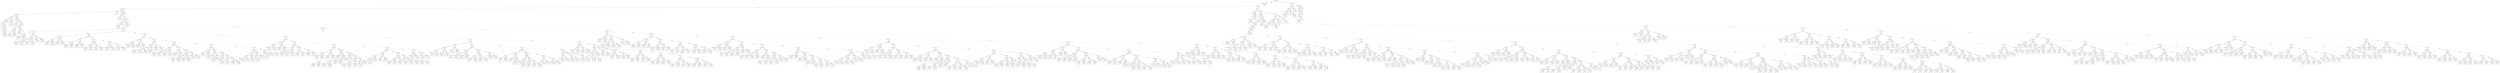 digraph {
0 [label="seedy' <= 4.5"];
1 [label="amdone' <= 0.5"];
2 [label="seedx' <= 4.5"];
3 [label="seedx' <= 0.5"];
4 [label="dy' <= 4.5"];
5 [label="turn' <= 0.5"];
6 [label="dy' <= 3.5"];
7 [label="dy' <= 1.5"];
8 [label="dy' <= 0.5"];
9 [label="2"];
8 -> 9 [label="True"];
10 [label="dx' <= 0.5"];
11 [label="2"];
10 -> 11 [label="True"];
12 [label="dx' <= 1.5"];
13 [label="1"];
12 -> 13 [label="True"];
14 [label="dx' <= 2.5"];
15 [label="2"];
14 -> 15 [label="True"];
16 [label="dx' <= 3.5"];
17 [label="1"];
16 -> 17 [label="True"];
18 [label="2"];
16 -> 18 [style="dashed", label="False"];
14 -> 16 [style="dashed", label="False"];
12 -> 14 [style="dashed", label="False"];
10 -> 12 [style="dashed", label="False"];
8 -> 10 [style="dashed", label="False"];
7 -> 8 [label="True"];
19 [label="2"];
7 -> 19 [style="dashed", label="False"];
6 -> 7 [label="True"];
20 [label="dx' <= 1.5"];
21 [label="1"];
20 -> 21 [label="True"];
22 [label="dx' <= 2.5"];
23 [label="2"];
22 -> 23 [label="True"];
24 [label="1"];
22 -> 24 [style="dashed", label="False"];
20 -> 22 [style="dashed", label="False"];
6 -> 20 [style="dashed", label="False"];
5 -> 6 [label="True"];
25 [label="dx' <= 0.5"];
26 [label="2"];
25 -> 26 [label="True"];
27 [label="dy' <= 1.5"];
28 [label="dx' <= 4.5"];
29 [label="1"];
28 -> 29 [label="True"];
30 [label="2"];
28 -> 30 [style="dashed", label="False"];
27 -> 28 [label="True"];
31 [label="dx' <= 4.5"];
32 [label="dy' <= 3.5"];
33 [label="dx' <= 1.5"];
34 [label="2"];
33 -> 34 [label="True"];
35 [label="dy' <= 2.5"];
36 [label="dx' <= 3.5"];
37 [label="1"];
36 -> 37 [label="True"];
38 [label="2"];
36 -> 38 [style="dashed", label="False"];
35 -> 36 [label="True"];
39 [label="dx' <= 3.5"];
40 [label="2"];
39 -> 40 [label="True"];
41 [label="1"];
39 -> 41 [style="dashed", label="False"];
35 -> 39 [style="dashed", label="False"];
33 -> 35 [style="dashed", label="False"];
32 -> 33 [label="True"];
42 [label="dx' <= 2.5"];
43 [label="dx' <= 1.5"];
44 [label="1"];
43 -> 44 [label="True"];
45 [label="2"];
43 -> 45 [style="dashed", label="False"];
42 -> 43 [label="True"];
46 [label="1"];
42 -> 46 [style="dashed", label="False"];
32 -> 42 [style="dashed", label="False"];
31 -> 32 [label="True"];
47 [label="1"];
31 -> 47 [style="dashed", label="False"];
27 -> 31 [style="dashed", label="False"];
25 -> 27 [style="dashed", label="False"];
5 -> 25 [style="dashed", label="False"];
4 -> 5 [label="True"];
48 [label="1"];
4 -> 48 [style="dashed", label="False"];
3 -> 4 [label="True"];
49 [label="seedy' <= 1.5"];
50 [label="turn' <= 0.5"];
51 [label="dy' <= 1.5"];
52 [label="1"];
51 -> 52 [label="True"];
53 [label="2"];
51 -> 53 [style="dashed", label="False"];
50 -> 51 [label="True"];
54 [label="dy' <= 1.5"];
55 [label="dx' <= 1.5"];
56 [label="dy' <= 0.5"];
57 [label="seedy' <= 0.5"];
58 [label="0"];
57 -> 58 [label="True"];
59 [label="1"];
57 -> 59 [style="dashed", label="False"];
56 -> 57 [label="True"];
60 [label="1"];
56 -> 60 [style="dashed", label="False"];
55 -> 56 [label="True"];
61 [label="seedx' <= 2.5"];
62 [label="0"];
61 -> 62 [label="True"];
63 [label="dx' <= 2.5"];
64 [label="dx <= 0.5"];
65 [label="dy <= 0.5"];
66 [label="dy' <= 0.5"];
67 [label="seedy' <= 0.5"];
68 [label="0"];
67 -> 68 [label="True"];
69 [label="1"];
67 -> 69 [style="dashed", label="False"];
66 -> 67 [label="True"];
70 [label="seedy' <= 0.5"];
71 [label="1"];
70 -> 71 [label="True"];
72 [label="0"];
70 -> 72 [style="dashed", label="False"];
66 -> 70 [style="dashed", label="False"];
65 -> 66 [label="True"];
73 [label="dy <= 1.5"];
74 [label="turn <= 0.5"];
75 [label="dy' <= 0.5"];
76 [label="seedy' <= 0.5"];
77 [label="0"];
76 -> 77 [label="True"];
78 [label="1"];
76 -> 78 [style="dashed", label="False"];
75 -> 76 [label="True"];
79 [label="seedy' <= 0.5"];
80 [label="1"];
79 -> 80 [label="True"];
81 [label="0"];
79 -> 81 [style="dashed", label="False"];
75 -> 79 [style="dashed", label="False"];
74 -> 75 [label="True"];
82 [label="dy' <= 0.5"];
83 [label="seedy' <= 0.5"];
84 [label="0"];
83 -> 84 [label="True"];
85 [label="1"];
83 -> 85 [style="dashed", label="False"];
82 -> 83 [label="True"];
86 [label="seedy' <= 0.5"];
87 [label="1"];
86 -> 87 [label="True"];
88 [label="0"];
86 -> 88 [style="dashed", label="False"];
82 -> 86 [style="dashed", label="False"];
74 -> 82 [style="dashed", label="False"];
73 -> 74 [label="True"];
89 [label="dy' <= 0.5"];
90 [label="seedy' <= 0.5"];
91 [label="0"];
90 -> 91 [label="True"];
92 [label="1"];
90 -> 92 [style="dashed", label="False"];
89 -> 90 [label="True"];
93 [label="seedy' <= 0.5"];
94 [label="1"];
93 -> 94 [label="True"];
95 [label="0"];
93 -> 95 [style="dashed", label="False"];
89 -> 93 [style="dashed", label="False"];
73 -> 89 [style="dashed", label="False"];
65 -> 73 [style="dashed", label="False"];
64 -> 65 [label="True"];
96 [label="dx <= 1.5"];
97 [label="dy <= 0.5"];
98 [label="turn <= 0.5"];
99 [label="dy' <= 0.5"];
100 [label="seedy' <= 0.5"];
101 [label="0"];
100 -> 101 [label="True"];
102 [label="1"];
100 -> 102 [style="dashed", label="False"];
99 -> 100 [label="True"];
103 [label="seedy' <= 0.5"];
104 [label="1"];
103 -> 104 [label="True"];
105 [label="0"];
103 -> 105 [style="dashed", label="False"];
99 -> 103 [style="dashed", label="False"];
98 -> 99 [label="True"];
106 [label="dy' <= 0.5"];
107 [label="seedy' <= 0.5"];
108 [label="0"];
107 -> 108 [label="True"];
109 [label="1"];
107 -> 109 [style="dashed", label="False"];
106 -> 107 [label="True"];
110 [label="seedy' <= 0.5"];
111 [label="1"];
110 -> 111 [label="True"];
112 [label="0"];
110 -> 112 [style="dashed", label="False"];
106 -> 110 [style="dashed", label="False"];
98 -> 106 [style="dashed", label="False"];
97 -> 98 [label="True"];
113 [label="dy <= 1.5"];
114 [label="turn <= 0.5"];
115 [label="dy' <= 0.5"];
116 [label="seedy' <= 0.5"];
117 [label="0"];
116 -> 117 [label="True"];
118 [label="1"];
116 -> 118 [style="dashed", label="False"];
115 -> 116 [label="True"];
119 [label="seedy' <= 0.5"];
120 [label="1"];
119 -> 120 [label="True"];
121 [label="0"];
119 -> 121 [style="dashed", label="False"];
115 -> 119 [style="dashed", label="False"];
114 -> 115 [label="True"];
122 [label="dy' <= 0.5"];
123 [label="seedy' <= 0.5"];
124 [label="0"];
123 -> 124 [label="True"];
125 [label="1"];
123 -> 125 [style="dashed", label="False"];
122 -> 123 [label="True"];
126 [label="seedy' <= 0.5"];
127 [label="1"];
126 -> 127 [label="True"];
128 [label="0"];
126 -> 128 [style="dashed", label="False"];
122 -> 126 [style="dashed", label="False"];
114 -> 122 [style="dashed", label="False"];
113 -> 114 [label="True"];
129 [label="dy <= 2.5"];
130 [label="seedx <= 2.5"];
131 [label="dy' <= 0.5"];
132 [label="seedy' <= 0.5"];
133 [label="0"];
132 -> 133 [label="True"];
134 [label="1"];
132 -> 134 [style="dashed", label="False"];
131 -> 132 [label="True"];
135 [label="seedy' <= 0.5"];
136 [label="1"];
135 -> 136 [label="True"];
137 [label="0"];
135 -> 137 [style="dashed", label="False"];
131 -> 135 [style="dashed", label="False"];
130 -> 131 [label="True"];
138 [label="dy' <= 0.5"];
139 [label="seedy' <= 0.5"];
140 [label="0"];
139 -> 140 [label="True"];
141 [label="1"];
139 -> 141 [style="dashed", label="False"];
138 -> 139 [label="True"];
142 [label="seedy' <= 0.5"];
143 [label="1"];
142 -> 143 [label="True"];
144 [label="0"];
142 -> 144 [style="dashed", label="False"];
138 -> 142 [style="dashed", label="False"];
130 -> 138 [style="dashed", label="False"];
129 -> 130 [label="True"];
145 [label="dy <= 3.5"];
146 [label="dy' <= 0.5"];
147 [label="seedy' <= 0.5"];
148 [label="0"];
147 -> 148 [label="True"];
149 [label="1"];
147 -> 149 [style="dashed", label="False"];
146 -> 147 [label="True"];
150 [label="seedy' <= 0.5"];
151 [label="1"];
150 -> 151 [label="True"];
152 [label="0"];
150 -> 152 [style="dashed", label="False"];
146 -> 150 [style="dashed", label="False"];
145 -> 146 [label="True"];
153 [label="dy' <= 0.5"];
154 [label="seedy' <= 0.5"];
155 [label="0"];
154 -> 155 [label="True"];
156 [label="1"];
154 -> 156 [style="dashed", label="False"];
153 -> 154 [label="True"];
157 [label="seedy' <= 0.5"];
158 [label="1"];
157 -> 158 [label="True"];
159 [label="0"];
157 -> 159 [style="dashed", label="False"];
153 -> 157 [style="dashed", label="False"];
145 -> 153 [style="dashed", label="False"];
129 -> 145 [style="dashed", label="False"];
113 -> 129 [style="dashed", label="False"];
97 -> 113 [style="dashed", label="False"];
96 -> 97 [label="True"];
160 [label="dx <= 2.5"];
161 [label="dy <= 0.5"];
162 [label="turn <= 0.5"];
163 [label="dy' <= 0.5"];
164 [label="seedy' <= 0.5"];
165 [label="0"];
164 -> 165 [label="True"];
166 [label="1"];
164 -> 166 [style="dashed", label="False"];
163 -> 164 [label="True"];
167 [label="seedy' <= 0.5"];
168 [label="1"];
167 -> 168 [label="True"];
169 [label="0"];
167 -> 169 [style="dashed", label="False"];
163 -> 167 [style="dashed", label="False"];
162 -> 163 [label="True"];
170 [label="dy' <= 0.5"];
171 [label="seedy' <= 0.5"];
172 [label="0"];
171 -> 172 [label="True"];
173 [label="1"];
171 -> 173 [style="dashed", label="False"];
170 -> 171 [label="True"];
174 [label="seedy' <= 0.5"];
175 [label="1"];
174 -> 175 [label="True"];
176 [label="0"];
174 -> 176 [style="dashed", label="False"];
170 -> 174 [style="dashed", label="False"];
162 -> 170 [style="dashed", label="False"];
161 -> 162 [label="True"];
177 [label="dy <= 1.5"];
178 [label="seedx <= 2.5"];
179 [label="turn <= 0.5"];
180 [label="dy' <= 0.5"];
181 [label="seedy' <= 0.5"];
182 [label="0"];
181 -> 182 [label="True"];
183 [label="1"];
181 -> 183 [style="dashed", label="False"];
180 -> 181 [label="True"];
184 [label="seedy' <= 0.5"];
185 [label="1"];
184 -> 185 [label="True"];
186 [label="0"];
184 -> 186 [style="dashed", label="False"];
180 -> 184 [style="dashed", label="False"];
179 -> 180 [label="True"];
187 [label="dy' <= 0.5"];
188 [label="seedy' <= 0.5"];
189 [label="0"];
188 -> 189 [label="True"];
190 [label="1"];
188 -> 190 [style="dashed", label="False"];
187 -> 188 [label="True"];
191 [label="seedy' <= 0.5"];
192 [label="1"];
191 -> 192 [label="True"];
193 [label="0"];
191 -> 193 [style="dashed", label="False"];
187 -> 191 [style="dashed", label="False"];
179 -> 187 [style="dashed", label="False"];
178 -> 179 [label="True"];
194 [label="dy' <= 0.5"];
195 [label="seedy' <= 0.5"];
196 [label="0"];
195 -> 196 [label="True"];
197 [label="1"];
195 -> 197 [style="dashed", label="False"];
194 -> 195 [label="True"];
198 [label="seedy' <= 0.5"];
199 [label="1"];
198 -> 199 [label="True"];
200 [label="0"];
198 -> 200 [style="dashed", label="False"];
194 -> 198 [style="dashed", label="False"];
178 -> 194 [style="dashed", label="False"];
177 -> 178 [label="True"];
201 [label="dy <= 2.5"];
202 [label="seedx <= 2.0"];
203 [label="turn <= 0.5"];
204 [label="dy' <= 0.5"];
205 [label="seedy' <= 0.5"];
206 [label="0"];
205 -> 206 [label="True"];
207 [label="1"];
205 -> 207 [style="dashed", label="False"];
204 -> 205 [label="True"];
208 [label="seedy' <= 0.5"];
209 [label="1"];
208 -> 209 [label="True"];
210 [label="0"];
208 -> 210 [style="dashed", label="False"];
204 -> 208 [style="dashed", label="False"];
203 -> 204 [label="True"];
211 [label="dy' <= 0.5"];
212 [label="seedy' <= 0.5"];
213 [label="0"];
212 -> 213 [label="True"];
214 [label="1"];
212 -> 214 [style="dashed", label="False"];
211 -> 212 [label="True"];
215 [label="seedy' <= 0.5"];
216 [label="1"];
215 -> 216 [label="True"];
217 [label="0"];
215 -> 217 [style="dashed", label="False"];
211 -> 215 [style="dashed", label="False"];
203 -> 211 [style="dashed", label="False"];
202 -> 203 [label="True"];
218 [label="seedx <= 5.5"];
219 [label="dy' <= 0.5"];
220 [label="seedy' <= 0.5"];
221 [label="0"];
220 -> 221 [label="True"];
222 [label="1"];
220 -> 222 [style="dashed", label="False"];
219 -> 220 [label="True"];
223 [label="seedy' <= 0.5"];
224 [label="1"];
223 -> 224 [label="True"];
225 [label="0"];
223 -> 225 [style="dashed", label="False"];
219 -> 223 [style="dashed", label="False"];
218 -> 219 [label="True"];
226 [label="seedy <= 3.5"];
227 [label="turn <= 0.5"];
228 [label="dy' <= 0.5"];
229 [label="seedy' <= 0.5"];
230 [label="0"];
229 -> 230 [label="True"];
231 [label="1"];
229 -> 231 [style="dashed", label="False"];
228 -> 229 [label="True"];
232 [label="seedy' <= 0.5"];
233 [label="1"];
232 -> 233 [label="True"];
234 [label="0"];
232 -> 234 [style="dashed", label="False"];
228 -> 232 [style="dashed", label="False"];
227 -> 228 [label="True"];
235 [label="dy' <= 0.5"];
236 [label="seedy' <= 0.5"];
237 [label="0"];
236 -> 237 [label="True"];
238 [label="1"];
236 -> 238 [style="dashed", label="False"];
235 -> 236 [label="True"];
239 [label="seedy' <= 0.5"];
240 [label="1"];
239 -> 240 [label="True"];
241 [label="0"];
239 -> 241 [style="dashed", label="False"];
235 -> 239 [style="dashed", label="False"];
227 -> 235 [style="dashed", label="False"];
226 -> 227 [label="True"];
242 [label="dy' <= 0.5"];
243 [label="seedy' <= 0.5"];
244 [label="0"];
243 -> 244 [label="True"];
245 [label="1"];
243 -> 245 [style="dashed", label="False"];
242 -> 243 [label="True"];
246 [label="seedy' <= 0.5"];
247 [label="1"];
246 -> 247 [label="True"];
248 [label="0"];
246 -> 248 [style="dashed", label="False"];
242 -> 246 [style="dashed", label="False"];
226 -> 242 [style="dashed", label="False"];
218 -> 226 [style="dashed", label="False"];
202 -> 218 [style="dashed", label="False"];
201 -> 202 [label="True"];
249 [label="dy <= 3.5"];
250 [label="seedx <= 2.0"];
251 [label="dy' <= 0.5"];
252 [label="seedy' <= 0.5"];
253 [label="0"];
252 -> 253 [label="True"];
254 [label="1"];
252 -> 254 [style="dashed", label="False"];
251 -> 252 [label="True"];
255 [label="seedy' <= 0.5"];
256 [label="1"];
255 -> 256 [label="True"];
257 [label="0"];
255 -> 257 [style="dashed", label="False"];
251 -> 255 [style="dashed", label="False"];
250 -> 251 [label="True"];
258 [label="seedx <= 5.5"];
259 [label="dy' <= 0.5"];
260 [label="seedy' <= 0.5"];
261 [label="0"];
260 -> 261 [label="True"];
262 [label="1"];
260 -> 262 [style="dashed", label="False"];
259 -> 260 [label="True"];
263 [label="seedy' <= 0.5"];
264 [label="1"];
263 -> 264 [label="True"];
265 [label="0"];
263 -> 265 [style="dashed", label="False"];
259 -> 263 [style="dashed", label="False"];
258 -> 259 [label="True"];
266 [label="seedy <= 3.5"];
267 [label="dy' <= 0.5"];
268 [label="seedy' <= 0.5"];
269 [label="0"];
268 -> 269 [label="True"];
270 [label="1"];
268 -> 270 [style="dashed", label="False"];
267 -> 268 [label="True"];
271 [label="seedy' <= 0.5"];
272 [label="1"];
271 -> 272 [label="True"];
273 [label="0"];
271 -> 273 [style="dashed", label="False"];
267 -> 271 [style="dashed", label="False"];
266 -> 267 [label="True"];
274 [label="turn <= 0.5"];
275 [label="dy' <= 0.5"];
276 [label="seedy' <= 0.5"];
277 [label="0"];
276 -> 277 [label="True"];
278 [label="1"];
276 -> 278 [style="dashed", label="False"];
275 -> 276 [label="True"];
279 [label="seedy' <= 0.5"];
280 [label="1"];
279 -> 280 [label="True"];
281 [label="0"];
279 -> 281 [style="dashed", label="False"];
275 -> 279 [style="dashed", label="False"];
274 -> 275 [label="True"];
282 [label="dy' <= 0.5"];
283 [label="seedy' <= 0.5"];
284 [label="0"];
283 -> 284 [label="True"];
285 [label="1"];
283 -> 285 [style="dashed", label="False"];
282 -> 283 [label="True"];
286 [label="seedy' <= 0.5"];
287 [label="1"];
286 -> 287 [label="True"];
288 [label="0"];
286 -> 288 [style="dashed", label="False"];
282 -> 286 [style="dashed", label="False"];
274 -> 282 [style="dashed", label="False"];
266 -> 274 [style="dashed", label="False"];
258 -> 266 [style="dashed", label="False"];
250 -> 258 [style="dashed", label="False"];
249 -> 250 [label="True"];
289 [label="dy <= 4.5"];
290 [label="seedx <= 2.5"];
291 [label="turn <= 0.5"];
292 [label="dy' <= 0.5"];
293 [label="seedy' <= 0.5"];
294 [label="0"];
293 -> 294 [label="True"];
295 [label="1"];
293 -> 295 [style="dashed", label="False"];
292 -> 293 [label="True"];
296 [label="seedy' <= 0.5"];
297 [label="1"];
296 -> 297 [label="True"];
298 [label="0"];
296 -> 298 [style="dashed", label="False"];
292 -> 296 [style="dashed", label="False"];
291 -> 292 [label="True"];
299 [label="dy' <= 0.5"];
300 [label="seedy' <= 0.5"];
301 [label="0"];
300 -> 301 [label="True"];
302 [label="1"];
300 -> 302 [style="dashed", label="False"];
299 -> 300 [label="True"];
303 [label="seedy' <= 0.5"];
304 [label="1"];
303 -> 304 [label="True"];
305 [label="0"];
303 -> 305 [style="dashed", label="False"];
299 -> 303 [style="dashed", label="False"];
291 -> 299 [style="dashed", label="False"];
290 -> 291 [label="True"];
306 [label="dy' <= 0.5"];
307 [label="seedy' <= 0.5"];
308 [label="0"];
307 -> 308 [label="True"];
309 [label="1"];
307 -> 309 [style="dashed", label="False"];
306 -> 307 [label="True"];
310 [label="seedy' <= 0.5"];
311 [label="1"];
310 -> 311 [label="True"];
312 [label="0"];
310 -> 312 [style="dashed", label="False"];
306 -> 310 [style="dashed", label="False"];
290 -> 306 [style="dashed", label="False"];
289 -> 290 [label="True"];
313 [label="dy' <= 0.5"];
314 [label="seedy' <= 0.5"];
315 [label="0"];
314 -> 315 [label="True"];
316 [label="1"];
314 -> 316 [style="dashed", label="False"];
313 -> 314 [label="True"];
317 [label="seedy' <= 0.5"];
318 [label="1"];
317 -> 318 [label="True"];
319 [label="0"];
317 -> 319 [style="dashed", label="False"];
313 -> 317 [style="dashed", label="False"];
289 -> 313 [style="dashed", label="False"];
249 -> 289 [style="dashed", label="False"];
201 -> 249 [style="dashed", label="False"];
177 -> 201 [style="dashed", label="False"];
161 -> 177 [style="dashed", label="False"];
160 -> 161 [label="True"];
320 [label="dx <= 3.5"];
321 [label="dy <= 0.5"];
322 [label="turn <= 0.5"];
323 [label="dy' <= 0.5"];
324 [label="seedy' <= 0.5"];
325 [label="0"];
324 -> 325 [label="True"];
326 [label="1"];
324 -> 326 [style="dashed", label="False"];
323 -> 324 [label="True"];
327 [label="seedy' <= 0.5"];
328 [label="1"];
327 -> 328 [label="True"];
329 [label="0"];
327 -> 329 [style="dashed", label="False"];
323 -> 327 [style="dashed", label="False"];
322 -> 323 [label="True"];
330 [label="dy' <= 0.5"];
331 [label="seedy' <= 0.5"];
332 [label="0"];
331 -> 332 [label="True"];
333 [label="1"];
331 -> 333 [style="dashed", label="False"];
330 -> 331 [label="True"];
334 [label="seedy' <= 0.5"];
335 [label="1"];
334 -> 335 [label="True"];
336 [label="0"];
334 -> 336 [style="dashed", label="False"];
330 -> 334 [style="dashed", label="False"];
322 -> 330 [style="dashed", label="False"];
321 -> 322 [label="True"];
337 [label="dy <= 1.5"];
338 [label="seedx <= 2.0"];
339 [label="turn <= 0.5"];
340 [label="dy' <= 0.5"];
341 [label="seedy' <= 0.5"];
342 [label="0"];
341 -> 342 [label="True"];
343 [label="1"];
341 -> 343 [style="dashed", label="False"];
340 -> 341 [label="True"];
344 [label="seedy' <= 0.5"];
345 [label="1"];
344 -> 345 [label="True"];
346 [label="0"];
344 -> 346 [style="dashed", label="False"];
340 -> 344 [style="dashed", label="False"];
339 -> 340 [label="True"];
347 [label="dy' <= 0.5"];
348 [label="seedy' <= 0.5"];
349 [label="0"];
348 -> 349 [label="True"];
350 [label="1"];
348 -> 350 [style="dashed", label="False"];
347 -> 348 [label="True"];
351 [label="seedy' <= 0.5"];
352 [label="1"];
351 -> 352 [label="True"];
353 [label="0"];
351 -> 353 [style="dashed", label="False"];
347 -> 351 [style="dashed", label="False"];
339 -> 347 [style="dashed", label="False"];
338 -> 339 [label="True"];
354 [label="seedx <= 5.5"];
355 [label="dy' <= 0.5"];
356 [label="seedy' <= 0.5"];
357 [label="0"];
356 -> 357 [label="True"];
358 [label="1"];
356 -> 358 [style="dashed", label="False"];
355 -> 356 [label="True"];
359 [label="seedy' <= 0.5"];
360 [label="1"];
359 -> 360 [label="True"];
361 [label="0"];
359 -> 361 [style="dashed", label="False"];
355 -> 359 [style="dashed", label="False"];
354 -> 355 [label="True"];
362 [label="dy' <= 0.5"];
363 [label="seedy' <= 0.5"];
364 [label="0"];
363 -> 364 [label="True"];
365 [label="1"];
363 -> 365 [style="dashed", label="False"];
362 -> 363 [label="True"];
366 [label="seedy' <= 0.5"];
367 [label="1"];
366 -> 367 [label="True"];
368 [label="0"];
366 -> 368 [style="dashed", label="False"];
362 -> 366 [style="dashed", label="False"];
354 -> 362 [style="dashed", label="False"];
338 -> 354 [style="dashed", label="False"];
337 -> 338 [label="True"];
369 [label="dy <= 2.5"];
370 [label="seedx <= 1.5"];
371 [label="turn <= 0.5"];
372 [label="dy' <= 0.5"];
373 [label="seedy' <= 0.5"];
374 [label="0"];
373 -> 374 [label="True"];
375 [label="1"];
373 -> 375 [style="dashed", label="False"];
372 -> 373 [label="True"];
376 [label="seedy' <= 0.5"];
377 [label="1"];
376 -> 377 [label="True"];
378 [label="0"];
376 -> 378 [style="dashed", label="False"];
372 -> 376 [style="dashed", label="False"];
371 -> 372 [label="True"];
379 [label="dy' <= 0.5"];
380 [label="seedy' <= 0.5"];
381 [label="0"];
380 -> 381 [label="True"];
382 [label="1"];
380 -> 382 [style="dashed", label="False"];
379 -> 380 [label="True"];
383 [label="seedy' <= 0.5"];
384 [label="1"];
383 -> 384 [label="True"];
385 [label="0"];
383 -> 385 [style="dashed", label="False"];
379 -> 383 [style="dashed", label="False"];
371 -> 379 [style="dashed", label="False"];
370 -> 371 [label="True"];
386 [label="seedx <= 4.5"];
387 [label="dy' <= 0.5"];
388 [label="seedy' <= 0.5"];
389 [label="0"];
388 -> 389 [label="True"];
390 [label="1"];
388 -> 390 [style="dashed", label="False"];
387 -> 388 [label="True"];
391 [label="seedy' <= 0.5"];
392 [label="1"];
391 -> 392 [label="True"];
393 [label="0"];
391 -> 393 [style="dashed", label="False"];
387 -> 391 [style="dashed", label="False"];
386 -> 387 [label="True"];
394 [label="seedx <= 5.5"];
395 [label="seedy <= 3.5"];
396 [label="turn <= 0.5"];
397 [label="dy' <= 0.5"];
398 [label="seedy' <= 0.5"];
399 [label="0"];
398 -> 399 [label="True"];
400 [label="1"];
398 -> 400 [style="dashed", label="False"];
397 -> 398 [label="True"];
401 [label="seedy' <= 0.5"];
402 [label="1"];
401 -> 402 [label="True"];
403 [label="0"];
401 -> 403 [style="dashed", label="False"];
397 -> 401 [style="dashed", label="False"];
396 -> 397 [label="True"];
404 [label="dy' <= 0.5"];
405 [label="seedy' <= 0.5"];
406 [label="0"];
405 -> 406 [label="True"];
407 [label="1"];
405 -> 407 [style="dashed", label="False"];
404 -> 405 [label="True"];
408 [label="seedy' <= 0.5"];
409 [label="1"];
408 -> 409 [label="True"];
410 [label="0"];
408 -> 410 [style="dashed", label="False"];
404 -> 408 [style="dashed", label="False"];
396 -> 404 [style="dashed", label="False"];
395 -> 396 [label="True"];
411 [label="dy' <= 0.5"];
412 [label="seedy' <= 0.5"];
413 [label="0"];
412 -> 413 [label="True"];
414 [label="1"];
412 -> 414 [style="dashed", label="False"];
411 -> 412 [label="True"];
415 [label="seedy' <= 0.5"];
416 [label="1"];
415 -> 416 [label="True"];
417 [label="0"];
415 -> 417 [style="dashed", label="False"];
411 -> 415 [style="dashed", label="False"];
395 -> 411 [style="dashed", label="False"];
394 -> 395 [label="True"];
418 [label="seedy <= 3.5"];
419 [label="turn <= 0.5"];
420 [label="dy' <= 0.5"];
421 [label="seedy' <= 0.5"];
422 [label="0"];
421 -> 422 [label="True"];
423 [label="1"];
421 -> 423 [style="dashed", label="False"];
420 -> 421 [label="True"];
424 [label="seedy' <= 0.5"];
425 [label="1"];
424 -> 425 [label="True"];
426 [label="0"];
424 -> 426 [style="dashed", label="False"];
420 -> 424 [style="dashed", label="False"];
419 -> 420 [label="True"];
427 [label="dy' <= 0.5"];
428 [label="seedy' <= 0.5"];
429 [label="0"];
428 -> 429 [label="True"];
430 [label="1"];
428 -> 430 [style="dashed", label="False"];
427 -> 428 [label="True"];
431 [label="seedy' <= 0.5"];
432 [label="1"];
431 -> 432 [label="True"];
433 [label="0"];
431 -> 433 [style="dashed", label="False"];
427 -> 431 [style="dashed", label="False"];
419 -> 427 [style="dashed", label="False"];
418 -> 419 [label="True"];
434 [label="dy' <= 0.5"];
435 [label="seedy' <= 0.5"];
436 [label="0"];
435 -> 436 [label="True"];
437 [label="1"];
435 -> 437 [style="dashed", label="False"];
434 -> 435 [label="True"];
438 [label="seedy' <= 0.5"];
439 [label="1"];
438 -> 439 [label="True"];
440 [label="0"];
438 -> 440 [style="dashed", label="False"];
434 -> 438 [style="dashed", label="False"];
418 -> 434 [style="dashed", label="False"];
394 -> 418 [style="dashed", label="False"];
386 -> 394 [style="dashed", label="False"];
370 -> 386 [style="dashed", label="False"];
369 -> 370 [label="True"];
441 [label="dy <= 3.5"];
442 [label="seedx <= 2.0"];
443 [label="turn <= 0.5"];
444 [label="dy' <= 0.5"];
445 [label="seedy' <= 0.5"];
446 [label="0"];
445 -> 446 [label="True"];
447 [label="1"];
445 -> 447 [style="dashed", label="False"];
444 -> 445 [label="True"];
448 [label="seedy' <= 0.5"];
449 [label="1"];
448 -> 449 [label="True"];
450 [label="0"];
448 -> 450 [style="dashed", label="False"];
444 -> 448 [style="dashed", label="False"];
443 -> 444 [label="True"];
451 [label="dy' <= 0.5"];
452 [label="seedy' <= 0.5"];
453 [label="0"];
452 -> 453 [label="True"];
454 [label="1"];
452 -> 454 [style="dashed", label="False"];
451 -> 452 [label="True"];
455 [label="seedy' <= 0.5"];
456 [label="1"];
455 -> 456 [label="True"];
457 [label="0"];
455 -> 457 [style="dashed", label="False"];
451 -> 455 [style="dashed", label="False"];
443 -> 451 [style="dashed", label="False"];
442 -> 443 [label="True"];
458 [label="seedx <= 5.5"];
459 [label="turn <= 0.5"];
460 [label="dy' <= 0.5"];
461 [label="seedy' <= 0.5"];
462 [label="0"];
461 -> 462 [label="True"];
463 [label="1"];
461 -> 463 [style="dashed", label="False"];
460 -> 461 [label="True"];
464 [label="seedy' <= 0.5"];
465 [label="1"];
464 -> 465 [label="True"];
466 [label="0"];
464 -> 466 [style="dashed", label="False"];
460 -> 464 [style="dashed", label="False"];
459 -> 460 [label="True"];
467 [label="dy' <= 0.5"];
468 [label="seedy' <= 0.5"];
469 [label="0"];
468 -> 469 [label="True"];
470 [label="1"];
468 -> 470 [style="dashed", label="False"];
467 -> 468 [label="True"];
471 [label="seedy' <= 0.5"];
472 [label="1"];
471 -> 472 [label="True"];
473 [label="0"];
471 -> 473 [style="dashed", label="False"];
467 -> 471 [style="dashed", label="False"];
459 -> 467 [style="dashed", label="False"];
458 -> 459 [label="True"];
474 [label="turn <= 0.5"];
475 [label="dy' <= 0.5"];
476 [label="seedy' <= 0.5"];
477 [label="0"];
476 -> 477 [label="True"];
478 [label="1"];
476 -> 478 [style="dashed", label="False"];
475 -> 476 [label="True"];
479 [label="seedy' <= 0.5"];
480 [label="1"];
479 -> 480 [label="True"];
481 [label="0"];
479 -> 481 [style="dashed", label="False"];
475 -> 479 [style="dashed", label="False"];
474 -> 475 [label="True"];
482 [label="dy' <= 0.5"];
483 [label="seedy' <= 0.5"];
484 [label="0"];
483 -> 484 [label="True"];
485 [label="1"];
483 -> 485 [style="dashed", label="False"];
482 -> 483 [label="True"];
486 [label="seedy' <= 0.5"];
487 [label="1"];
486 -> 487 [label="True"];
488 [label="0"];
486 -> 488 [style="dashed", label="False"];
482 -> 486 [style="dashed", label="False"];
474 -> 482 [style="dashed", label="False"];
458 -> 474 [style="dashed", label="False"];
442 -> 458 [style="dashed", label="False"];
441 -> 442 [label="True"];
489 [label="turn <= 0.5"];
490 [label="dy' <= 0.5"];
491 [label="seedy' <= 0.5"];
492 [label="0"];
491 -> 492 [label="True"];
493 [label="1"];
491 -> 493 [style="dashed", label="False"];
490 -> 491 [label="True"];
494 [label="seedy' <= 0.5"];
495 [label="1"];
494 -> 495 [label="True"];
496 [label="0"];
494 -> 496 [style="dashed", label="False"];
490 -> 494 [style="dashed", label="False"];
489 -> 490 [label="True"];
497 [label="dy' <= 0.5"];
498 [label="seedy' <= 0.5"];
499 [label="0"];
498 -> 499 [label="True"];
500 [label="1"];
498 -> 500 [style="dashed", label="False"];
497 -> 498 [label="True"];
501 [label="seedy' <= 0.5"];
502 [label="1"];
501 -> 502 [label="True"];
503 [label="0"];
501 -> 503 [style="dashed", label="False"];
497 -> 501 [style="dashed", label="False"];
489 -> 497 [style="dashed", label="False"];
441 -> 489 [style="dashed", label="False"];
369 -> 441 [style="dashed", label="False"];
337 -> 369 [style="dashed", label="False"];
321 -> 337 [style="dashed", label="False"];
320 -> 321 [label="True"];
504 [label="dx <= 4.5"];
505 [label="dy <= 0.5"];
506 [label="seedx <= 2.0"];
507 [label="turn <= 0.5"];
508 [label="dy' <= 0.5"];
509 [label="seedy' <= 0.5"];
510 [label="0"];
509 -> 510 [label="True"];
511 [label="1"];
509 -> 511 [style="dashed", label="False"];
508 -> 509 [label="True"];
512 [label="seedy' <= 0.5"];
513 [label="1"];
512 -> 513 [label="True"];
514 [label="0"];
512 -> 514 [style="dashed", label="False"];
508 -> 512 [style="dashed", label="False"];
507 -> 508 [label="True"];
515 [label="dy' <= 0.5"];
516 [label="seedy' <= 0.5"];
517 [label="0"];
516 -> 517 [label="True"];
518 [label="1"];
516 -> 518 [style="dashed", label="False"];
515 -> 516 [label="True"];
519 [label="seedy' <= 0.5"];
520 [label="1"];
519 -> 520 [label="True"];
521 [label="0"];
519 -> 521 [style="dashed", label="False"];
515 -> 519 [style="dashed", label="False"];
507 -> 515 [style="dashed", label="False"];
506 -> 507 [label="True"];
522 [label="dy' <= 0.5"];
523 [label="seedy' <= 0.5"];
524 [label="0"];
523 -> 524 [label="True"];
525 [label="1"];
523 -> 525 [style="dashed", label="False"];
522 -> 523 [label="True"];
526 [label="seedy' <= 0.5"];
527 [label="1"];
526 -> 527 [label="True"];
528 [label="0"];
526 -> 528 [style="dashed", label="False"];
522 -> 526 [style="dashed", label="False"];
506 -> 522 [style="dashed", label="False"];
505 -> 506 [label="True"];
529 [label="dy <= 1.5"];
530 [label="seedx <= 2.0"];
531 [label="turn <= 0.5"];
532 [label="dy' <= 0.5"];
533 [label="seedy' <= 0.5"];
534 [label="0"];
533 -> 534 [label="True"];
535 [label="1"];
533 -> 535 [style="dashed", label="False"];
532 -> 533 [label="True"];
536 [label="seedy' <= 0.5"];
537 [label="1"];
536 -> 537 [label="True"];
538 [label="0"];
536 -> 538 [style="dashed", label="False"];
532 -> 536 [style="dashed", label="False"];
531 -> 532 [label="True"];
539 [label="dy' <= 0.5"];
540 [label="seedy' <= 0.5"];
541 [label="0"];
540 -> 541 [label="True"];
542 [label="1"];
540 -> 542 [style="dashed", label="False"];
539 -> 540 [label="True"];
543 [label="seedy' <= 0.5"];
544 [label="1"];
543 -> 544 [label="True"];
545 [label="0"];
543 -> 545 [style="dashed", label="False"];
539 -> 543 [style="dashed", label="False"];
531 -> 539 [style="dashed", label="False"];
530 -> 531 [label="True"];
546 [label="seedx <= 5.5"];
547 [label="seedy <= 2.5"];
548 [label="dy' <= 0.5"];
549 [label="seedy' <= 0.5"];
550 [label="0"];
549 -> 550 [label="True"];
551 [label="1"];
549 -> 551 [style="dashed", label="False"];
548 -> 549 [label="True"];
552 [label="seedy' <= 0.5"];
553 [label="1"];
552 -> 553 [label="True"];
554 [label="0"];
552 -> 554 [style="dashed", label="False"];
548 -> 552 [style="dashed", label="False"];
547 -> 548 [label="True"];
555 [label="dy' <= 0.5"];
556 [label="seedy' <= 0.5"];
557 [label="0"];
556 -> 557 [label="True"];
558 [label="1"];
556 -> 558 [style="dashed", label="False"];
555 -> 556 [label="True"];
559 [label="seedy' <= 0.5"];
560 [label="1"];
559 -> 560 [label="True"];
561 [label="0"];
559 -> 561 [style="dashed", label="False"];
555 -> 559 [style="dashed", label="False"];
547 -> 555 [style="dashed", label="False"];
546 -> 547 [label="True"];
562 [label="dy' <= 0.5"];
563 [label="seedy' <= 0.5"];
564 [label="0"];
563 -> 564 [label="True"];
565 [label="1"];
563 -> 565 [style="dashed", label="False"];
562 -> 563 [label="True"];
566 [label="seedy' <= 0.5"];
567 [label="1"];
566 -> 567 [label="True"];
568 [label="0"];
566 -> 568 [style="dashed", label="False"];
562 -> 566 [style="dashed", label="False"];
546 -> 562 [style="dashed", label="False"];
530 -> 546 [style="dashed", label="False"];
529 -> 530 [label="True"];
569 [label="dy <= 2.5"];
570 [label="seedx <= 2.0"];
571 [label="turn <= 0.5"];
572 [label="dy' <= 0.5"];
573 [label="seedy' <= 0.5"];
574 [label="0"];
573 -> 574 [label="True"];
575 [label="1"];
573 -> 575 [style="dashed", label="False"];
572 -> 573 [label="True"];
576 [label="seedy' <= 0.5"];
577 [label="1"];
576 -> 577 [label="True"];
578 [label="0"];
576 -> 578 [style="dashed", label="False"];
572 -> 576 [style="dashed", label="False"];
571 -> 572 [label="True"];
579 [label="dy' <= 0.5"];
580 [label="seedy' <= 0.5"];
581 [label="0"];
580 -> 581 [label="True"];
582 [label="1"];
580 -> 582 [style="dashed", label="False"];
579 -> 580 [label="True"];
583 [label="seedy' <= 0.5"];
584 [label="1"];
583 -> 584 [label="True"];
585 [label="0"];
583 -> 585 [style="dashed", label="False"];
579 -> 583 [style="dashed", label="False"];
571 -> 579 [style="dashed", label="False"];
570 -> 571 [label="True"];
586 [label="seedx <= 5.5"];
587 [label="seedy <= 2.0"];
588 [label="dy' <= 0.5"];
589 [label="seedy' <= 0.5"];
590 [label="0"];
589 -> 590 [label="True"];
591 [label="1"];
589 -> 591 [style="dashed", label="False"];
588 -> 589 [label="True"];
592 [label="seedy' <= 0.5"];
593 [label="1"];
592 -> 593 [label="True"];
594 [label="0"];
592 -> 594 [style="dashed", label="False"];
588 -> 592 [style="dashed", label="False"];
587 -> 588 [label="True"];
595 [label="seedy <= 3.5"];
596 [label="dy' <= 0.5"];
597 [label="seedy' <= 0.5"];
598 [label="0"];
597 -> 598 [label="True"];
599 [label="1"];
597 -> 599 [style="dashed", label="False"];
596 -> 597 [label="True"];
600 [label="seedy' <= 0.5"];
601 [label="1"];
600 -> 601 [label="True"];
602 [label="0"];
600 -> 602 [style="dashed", label="False"];
596 -> 600 [style="dashed", label="False"];
595 -> 596 [label="True"];
603 [label="dy' <= 0.5"];
604 [label="seedy' <= 0.5"];
605 [label="0"];
604 -> 605 [label="True"];
606 [label="1"];
604 -> 606 [style="dashed", label="False"];
603 -> 604 [label="True"];
607 [label="seedy' <= 0.5"];
608 [label="1"];
607 -> 608 [label="True"];
609 [label="0"];
607 -> 609 [style="dashed", label="False"];
603 -> 607 [style="dashed", label="False"];
595 -> 603 [style="dashed", label="False"];
587 -> 595 [style="dashed", label="False"];
586 -> 587 [label="True"];
610 [label="seedy <= 3.5"];
611 [label="dy' <= 0.5"];
612 [label="seedy' <= 0.5"];
613 [label="0"];
612 -> 613 [label="True"];
614 [label="1"];
612 -> 614 [style="dashed", label="False"];
611 -> 612 [label="True"];
615 [label="seedy' <= 0.5"];
616 [label="1"];
615 -> 616 [label="True"];
617 [label="0"];
615 -> 617 [style="dashed", label="False"];
611 -> 615 [style="dashed", label="False"];
610 -> 611 [label="True"];
618 [label="dy' <= 0.5"];
619 [label="seedy' <= 0.5"];
620 [label="0"];
619 -> 620 [label="True"];
621 [label="1"];
619 -> 621 [style="dashed", label="False"];
618 -> 619 [label="True"];
622 [label="seedy' <= 0.5"];
623 [label="1"];
622 -> 623 [label="True"];
624 [label="0"];
622 -> 624 [style="dashed", label="False"];
618 -> 622 [style="dashed", label="False"];
610 -> 618 [style="dashed", label="False"];
586 -> 610 [style="dashed", label="False"];
570 -> 586 [style="dashed", label="False"];
569 -> 570 [label="True"];
625 [label="seedx <= 2.0"];
626 [label="turn <= 0.5"];
627 [label="dy' <= 0.5"];
628 [label="seedy' <= 0.5"];
629 [label="0"];
628 -> 629 [label="True"];
630 [label="1"];
628 -> 630 [style="dashed", label="False"];
627 -> 628 [label="True"];
631 [label="seedy' <= 0.5"];
632 [label="1"];
631 -> 632 [label="True"];
633 [label="0"];
631 -> 633 [style="dashed", label="False"];
627 -> 631 [style="dashed", label="False"];
626 -> 627 [label="True"];
634 [label="dy' <= 0.5"];
635 [label="seedy' <= 0.5"];
636 [label="0"];
635 -> 636 [label="True"];
637 [label="1"];
635 -> 637 [style="dashed", label="False"];
634 -> 635 [label="True"];
638 [label="seedy' <= 0.5"];
639 [label="1"];
638 -> 639 [label="True"];
640 [label="0"];
638 -> 640 [style="dashed", label="False"];
634 -> 638 [style="dashed", label="False"];
626 -> 634 [style="dashed", label="False"];
625 -> 626 [label="True"];
641 [label="seedx <= 5.5"];
642 [label="dy' <= 0.5"];
643 [label="seedy' <= 0.5"];
644 [label="0"];
643 -> 644 [label="True"];
645 [label="1"];
643 -> 645 [style="dashed", label="False"];
642 -> 643 [label="True"];
646 [label="seedy' <= 0.5"];
647 [label="1"];
646 -> 647 [label="True"];
648 [label="0"];
646 -> 648 [style="dashed", label="False"];
642 -> 646 [style="dashed", label="False"];
641 -> 642 [label="True"];
649 [label="dy' <= 0.5"];
650 [label="seedy' <= 0.5"];
651 [label="0"];
650 -> 651 [label="True"];
652 [label="1"];
650 -> 652 [style="dashed", label="False"];
649 -> 650 [label="True"];
653 [label="seedy' <= 0.5"];
654 [label="1"];
653 -> 654 [label="True"];
655 [label="0"];
653 -> 655 [style="dashed", label="False"];
649 -> 653 [style="dashed", label="False"];
641 -> 649 [style="dashed", label="False"];
625 -> 641 [style="dashed", label="False"];
569 -> 625 [style="dashed", label="False"];
529 -> 569 [style="dashed", label="False"];
505 -> 529 [style="dashed", label="False"];
504 -> 505 [label="True"];
656 [label="dy <= 0.5"];
657 [label="seedx <= 2.5"];
658 [label="dy' <= 0.5"];
659 [label="seedy' <= 0.5"];
660 [label="0"];
659 -> 660 [label="True"];
661 [label="1"];
659 -> 661 [style="dashed", label="False"];
658 -> 659 [label="True"];
662 [label="seedy' <= 0.5"];
663 [label="1"];
662 -> 663 [label="True"];
664 [label="0"];
662 -> 664 [style="dashed", label="False"];
658 -> 662 [style="dashed", label="False"];
657 -> 658 [label="True"];
665 [label="dy' <= 0.5"];
666 [label="seedy' <= 0.5"];
667 [label="0"];
666 -> 667 [label="True"];
668 [label="1"];
666 -> 668 [style="dashed", label="False"];
665 -> 666 [label="True"];
669 [label="seedy' <= 0.5"];
670 [label="1"];
669 -> 670 [label="True"];
671 [label="0"];
669 -> 671 [style="dashed", label="False"];
665 -> 669 [style="dashed", label="False"];
657 -> 665 [style="dashed", label="False"];
656 -> 657 [label="True"];
672 [label="dy <= 1.5"];
673 [label="seedy <= 2.5"];
674 [label="dy' <= 0.5"];
675 [label="seedy' <= 0.5"];
676 [label="0"];
675 -> 676 [label="True"];
677 [label="1"];
675 -> 677 [style="dashed", label="False"];
674 -> 675 [label="True"];
678 [label="seedy' <= 0.5"];
679 [label="1"];
678 -> 679 [label="True"];
680 [label="0"];
678 -> 680 [style="dashed", label="False"];
674 -> 678 [style="dashed", label="False"];
673 -> 674 [label="True"];
681 [label="dy' <= 0.5"];
682 [label="seedy' <= 0.5"];
683 [label="0"];
682 -> 683 [label="True"];
684 [label="1"];
682 -> 684 [style="dashed", label="False"];
681 -> 682 [label="True"];
685 [label="seedy' <= 0.5"];
686 [label="1"];
685 -> 686 [label="True"];
687 [label="0"];
685 -> 687 [style="dashed", label="False"];
681 -> 685 [style="dashed", label="False"];
673 -> 681 [style="dashed", label="False"];
672 -> 673 [label="True"];
688 [label="dy <= 2.5"];
689 [label="seedy <= 3.5"];
690 [label="dy' <= 0.5"];
691 [label="seedy' <= 0.5"];
692 [label="0"];
691 -> 692 [label="True"];
693 [label="1"];
691 -> 693 [style="dashed", label="False"];
690 -> 691 [label="True"];
694 [label="seedy' <= 0.5"];
695 [label="1"];
694 -> 695 [label="True"];
696 [label="0"];
694 -> 696 [style="dashed", label="False"];
690 -> 694 [style="dashed", label="False"];
689 -> 690 [label="True"];
697 [label="dy' <= 0.5"];
698 [label="seedy' <= 0.5"];
699 [label="0"];
698 -> 699 [label="True"];
700 [label="1"];
698 -> 700 [style="dashed", label="False"];
697 -> 698 [label="True"];
701 [label="seedy' <= 0.5"];
702 [label="1"];
701 -> 702 [label="True"];
703 [label="0"];
701 -> 703 [style="dashed", label="False"];
697 -> 701 [style="dashed", label="False"];
689 -> 697 [style="dashed", label="False"];
688 -> 689 [label="True"];
704 [label="dy <= 3.5"];
705 [label="seedx <= 2.5"];
706 [label="dy' <= 0.5"];
707 [label="seedy' <= 0.5"];
708 [label="0"];
707 -> 708 [label="True"];
709 [label="1"];
707 -> 709 [style="dashed", label="False"];
706 -> 707 [label="True"];
710 [label="seedy' <= 0.5"];
711 [label="1"];
710 -> 711 [label="True"];
712 [label="0"];
710 -> 712 [style="dashed", label="False"];
706 -> 710 [style="dashed", label="False"];
705 -> 706 [label="True"];
713 [label="dy' <= 0.5"];
714 [label="seedy' <= 0.5"];
715 [label="0"];
714 -> 715 [label="True"];
716 [label="1"];
714 -> 716 [style="dashed", label="False"];
713 -> 714 [label="True"];
717 [label="seedy' <= 0.5"];
718 [label="1"];
717 -> 718 [label="True"];
719 [label="0"];
717 -> 719 [style="dashed", label="False"];
713 -> 717 [style="dashed", label="False"];
705 -> 713 [style="dashed", label="False"];
704 -> 705 [label="True"];
720 [label="dy <= 4.5"];
721 [label="seedx <= 2.5"];
722 [label="dy' <= 0.5"];
723 [label="seedy' <= 0.5"];
724 [label="0"];
723 -> 724 [label="True"];
725 [label="1"];
723 -> 725 [style="dashed", label="False"];
722 -> 723 [label="True"];
726 [label="seedy' <= 0.5"];
727 [label="1"];
726 -> 727 [label="True"];
728 [label="0"];
726 -> 728 [style="dashed", label="False"];
722 -> 726 [style="dashed", label="False"];
721 -> 722 [label="True"];
729 [label="dy' <= 0.5"];
730 [label="seedy' <= 0.5"];
731 [label="0"];
730 -> 731 [label="True"];
732 [label="1"];
730 -> 732 [style="dashed", label="False"];
729 -> 730 [label="True"];
733 [label="seedy' <= 0.5"];
734 [label="1"];
733 -> 734 [label="True"];
735 [label="0"];
733 -> 735 [style="dashed", label="False"];
729 -> 733 [style="dashed", label="False"];
721 -> 729 [style="dashed", label="False"];
720 -> 721 [label="True"];
736 [label="dy <= 5.5"];
737 [label="seedy <= 3.5"];
738 [label="dy' <= 0.5"];
739 [label="seedy' <= 0.5"];
740 [label="0"];
739 -> 740 [label="True"];
741 [label="1"];
739 -> 741 [style="dashed", label="False"];
738 -> 739 [label="True"];
742 [label="seedy' <= 0.5"];
743 [label="1"];
742 -> 743 [label="True"];
744 [label="0"];
742 -> 744 [style="dashed", label="False"];
738 -> 742 [style="dashed", label="False"];
737 -> 738 [label="True"];
745 [label="dy' <= 0.5"];
746 [label="seedy' <= 0.5"];
747 [label="0"];
746 -> 747 [label="True"];
748 [label="1"];
746 -> 748 [style="dashed", label="False"];
745 -> 746 [label="True"];
749 [label="seedy' <= 0.5"];
750 [label="1"];
749 -> 750 [label="True"];
751 [label="0"];
749 -> 751 [style="dashed", label="False"];
745 -> 749 [style="dashed", label="False"];
737 -> 745 [style="dashed", label="False"];
736 -> 737 [label="True"];
752 [label="seedy <= 4.5"];
753 [label="dy' <= 0.5"];
754 [label="seedy' <= 0.5"];
755 [label="0"];
754 -> 755 [label="True"];
756 [label="1"];
754 -> 756 [style="dashed", label="False"];
753 -> 754 [label="True"];
757 [label="seedy' <= 0.5"];
758 [label="1"];
757 -> 758 [label="True"];
759 [label="0"];
757 -> 759 [style="dashed", label="False"];
753 -> 757 [style="dashed", label="False"];
752 -> 753 [label="True"];
760 [label="dy' <= 0.5"];
761 [label="seedy' <= 0.5"];
762 [label="0"];
761 -> 762 [label="True"];
763 [label="1"];
761 -> 763 [style="dashed", label="False"];
760 -> 761 [label="True"];
764 [label="seedy' <= 0.5"];
765 [label="1"];
764 -> 765 [label="True"];
766 [label="0"];
764 -> 766 [style="dashed", label="False"];
760 -> 764 [style="dashed", label="False"];
752 -> 760 [style="dashed", label="False"];
736 -> 752 [style="dashed", label="False"];
720 -> 736 [style="dashed", label="False"];
704 -> 720 [style="dashed", label="False"];
688 -> 704 [style="dashed", label="False"];
672 -> 688 [style="dashed", label="False"];
656 -> 672 [style="dashed", label="False"];
504 -> 656 [style="dashed", label="False"];
320 -> 504 [style="dashed", label="False"];
160 -> 320 [style="dashed", label="False"];
96 -> 160 [style="dashed", label="False"];
64 -> 96 [style="dashed", label="False"];
63 -> 64 [label="True"];
767 [label="seedx' <= 3.5"];
768 [label="0"];
767 -> 768 [label="True"];
769 [label="dx <= 0.5"];
770 [label="dy <= 0.5"];
771 [label="dy' <= 0.5"];
772 [label="seedy' <= 0.5"];
773 [label="0"];
772 -> 773 [label="True"];
774 [label="1"];
772 -> 774 [style="dashed", label="False"];
771 -> 772 [label="True"];
775 [label="seedy' <= 0.5"];
776 [label="1"];
775 -> 776 [label="True"];
777 [label="0"];
775 -> 777 [style="dashed", label="False"];
771 -> 775 [style="dashed", label="False"];
770 -> 771 [label="True"];
778 [label="dy <= 1.5"];
779 [label="turn <= 0.5"];
780 [label="dy' <= 0.5"];
781 [label="seedy' <= 0.5"];
782 [label="0"];
781 -> 782 [label="True"];
783 [label="1"];
781 -> 783 [style="dashed", label="False"];
780 -> 781 [label="True"];
784 [label="seedy' <= 0.5"];
785 [label="1"];
784 -> 785 [label="True"];
786 [label="0"];
784 -> 786 [style="dashed", label="False"];
780 -> 784 [style="dashed", label="False"];
779 -> 780 [label="True"];
787 [label="dy' <= 0.5"];
788 [label="seedy' <= 0.5"];
789 [label="0"];
788 -> 789 [label="True"];
790 [label="1"];
788 -> 790 [style="dashed", label="False"];
787 -> 788 [label="True"];
791 [label="seedy' <= 0.5"];
792 [label="1"];
791 -> 792 [label="True"];
793 [label="0"];
791 -> 793 [style="dashed", label="False"];
787 -> 791 [style="dashed", label="False"];
779 -> 787 [style="dashed", label="False"];
778 -> 779 [label="True"];
794 [label="dy' <= 0.5"];
795 [label="seedy' <= 0.5"];
796 [label="0"];
795 -> 796 [label="True"];
797 [label="1"];
795 -> 797 [style="dashed", label="False"];
794 -> 795 [label="True"];
798 [label="seedy' <= 0.5"];
799 [label="1"];
798 -> 799 [label="True"];
800 [label="0"];
798 -> 800 [style="dashed", label="False"];
794 -> 798 [style="dashed", label="False"];
778 -> 794 [style="dashed", label="False"];
770 -> 778 [style="dashed", label="False"];
769 -> 770 [label="True"];
801 [label="dx <= 1.5"];
802 [label="dy <= 0.5"];
803 [label="turn <= 0.5"];
804 [label="dy' <= 0.5"];
805 [label="seedy' <= 0.5"];
806 [label="0"];
805 -> 806 [label="True"];
807 [label="1"];
805 -> 807 [style="dashed", label="False"];
804 -> 805 [label="True"];
808 [label="seedy' <= 0.5"];
809 [label="1"];
808 -> 809 [label="True"];
810 [label="0"];
808 -> 810 [style="dashed", label="False"];
804 -> 808 [style="dashed", label="False"];
803 -> 804 [label="True"];
811 [label="dy' <= 0.5"];
812 [label="seedy' <= 0.5"];
813 [label="0"];
812 -> 813 [label="True"];
814 [label="1"];
812 -> 814 [style="dashed", label="False"];
811 -> 812 [label="True"];
815 [label="seedy' <= 0.5"];
816 [label="1"];
815 -> 816 [label="True"];
817 [label="0"];
815 -> 817 [style="dashed", label="False"];
811 -> 815 [style="dashed", label="False"];
803 -> 811 [style="dashed", label="False"];
802 -> 803 [label="True"];
818 [label="dy <= 1.5"];
819 [label="turn <= 0.5"];
820 [label="dy' <= 0.5"];
821 [label="seedy' <= 0.5"];
822 [label="0"];
821 -> 822 [label="True"];
823 [label="1"];
821 -> 823 [style="dashed", label="False"];
820 -> 821 [label="True"];
824 [label="seedy' <= 0.5"];
825 [label="1"];
824 -> 825 [label="True"];
826 [label="0"];
824 -> 826 [style="dashed", label="False"];
820 -> 824 [style="dashed", label="False"];
819 -> 820 [label="True"];
827 [label="dy' <= 0.5"];
828 [label="seedy' <= 0.5"];
829 [label="0"];
828 -> 829 [label="True"];
830 [label="1"];
828 -> 830 [style="dashed", label="False"];
827 -> 828 [label="True"];
831 [label="seedy' <= 0.5"];
832 [label="1"];
831 -> 832 [label="True"];
833 [label="0"];
831 -> 833 [style="dashed", label="False"];
827 -> 831 [style="dashed", label="False"];
819 -> 827 [style="dashed", label="False"];
818 -> 819 [label="True"];
834 [label="dy <= 2.5"];
835 [label="seedx <= 2.5"];
836 [label="dy' <= 0.5"];
837 [label="seedy' <= 0.5"];
838 [label="0"];
837 -> 838 [label="True"];
839 [label="1"];
837 -> 839 [style="dashed", label="False"];
836 -> 837 [label="True"];
840 [label="seedy' <= 0.5"];
841 [label="1"];
840 -> 841 [label="True"];
842 [label="0"];
840 -> 842 [style="dashed", label="False"];
836 -> 840 [style="dashed", label="False"];
835 -> 836 [label="True"];
843 [label="dy' <= 0.5"];
844 [label="seedy' <= 0.5"];
845 [label="0"];
844 -> 845 [label="True"];
846 [label="1"];
844 -> 846 [style="dashed", label="False"];
843 -> 844 [label="True"];
847 [label="seedy' <= 0.5"];
848 [label="1"];
847 -> 848 [label="True"];
849 [label="0"];
847 -> 849 [style="dashed", label="False"];
843 -> 847 [style="dashed", label="False"];
835 -> 843 [style="dashed", label="False"];
834 -> 835 [label="True"];
850 [label="dy <= 3.5"];
851 [label="dy' <= 0.5"];
852 [label="seedy' <= 0.5"];
853 [label="0"];
852 -> 853 [label="True"];
854 [label="1"];
852 -> 854 [style="dashed", label="False"];
851 -> 852 [label="True"];
855 [label="seedy' <= 0.5"];
856 [label="1"];
855 -> 856 [label="True"];
857 [label="0"];
855 -> 857 [style="dashed", label="False"];
851 -> 855 [style="dashed", label="False"];
850 -> 851 [label="True"];
858 [label="dy' <= 0.5"];
859 [label="seedy' <= 0.5"];
860 [label="0"];
859 -> 860 [label="True"];
861 [label="1"];
859 -> 861 [style="dashed", label="False"];
858 -> 859 [label="True"];
862 [label="seedy' <= 0.5"];
863 [label="1"];
862 -> 863 [label="True"];
864 [label="0"];
862 -> 864 [style="dashed", label="False"];
858 -> 862 [style="dashed", label="False"];
850 -> 858 [style="dashed", label="False"];
834 -> 850 [style="dashed", label="False"];
818 -> 834 [style="dashed", label="False"];
802 -> 818 [style="dashed", label="False"];
801 -> 802 [label="True"];
865 [label="dx <= 2.5"];
866 [label="dy <= 0.5"];
867 [label="turn <= 0.5"];
868 [label="dy' <= 0.5"];
869 [label="seedy' <= 0.5"];
870 [label="0"];
869 -> 870 [label="True"];
871 [label="1"];
869 -> 871 [style="dashed", label="False"];
868 -> 869 [label="True"];
872 [label="seedy' <= 0.5"];
873 [label="1"];
872 -> 873 [label="True"];
874 [label="0"];
872 -> 874 [style="dashed", label="False"];
868 -> 872 [style="dashed", label="False"];
867 -> 868 [label="True"];
875 [label="dy' <= 0.5"];
876 [label="seedy' <= 0.5"];
877 [label="0"];
876 -> 877 [label="True"];
878 [label="1"];
876 -> 878 [style="dashed", label="False"];
875 -> 876 [label="True"];
879 [label="seedy' <= 0.5"];
880 [label="1"];
879 -> 880 [label="True"];
881 [label="0"];
879 -> 881 [style="dashed", label="False"];
875 -> 879 [style="dashed", label="False"];
867 -> 875 [style="dashed", label="False"];
866 -> 867 [label="True"];
882 [label="dy <= 1.5"];
883 [label="seedx <= 2.5"];
884 [label="turn <= 0.5"];
885 [label="dy' <= 0.5"];
886 [label="seedy' <= 0.5"];
887 [label="0"];
886 -> 887 [label="True"];
888 [label="1"];
886 -> 888 [style="dashed", label="False"];
885 -> 886 [label="True"];
889 [label="seedy' <= 0.5"];
890 [label="1"];
889 -> 890 [label="True"];
891 [label="0"];
889 -> 891 [style="dashed", label="False"];
885 -> 889 [style="dashed", label="False"];
884 -> 885 [label="True"];
892 [label="dy' <= 0.5"];
893 [label="seedy' <= 0.5"];
894 [label="0"];
893 -> 894 [label="True"];
895 [label="1"];
893 -> 895 [style="dashed", label="False"];
892 -> 893 [label="True"];
896 [label="seedy' <= 0.5"];
897 [label="1"];
896 -> 897 [label="True"];
898 [label="0"];
896 -> 898 [style="dashed", label="False"];
892 -> 896 [style="dashed", label="False"];
884 -> 892 [style="dashed", label="False"];
883 -> 884 [label="True"];
899 [label="dy' <= 0.5"];
900 [label="seedy' <= 0.5"];
901 [label="0"];
900 -> 901 [label="True"];
902 [label="1"];
900 -> 902 [style="dashed", label="False"];
899 -> 900 [label="True"];
903 [label="seedy' <= 0.5"];
904 [label="1"];
903 -> 904 [label="True"];
905 [label="0"];
903 -> 905 [style="dashed", label="False"];
899 -> 903 [style="dashed", label="False"];
883 -> 899 [style="dashed", label="False"];
882 -> 883 [label="True"];
906 [label="dy <= 2.5"];
907 [label="seedx <= 2.0"];
908 [label="turn <= 0.5"];
909 [label="dy' <= 0.5"];
910 [label="seedy' <= 0.5"];
911 [label="0"];
910 -> 911 [label="True"];
912 [label="1"];
910 -> 912 [style="dashed", label="False"];
909 -> 910 [label="True"];
913 [label="seedy' <= 0.5"];
914 [label="1"];
913 -> 914 [label="True"];
915 [label="0"];
913 -> 915 [style="dashed", label="False"];
909 -> 913 [style="dashed", label="False"];
908 -> 909 [label="True"];
916 [label="dy' <= 0.5"];
917 [label="seedy' <= 0.5"];
918 [label="0"];
917 -> 918 [label="True"];
919 [label="1"];
917 -> 919 [style="dashed", label="False"];
916 -> 917 [label="True"];
920 [label="seedy' <= 0.5"];
921 [label="1"];
920 -> 921 [label="True"];
922 [label="0"];
920 -> 922 [style="dashed", label="False"];
916 -> 920 [style="dashed", label="False"];
908 -> 916 [style="dashed", label="False"];
907 -> 908 [label="True"];
923 [label="seedx <= 5.5"];
924 [label="dy' <= 0.5"];
925 [label="seedy' <= 0.5"];
926 [label="0"];
925 -> 926 [label="True"];
927 [label="1"];
925 -> 927 [style="dashed", label="False"];
924 -> 925 [label="True"];
928 [label="seedy' <= 0.5"];
929 [label="1"];
928 -> 929 [label="True"];
930 [label="0"];
928 -> 930 [style="dashed", label="False"];
924 -> 928 [style="dashed", label="False"];
923 -> 924 [label="True"];
931 [label="seedy <= 3.5"];
932 [label="turn <= 0.5"];
933 [label="dy' <= 0.5"];
934 [label="seedy' <= 0.5"];
935 [label="0"];
934 -> 935 [label="True"];
936 [label="1"];
934 -> 936 [style="dashed", label="False"];
933 -> 934 [label="True"];
937 [label="seedy' <= 0.5"];
938 [label="1"];
937 -> 938 [label="True"];
939 [label="0"];
937 -> 939 [style="dashed", label="False"];
933 -> 937 [style="dashed", label="False"];
932 -> 933 [label="True"];
940 [label="dy' <= 0.5"];
941 [label="seedy' <= 0.5"];
942 [label="0"];
941 -> 942 [label="True"];
943 [label="1"];
941 -> 943 [style="dashed", label="False"];
940 -> 941 [label="True"];
944 [label="seedy' <= 0.5"];
945 [label="1"];
944 -> 945 [label="True"];
946 [label="0"];
944 -> 946 [style="dashed", label="False"];
940 -> 944 [style="dashed", label="False"];
932 -> 940 [style="dashed", label="False"];
931 -> 932 [label="True"];
947 [label="dy' <= 0.5"];
948 [label="seedy' <= 0.5"];
949 [label="0"];
948 -> 949 [label="True"];
950 [label="1"];
948 -> 950 [style="dashed", label="False"];
947 -> 948 [label="True"];
951 [label="seedy' <= 0.5"];
952 [label="1"];
951 -> 952 [label="True"];
953 [label="0"];
951 -> 953 [style="dashed", label="False"];
947 -> 951 [style="dashed", label="False"];
931 -> 947 [style="dashed", label="False"];
923 -> 931 [style="dashed", label="False"];
907 -> 923 [style="dashed", label="False"];
906 -> 907 [label="True"];
954 [label="dy <= 3.5"];
955 [label="seedx <= 2.0"];
956 [label="dy' <= 0.5"];
957 [label="seedy' <= 0.5"];
958 [label="0"];
957 -> 958 [label="True"];
959 [label="1"];
957 -> 959 [style="dashed", label="False"];
956 -> 957 [label="True"];
960 [label="seedy' <= 0.5"];
961 [label="1"];
960 -> 961 [label="True"];
962 [label="0"];
960 -> 962 [style="dashed", label="False"];
956 -> 960 [style="dashed", label="False"];
955 -> 956 [label="True"];
963 [label="seedx <= 5.5"];
964 [label="dy' <= 0.5"];
965 [label="seedy' <= 0.5"];
966 [label="0"];
965 -> 966 [label="True"];
967 [label="1"];
965 -> 967 [style="dashed", label="False"];
964 -> 965 [label="True"];
968 [label="seedy' <= 0.5"];
969 [label="1"];
968 -> 969 [label="True"];
970 [label="0"];
968 -> 970 [style="dashed", label="False"];
964 -> 968 [style="dashed", label="False"];
963 -> 964 [label="True"];
971 [label="seedy <= 3.5"];
972 [label="dy' <= 0.5"];
973 [label="seedy' <= 0.5"];
974 [label="0"];
973 -> 974 [label="True"];
975 [label="1"];
973 -> 975 [style="dashed", label="False"];
972 -> 973 [label="True"];
976 [label="seedy' <= 0.5"];
977 [label="1"];
976 -> 977 [label="True"];
978 [label="0"];
976 -> 978 [style="dashed", label="False"];
972 -> 976 [style="dashed", label="False"];
971 -> 972 [label="True"];
979 [label="turn <= 0.5"];
980 [label="dy' <= 0.5"];
981 [label="seedy' <= 0.5"];
982 [label="0"];
981 -> 982 [label="True"];
983 [label="1"];
981 -> 983 [style="dashed", label="False"];
980 -> 981 [label="True"];
984 [label="seedy' <= 0.5"];
985 [label="1"];
984 -> 985 [label="True"];
986 [label="0"];
984 -> 986 [style="dashed", label="False"];
980 -> 984 [style="dashed", label="False"];
979 -> 980 [label="True"];
987 [label="dy' <= 0.5"];
988 [label="seedy' <= 0.5"];
989 [label="0"];
988 -> 989 [label="True"];
990 [label="1"];
988 -> 990 [style="dashed", label="False"];
987 -> 988 [label="True"];
991 [label="seedy' <= 0.5"];
992 [label="1"];
991 -> 992 [label="True"];
993 [label="0"];
991 -> 993 [style="dashed", label="False"];
987 -> 991 [style="dashed", label="False"];
979 -> 987 [style="dashed", label="False"];
971 -> 979 [style="dashed", label="False"];
963 -> 971 [style="dashed", label="False"];
955 -> 963 [style="dashed", label="False"];
954 -> 955 [label="True"];
994 [label="dy <= 4.5"];
995 [label="seedx <= 2.5"];
996 [label="turn <= 0.5"];
997 [label="dy' <= 0.5"];
998 [label="seedy' <= 0.5"];
999 [label="0"];
998 -> 999 [label="True"];
1000 [label="1"];
998 -> 1000 [style="dashed", label="False"];
997 -> 998 [label="True"];
1001 [label="seedy' <= 0.5"];
1002 [label="1"];
1001 -> 1002 [label="True"];
1003 [label="0"];
1001 -> 1003 [style="dashed", label="False"];
997 -> 1001 [style="dashed", label="False"];
996 -> 997 [label="True"];
1004 [label="dy' <= 0.5"];
1005 [label="seedy' <= 0.5"];
1006 [label="0"];
1005 -> 1006 [label="True"];
1007 [label="1"];
1005 -> 1007 [style="dashed", label="False"];
1004 -> 1005 [label="True"];
1008 [label="seedy' <= 0.5"];
1009 [label="1"];
1008 -> 1009 [label="True"];
1010 [label="0"];
1008 -> 1010 [style="dashed", label="False"];
1004 -> 1008 [style="dashed", label="False"];
996 -> 1004 [style="dashed", label="False"];
995 -> 996 [label="True"];
1011 [label="dy' <= 0.5"];
1012 [label="seedy' <= 0.5"];
1013 [label="0"];
1012 -> 1013 [label="True"];
1014 [label="1"];
1012 -> 1014 [style="dashed", label="False"];
1011 -> 1012 [label="True"];
1015 [label="seedy' <= 0.5"];
1016 [label="1"];
1015 -> 1016 [label="True"];
1017 [label="0"];
1015 -> 1017 [style="dashed", label="False"];
1011 -> 1015 [style="dashed", label="False"];
995 -> 1011 [style="dashed", label="False"];
994 -> 995 [label="True"];
1018 [label="dy' <= 0.5"];
1019 [label="seedy' <= 0.5"];
1020 [label="0"];
1019 -> 1020 [label="True"];
1021 [label="1"];
1019 -> 1021 [style="dashed", label="False"];
1018 -> 1019 [label="True"];
1022 [label="seedy' <= 0.5"];
1023 [label="1"];
1022 -> 1023 [label="True"];
1024 [label="0"];
1022 -> 1024 [style="dashed", label="False"];
1018 -> 1022 [style="dashed", label="False"];
994 -> 1018 [style="dashed", label="False"];
954 -> 994 [style="dashed", label="False"];
906 -> 954 [style="dashed", label="False"];
882 -> 906 [style="dashed", label="False"];
866 -> 882 [style="dashed", label="False"];
865 -> 866 [label="True"];
1025 [label="dx <= 3.5"];
1026 [label="dy <= 0.5"];
1027 [label="turn <= 0.5"];
1028 [label="dy' <= 0.5"];
1029 [label="seedy' <= 0.5"];
1030 [label="0"];
1029 -> 1030 [label="True"];
1031 [label="1"];
1029 -> 1031 [style="dashed", label="False"];
1028 -> 1029 [label="True"];
1032 [label="seedy' <= 0.5"];
1033 [label="1"];
1032 -> 1033 [label="True"];
1034 [label="0"];
1032 -> 1034 [style="dashed", label="False"];
1028 -> 1032 [style="dashed", label="False"];
1027 -> 1028 [label="True"];
1035 [label="dy' <= 0.5"];
1036 [label="seedy' <= 0.5"];
1037 [label="0"];
1036 -> 1037 [label="True"];
1038 [label="1"];
1036 -> 1038 [style="dashed", label="False"];
1035 -> 1036 [label="True"];
1039 [label="seedy' <= 0.5"];
1040 [label="1"];
1039 -> 1040 [label="True"];
1041 [label="0"];
1039 -> 1041 [style="dashed", label="False"];
1035 -> 1039 [style="dashed", label="False"];
1027 -> 1035 [style="dashed", label="False"];
1026 -> 1027 [label="True"];
1042 [label="dy <= 1.5"];
1043 [label="seedx <= 2.0"];
1044 [label="turn <= 0.5"];
1045 [label="dy' <= 0.5"];
1046 [label="seedy' <= 0.5"];
1047 [label="0"];
1046 -> 1047 [label="True"];
1048 [label="1"];
1046 -> 1048 [style="dashed", label="False"];
1045 -> 1046 [label="True"];
1049 [label="seedy' <= 0.5"];
1050 [label="1"];
1049 -> 1050 [label="True"];
1051 [label="0"];
1049 -> 1051 [style="dashed", label="False"];
1045 -> 1049 [style="dashed", label="False"];
1044 -> 1045 [label="True"];
1052 [label="dy' <= 0.5"];
1053 [label="seedy' <= 0.5"];
1054 [label="0"];
1053 -> 1054 [label="True"];
1055 [label="1"];
1053 -> 1055 [style="dashed", label="False"];
1052 -> 1053 [label="True"];
1056 [label="seedy' <= 0.5"];
1057 [label="1"];
1056 -> 1057 [label="True"];
1058 [label="0"];
1056 -> 1058 [style="dashed", label="False"];
1052 -> 1056 [style="dashed", label="False"];
1044 -> 1052 [style="dashed", label="False"];
1043 -> 1044 [label="True"];
1059 [label="seedx <= 5.5"];
1060 [label="dy' <= 0.5"];
1061 [label="seedy' <= 0.5"];
1062 [label="0"];
1061 -> 1062 [label="True"];
1063 [label="1"];
1061 -> 1063 [style="dashed", label="False"];
1060 -> 1061 [label="True"];
1064 [label="seedy' <= 0.5"];
1065 [label="1"];
1064 -> 1065 [label="True"];
1066 [label="0"];
1064 -> 1066 [style="dashed", label="False"];
1060 -> 1064 [style="dashed", label="False"];
1059 -> 1060 [label="True"];
1067 [label="dy' <= 0.5"];
1068 [label="seedy' <= 0.5"];
1069 [label="0"];
1068 -> 1069 [label="True"];
1070 [label="1"];
1068 -> 1070 [style="dashed", label="False"];
1067 -> 1068 [label="True"];
1071 [label="seedy' <= 0.5"];
1072 [label="1"];
1071 -> 1072 [label="True"];
1073 [label="0"];
1071 -> 1073 [style="dashed", label="False"];
1067 -> 1071 [style="dashed", label="False"];
1059 -> 1067 [style="dashed", label="False"];
1043 -> 1059 [style="dashed", label="False"];
1042 -> 1043 [label="True"];
1074 [label="dy <= 2.5"];
1075 [label="seedx <= 1.5"];
1076 [label="turn <= 0.5"];
1077 [label="dy' <= 0.5"];
1078 [label="seedy' <= 0.5"];
1079 [label="0"];
1078 -> 1079 [label="True"];
1080 [label="1"];
1078 -> 1080 [style="dashed", label="False"];
1077 -> 1078 [label="True"];
1081 [label="seedy' <= 0.5"];
1082 [label="1"];
1081 -> 1082 [label="True"];
1083 [label="0"];
1081 -> 1083 [style="dashed", label="False"];
1077 -> 1081 [style="dashed", label="False"];
1076 -> 1077 [label="True"];
1084 [label="dy' <= 0.5"];
1085 [label="seedy' <= 0.5"];
1086 [label="0"];
1085 -> 1086 [label="True"];
1087 [label="1"];
1085 -> 1087 [style="dashed", label="False"];
1084 -> 1085 [label="True"];
1088 [label="seedy' <= 0.5"];
1089 [label="1"];
1088 -> 1089 [label="True"];
1090 [label="0"];
1088 -> 1090 [style="dashed", label="False"];
1084 -> 1088 [style="dashed", label="False"];
1076 -> 1084 [style="dashed", label="False"];
1075 -> 1076 [label="True"];
1091 [label="seedx <= 4.5"];
1092 [label="dy' <= 0.5"];
1093 [label="seedy' <= 0.5"];
1094 [label="0"];
1093 -> 1094 [label="True"];
1095 [label="1"];
1093 -> 1095 [style="dashed", label="False"];
1092 -> 1093 [label="True"];
1096 [label="seedy' <= 0.5"];
1097 [label="1"];
1096 -> 1097 [label="True"];
1098 [label="0"];
1096 -> 1098 [style="dashed", label="False"];
1092 -> 1096 [style="dashed", label="False"];
1091 -> 1092 [label="True"];
1099 [label="seedx <= 5.5"];
1100 [label="seedy <= 3.5"];
1101 [label="turn <= 0.5"];
1102 [label="dy' <= 0.5"];
1103 [label="seedy' <= 0.5"];
1104 [label="0"];
1103 -> 1104 [label="True"];
1105 [label="1"];
1103 -> 1105 [style="dashed", label="False"];
1102 -> 1103 [label="True"];
1106 [label="seedy' <= 0.5"];
1107 [label="1"];
1106 -> 1107 [label="True"];
1108 [label="0"];
1106 -> 1108 [style="dashed", label="False"];
1102 -> 1106 [style="dashed", label="False"];
1101 -> 1102 [label="True"];
1109 [label="dy' <= 0.5"];
1110 [label="seedy' <= 0.5"];
1111 [label="0"];
1110 -> 1111 [label="True"];
1112 [label="1"];
1110 -> 1112 [style="dashed", label="False"];
1109 -> 1110 [label="True"];
1113 [label="seedy' <= 0.5"];
1114 [label="1"];
1113 -> 1114 [label="True"];
1115 [label="0"];
1113 -> 1115 [style="dashed", label="False"];
1109 -> 1113 [style="dashed", label="False"];
1101 -> 1109 [style="dashed", label="False"];
1100 -> 1101 [label="True"];
1116 [label="dy' <= 0.5"];
1117 [label="seedy' <= 0.5"];
1118 [label="0"];
1117 -> 1118 [label="True"];
1119 [label="1"];
1117 -> 1119 [style="dashed", label="False"];
1116 -> 1117 [label="True"];
1120 [label="seedy' <= 0.5"];
1121 [label="1"];
1120 -> 1121 [label="True"];
1122 [label="0"];
1120 -> 1122 [style="dashed", label="False"];
1116 -> 1120 [style="dashed", label="False"];
1100 -> 1116 [style="dashed", label="False"];
1099 -> 1100 [label="True"];
1123 [label="seedy <= 3.5"];
1124 [label="turn <= 0.5"];
1125 [label="dy' <= 0.5"];
1126 [label="seedy' <= 0.5"];
1127 [label="0"];
1126 -> 1127 [label="True"];
1128 [label="1"];
1126 -> 1128 [style="dashed", label="False"];
1125 -> 1126 [label="True"];
1129 [label="seedy' <= 0.5"];
1130 [label="1"];
1129 -> 1130 [label="True"];
1131 [label="0"];
1129 -> 1131 [style="dashed", label="False"];
1125 -> 1129 [style="dashed", label="False"];
1124 -> 1125 [label="True"];
1132 [label="dy' <= 0.5"];
1133 [label="seedy' <= 0.5"];
1134 [label="0"];
1133 -> 1134 [label="True"];
1135 [label="1"];
1133 -> 1135 [style="dashed", label="False"];
1132 -> 1133 [label="True"];
1136 [label="seedy' <= 0.5"];
1137 [label="1"];
1136 -> 1137 [label="True"];
1138 [label="0"];
1136 -> 1138 [style="dashed", label="False"];
1132 -> 1136 [style="dashed", label="False"];
1124 -> 1132 [style="dashed", label="False"];
1123 -> 1124 [label="True"];
1139 [label="dy' <= 0.5"];
1140 [label="seedy' <= 0.5"];
1141 [label="0"];
1140 -> 1141 [label="True"];
1142 [label="1"];
1140 -> 1142 [style="dashed", label="False"];
1139 -> 1140 [label="True"];
1143 [label="seedy' <= 0.5"];
1144 [label="1"];
1143 -> 1144 [label="True"];
1145 [label="0"];
1143 -> 1145 [style="dashed", label="False"];
1139 -> 1143 [style="dashed", label="False"];
1123 -> 1139 [style="dashed", label="False"];
1099 -> 1123 [style="dashed", label="False"];
1091 -> 1099 [style="dashed", label="False"];
1075 -> 1091 [style="dashed", label="False"];
1074 -> 1075 [label="True"];
1146 [label="dy <= 3.5"];
1147 [label="seedx <= 2.0"];
1148 [label="turn <= 0.5"];
1149 [label="dy' <= 0.5"];
1150 [label="seedy' <= 0.5"];
1151 [label="0"];
1150 -> 1151 [label="True"];
1152 [label="1"];
1150 -> 1152 [style="dashed", label="False"];
1149 -> 1150 [label="True"];
1153 [label="seedy' <= 0.5"];
1154 [label="1"];
1153 -> 1154 [label="True"];
1155 [label="0"];
1153 -> 1155 [style="dashed", label="False"];
1149 -> 1153 [style="dashed", label="False"];
1148 -> 1149 [label="True"];
1156 [label="dy' <= 0.5"];
1157 [label="seedy' <= 0.5"];
1158 [label="0"];
1157 -> 1158 [label="True"];
1159 [label="1"];
1157 -> 1159 [style="dashed", label="False"];
1156 -> 1157 [label="True"];
1160 [label="seedy' <= 0.5"];
1161 [label="1"];
1160 -> 1161 [label="True"];
1162 [label="0"];
1160 -> 1162 [style="dashed", label="False"];
1156 -> 1160 [style="dashed", label="False"];
1148 -> 1156 [style="dashed", label="False"];
1147 -> 1148 [label="True"];
1163 [label="seedx <= 5.5"];
1164 [label="turn <= 0.5"];
1165 [label="dy' <= 0.5"];
1166 [label="seedy' <= 0.5"];
1167 [label="0"];
1166 -> 1167 [label="True"];
1168 [label="1"];
1166 -> 1168 [style="dashed", label="False"];
1165 -> 1166 [label="True"];
1169 [label="seedy' <= 0.5"];
1170 [label="1"];
1169 -> 1170 [label="True"];
1171 [label="0"];
1169 -> 1171 [style="dashed", label="False"];
1165 -> 1169 [style="dashed", label="False"];
1164 -> 1165 [label="True"];
1172 [label="dy' <= 0.5"];
1173 [label="seedy' <= 0.5"];
1174 [label="0"];
1173 -> 1174 [label="True"];
1175 [label="1"];
1173 -> 1175 [style="dashed", label="False"];
1172 -> 1173 [label="True"];
1176 [label="seedy' <= 0.5"];
1177 [label="1"];
1176 -> 1177 [label="True"];
1178 [label="0"];
1176 -> 1178 [style="dashed", label="False"];
1172 -> 1176 [style="dashed", label="False"];
1164 -> 1172 [style="dashed", label="False"];
1163 -> 1164 [label="True"];
1179 [label="turn <= 0.5"];
1180 [label="dy' <= 0.5"];
1181 [label="seedy' <= 0.5"];
1182 [label="0"];
1181 -> 1182 [label="True"];
1183 [label="1"];
1181 -> 1183 [style="dashed", label="False"];
1180 -> 1181 [label="True"];
1184 [label="seedy' <= 0.5"];
1185 [label="1"];
1184 -> 1185 [label="True"];
1186 [label="0"];
1184 -> 1186 [style="dashed", label="False"];
1180 -> 1184 [style="dashed", label="False"];
1179 -> 1180 [label="True"];
1187 [label="dy' <= 0.5"];
1188 [label="seedy' <= 0.5"];
1189 [label="0"];
1188 -> 1189 [label="True"];
1190 [label="1"];
1188 -> 1190 [style="dashed", label="False"];
1187 -> 1188 [label="True"];
1191 [label="seedy' <= 0.5"];
1192 [label="1"];
1191 -> 1192 [label="True"];
1193 [label="0"];
1191 -> 1193 [style="dashed", label="False"];
1187 -> 1191 [style="dashed", label="False"];
1179 -> 1187 [style="dashed", label="False"];
1163 -> 1179 [style="dashed", label="False"];
1147 -> 1163 [style="dashed", label="False"];
1146 -> 1147 [label="True"];
1194 [label="turn <= 0.5"];
1195 [label="dy' <= 0.5"];
1196 [label="seedy' <= 0.5"];
1197 [label="0"];
1196 -> 1197 [label="True"];
1198 [label="1"];
1196 -> 1198 [style="dashed", label="False"];
1195 -> 1196 [label="True"];
1199 [label="seedy' <= 0.5"];
1200 [label="1"];
1199 -> 1200 [label="True"];
1201 [label="0"];
1199 -> 1201 [style="dashed", label="False"];
1195 -> 1199 [style="dashed", label="False"];
1194 -> 1195 [label="True"];
1202 [label="dy' <= 0.5"];
1203 [label="seedy' <= 0.5"];
1204 [label="0"];
1203 -> 1204 [label="True"];
1205 [label="1"];
1203 -> 1205 [style="dashed", label="False"];
1202 -> 1203 [label="True"];
1206 [label="seedy' <= 0.5"];
1207 [label="1"];
1206 -> 1207 [label="True"];
1208 [label="0"];
1206 -> 1208 [style="dashed", label="False"];
1202 -> 1206 [style="dashed", label="False"];
1194 -> 1202 [style="dashed", label="False"];
1146 -> 1194 [style="dashed", label="False"];
1074 -> 1146 [style="dashed", label="False"];
1042 -> 1074 [style="dashed", label="False"];
1026 -> 1042 [style="dashed", label="False"];
1025 -> 1026 [label="True"];
1209 [label="dx <= 4.5"];
1210 [label="dy <= 0.5"];
1211 [label="seedx <= 2.0"];
1212 [label="turn <= 0.5"];
1213 [label="dy' <= 0.5"];
1214 [label="seedy' <= 0.5"];
1215 [label="0"];
1214 -> 1215 [label="True"];
1216 [label="1"];
1214 -> 1216 [style="dashed", label="False"];
1213 -> 1214 [label="True"];
1217 [label="seedy' <= 0.5"];
1218 [label="1"];
1217 -> 1218 [label="True"];
1219 [label="0"];
1217 -> 1219 [style="dashed", label="False"];
1213 -> 1217 [style="dashed", label="False"];
1212 -> 1213 [label="True"];
1220 [label="dy' <= 0.5"];
1221 [label="seedy' <= 0.5"];
1222 [label="0"];
1221 -> 1222 [label="True"];
1223 [label="1"];
1221 -> 1223 [style="dashed", label="False"];
1220 -> 1221 [label="True"];
1224 [label="seedy' <= 0.5"];
1225 [label="1"];
1224 -> 1225 [label="True"];
1226 [label="0"];
1224 -> 1226 [style="dashed", label="False"];
1220 -> 1224 [style="dashed", label="False"];
1212 -> 1220 [style="dashed", label="False"];
1211 -> 1212 [label="True"];
1227 [label="dy' <= 0.5"];
1228 [label="seedy' <= 0.5"];
1229 [label="0"];
1228 -> 1229 [label="True"];
1230 [label="1"];
1228 -> 1230 [style="dashed", label="False"];
1227 -> 1228 [label="True"];
1231 [label="seedy' <= 0.5"];
1232 [label="1"];
1231 -> 1232 [label="True"];
1233 [label="0"];
1231 -> 1233 [style="dashed", label="False"];
1227 -> 1231 [style="dashed", label="False"];
1211 -> 1227 [style="dashed", label="False"];
1210 -> 1211 [label="True"];
1234 [label="dy <= 1.5"];
1235 [label="seedx <= 2.0"];
1236 [label="turn <= 0.5"];
1237 [label="dy' <= 0.5"];
1238 [label="seedy' <= 0.5"];
1239 [label="0"];
1238 -> 1239 [label="True"];
1240 [label="1"];
1238 -> 1240 [style="dashed", label="False"];
1237 -> 1238 [label="True"];
1241 [label="seedy' <= 0.5"];
1242 [label="1"];
1241 -> 1242 [label="True"];
1243 [label="0"];
1241 -> 1243 [style="dashed", label="False"];
1237 -> 1241 [style="dashed", label="False"];
1236 -> 1237 [label="True"];
1244 [label="dy' <= 0.5"];
1245 [label="seedy' <= 0.5"];
1246 [label="0"];
1245 -> 1246 [label="True"];
1247 [label="1"];
1245 -> 1247 [style="dashed", label="False"];
1244 -> 1245 [label="True"];
1248 [label="seedy' <= 0.5"];
1249 [label="1"];
1248 -> 1249 [label="True"];
1250 [label="0"];
1248 -> 1250 [style="dashed", label="False"];
1244 -> 1248 [style="dashed", label="False"];
1236 -> 1244 [style="dashed", label="False"];
1235 -> 1236 [label="True"];
1251 [label="seedx <= 5.5"];
1252 [label="seedy <= 2.5"];
1253 [label="dy' <= 0.5"];
1254 [label="seedy' <= 0.5"];
1255 [label="0"];
1254 -> 1255 [label="True"];
1256 [label="1"];
1254 -> 1256 [style="dashed", label="False"];
1253 -> 1254 [label="True"];
1257 [label="seedy' <= 0.5"];
1258 [label="1"];
1257 -> 1258 [label="True"];
1259 [label="0"];
1257 -> 1259 [style="dashed", label="False"];
1253 -> 1257 [style="dashed", label="False"];
1252 -> 1253 [label="True"];
1260 [label="dy' <= 0.5"];
1261 [label="seedy' <= 0.5"];
1262 [label="0"];
1261 -> 1262 [label="True"];
1263 [label="1"];
1261 -> 1263 [style="dashed", label="False"];
1260 -> 1261 [label="True"];
1264 [label="seedy' <= 0.5"];
1265 [label="1"];
1264 -> 1265 [label="True"];
1266 [label="0"];
1264 -> 1266 [style="dashed", label="False"];
1260 -> 1264 [style="dashed", label="False"];
1252 -> 1260 [style="dashed", label="False"];
1251 -> 1252 [label="True"];
1267 [label="dy' <= 0.5"];
1268 [label="seedy' <= 0.5"];
1269 [label="0"];
1268 -> 1269 [label="True"];
1270 [label="1"];
1268 -> 1270 [style="dashed", label="False"];
1267 -> 1268 [label="True"];
1271 [label="seedy' <= 0.5"];
1272 [label="1"];
1271 -> 1272 [label="True"];
1273 [label="0"];
1271 -> 1273 [style="dashed", label="False"];
1267 -> 1271 [style="dashed", label="False"];
1251 -> 1267 [style="dashed", label="False"];
1235 -> 1251 [style="dashed", label="False"];
1234 -> 1235 [label="True"];
1274 [label="dy <= 2.5"];
1275 [label="seedx <= 2.0"];
1276 [label="turn <= 0.5"];
1277 [label="dy' <= 0.5"];
1278 [label="seedy' <= 0.5"];
1279 [label="0"];
1278 -> 1279 [label="True"];
1280 [label="1"];
1278 -> 1280 [style="dashed", label="False"];
1277 -> 1278 [label="True"];
1281 [label="seedy' <= 0.5"];
1282 [label="1"];
1281 -> 1282 [label="True"];
1283 [label="0"];
1281 -> 1283 [style="dashed", label="False"];
1277 -> 1281 [style="dashed", label="False"];
1276 -> 1277 [label="True"];
1284 [label="dy' <= 0.5"];
1285 [label="seedy' <= 0.5"];
1286 [label="0"];
1285 -> 1286 [label="True"];
1287 [label="1"];
1285 -> 1287 [style="dashed", label="False"];
1284 -> 1285 [label="True"];
1288 [label="seedy' <= 0.5"];
1289 [label="1"];
1288 -> 1289 [label="True"];
1290 [label="0"];
1288 -> 1290 [style="dashed", label="False"];
1284 -> 1288 [style="dashed", label="False"];
1276 -> 1284 [style="dashed", label="False"];
1275 -> 1276 [label="True"];
1291 [label="seedx <= 5.5"];
1292 [label="seedy <= 2.0"];
1293 [label="dy' <= 0.5"];
1294 [label="seedy' <= 0.5"];
1295 [label="0"];
1294 -> 1295 [label="True"];
1296 [label="1"];
1294 -> 1296 [style="dashed", label="False"];
1293 -> 1294 [label="True"];
1297 [label="seedy' <= 0.5"];
1298 [label="1"];
1297 -> 1298 [label="True"];
1299 [label="0"];
1297 -> 1299 [style="dashed", label="False"];
1293 -> 1297 [style="dashed", label="False"];
1292 -> 1293 [label="True"];
1300 [label="seedy <= 3.5"];
1301 [label="dy' <= 0.5"];
1302 [label="seedy' <= 0.5"];
1303 [label="0"];
1302 -> 1303 [label="True"];
1304 [label="1"];
1302 -> 1304 [style="dashed", label="False"];
1301 -> 1302 [label="True"];
1305 [label="seedy' <= 0.5"];
1306 [label="1"];
1305 -> 1306 [label="True"];
1307 [label="0"];
1305 -> 1307 [style="dashed", label="False"];
1301 -> 1305 [style="dashed", label="False"];
1300 -> 1301 [label="True"];
1308 [label="dy' <= 0.5"];
1309 [label="seedy' <= 0.5"];
1310 [label="0"];
1309 -> 1310 [label="True"];
1311 [label="1"];
1309 -> 1311 [style="dashed", label="False"];
1308 -> 1309 [label="True"];
1312 [label="seedy' <= 0.5"];
1313 [label="1"];
1312 -> 1313 [label="True"];
1314 [label="0"];
1312 -> 1314 [style="dashed", label="False"];
1308 -> 1312 [style="dashed", label="False"];
1300 -> 1308 [style="dashed", label="False"];
1292 -> 1300 [style="dashed", label="False"];
1291 -> 1292 [label="True"];
1315 [label="seedy <= 3.5"];
1316 [label="dy' <= 0.5"];
1317 [label="seedy' <= 0.5"];
1318 [label="0"];
1317 -> 1318 [label="True"];
1319 [label="1"];
1317 -> 1319 [style="dashed", label="False"];
1316 -> 1317 [label="True"];
1320 [label="seedy' <= 0.5"];
1321 [label="1"];
1320 -> 1321 [label="True"];
1322 [label="0"];
1320 -> 1322 [style="dashed", label="False"];
1316 -> 1320 [style="dashed", label="False"];
1315 -> 1316 [label="True"];
1323 [label="dy' <= 0.5"];
1324 [label="seedy' <= 0.5"];
1325 [label="0"];
1324 -> 1325 [label="True"];
1326 [label="1"];
1324 -> 1326 [style="dashed", label="False"];
1323 -> 1324 [label="True"];
1327 [label="seedy' <= 0.5"];
1328 [label="1"];
1327 -> 1328 [label="True"];
1329 [label="0"];
1327 -> 1329 [style="dashed", label="False"];
1323 -> 1327 [style="dashed", label="False"];
1315 -> 1323 [style="dashed", label="False"];
1291 -> 1315 [style="dashed", label="False"];
1275 -> 1291 [style="dashed", label="False"];
1274 -> 1275 [label="True"];
1330 [label="seedx <= 2.0"];
1331 [label="turn <= 0.5"];
1332 [label="dy' <= 0.5"];
1333 [label="seedy' <= 0.5"];
1334 [label="0"];
1333 -> 1334 [label="True"];
1335 [label="1"];
1333 -> 1335 [style="dashed", label="False"];
1332 -> 1333 [label="True"];
1336 [label="seedy' <= 0.5"];
1337 [label="1"];
1336 -> 1337 [label="True"];
1338 [label="0"];
1336 -> 1338 [style="dashed", label="False"];
1332 -> 1336 [style="dashed", label="False"];
1331 -> 1332 [label="True"];
1339 [label="dy' <= 0.5"];
1340 [label="seedy' <= 0.5"];
1341 [label="0"];
1340 -> 1341 [label="True"];
1342 [label="1"];
1340 -> 1342 [style="dashed", label="False"];
1339 -> 1340 [label="True"];
1343 [label="seedy' <= 0.5"];
1344 [label="1"];
1343 -> 1344 [label="True"];
1345 [label="0"];
1343 -> 1345 [style="dashed", label="False"];
1339 -> 1343 [style="dashed", label="False"];
1331 -> 1339 [style="dashed", label="False"];
1330 -> 1331 [label="True"];
1346 [label="seedx <= 5.5"];
1347 [label="dy' <= 0.5"];
1348 [label="seedy' <= 0.5"];
1349 [label="0"];
1348 -> 1349 [label="True"];
1350 [label="1"];
1348 -> 1350 [style="dashed", label="False"];
1347 -> 1348 [label="True"];
1351 [label="seedy' <= 0.5"];
1352 [label="1"];
1351 -> 1352 [label="True"];
1353 [label="0"];
1351 -> 1353 [style="dashed", label="False"];
1347 -> 1351 [style="dashed", label="False"];
1346 -> 1347 [label="True"];
1354 [label="dy' <= 0.5"];
1355 [label="seedy' <= 0.5"];
1356 [label="0"];
1355 -> 1356 [label="True"];
1357 [label="1"];
1355 -> 1357 [style="dashed", label="False"];
1354 -> 1355 [label="True"];
1358 [label="seedy' <= 0.5"];
1359 [label="1"];
1358 -> 1359 [label="True"];
1360 [label="0"];
1358 -> 1360 [style="dashed", label="False"];
1354 -> 1358 [style="dashed", label="False"];
1346 -> 1354 [style="dashed", label="False"];
1330 -> 1346 [style="dashed", label="False"];
1274 -> 1330 [style="dashed", label="False"];
1234 -> 1274 [style="dashed", label="False"];
1210 -> 1234 [style="dashed", label="False"];
1209 -> 1210 [label="True"];
1361 [label="dy <= 0.5"];
1362 [label="seedx <= 2.5"];
1363 [label="dy' <= 0.5"];
1364 [label="seedy' <= 0.5"];
1365 [label="0"];
1364 -> 1365 [label="True"];
1366 [label="1"];
1364 -> 1366 [style="dashed", label="False"];
1363 -> 1364 [label="True"];
1367 [label="seedy' <= 0.5"];
1368 [label="1"];
1367 -> 1368 [label="True"];
1369 [label="0"];
1367 -> 1369 [style="dashed", label="False"];
1363 -> 1367 [style="dashed", label="False"];
1362 -> 1363 [label="True"];
1370 [label="dy' <= 0.5"];
1371 [label="seedy' <= 0.5"];
1372 [label="0"];
1371 -> 1372 [label="True"];
1373 [label="1"];
1371 -> 1373 [style="dashed", label="False"];
1370 -> 1371 [label="True"];
1374 [label="seedy' <= 0.5"];
1375 [label="1"];
1374 -> 1375 [label="True"];
1376 [label="0"];
1374 -> 1376 [style="dashed", label="False"];
1370 -> 1374 [style="dashed", label="False"];
1362 -> 1370 [style="dashed", label="False"];
1361 -> 1362 [label="True"];
1377 [label="dy <= 1.5"];
1378 [label="seedy <= 2.5"];
1379 [label="dy' <= 0.5"];
1380 [label="seedy' <= 0.5"];
1381 [label="0"];
1380 -> 1381 [label="True"];
1382 [label="1"];
1380 -> 1382 [style="dashed", label="False"];
1379 -> 1380 [label="True"];
1383 [label="seedy' <= 0.5"];
1384 [label="1"];
1383 -> 1384 [label="True"];
1385 [label="0"];
1383 -> 1385 [style="dashed", label="False"];
1379 -> 1383 [style="dashed", label="False"];
1378 -> 1379 [label="True"];
1386 [label="dy' <= 0.5"];
1387 [label="seedy' <= 0.5"];
1388 [label="0"];
1387 -> 1388 [label="True"];
1389 [label="1"];
1387 -> 1389 [style="dashed", label="False"];
1386 -> 1387 [label="True"];
1390 [label="seedy' <= 0.5"];
1391 [label="1"];
1390 -> 1391 [label="True"];
1392 [label="0"];
1390 -> 1392 [style="dashed", label="False"];
1386 -> 1390 [style="dashed", label="False"];
1378 -> 1386 [style="dashed", label="False"];
1377 -> 1378 [label="True"];
1393 [label="dy <= 2.5"];
1394 [label="seedy <= 3.5"];
1395 [label="dy' <= 0.5"];
1396 [label="seedy' <= 0.5"];
1397 [label="0"];
1396 -> 1397 [label="True"];
1398 [label="1"];
1396 -> 1398 [style="dashed", label="False"];
1395 -> 1396 [label="True"];
1399 [label="seedy' <= 0.5"];
1400 [label="1"];
1399 -> 1400 [label="True"];
1401 [label="0"];
1399 -> 1401 [style="dashed", label="False"];
1395 -> 1399 [style="dashed", label="False"];
1394 -> 1395 [label="True"];
1402 [label="dy' <= 0.5"];
1403 [label="seedy' <= 0.5"];
1404 [label="0"];
1403 -> 1404 [label="True"];
1405 [label="1"];
1403 -> 1405 [style="dashed", label="False"];
1402 -> 1403 [label="True"];
1406 [label="seedy' <= 0.5"];
1407 [label="1"];
1406 -> 1407 [label="True"];
1408 [label="0"];
1406 -> 1408 [style="dashed", label="False"];
1402 -> 1406 [style="dashed", label="False"];
1394 -> 1402 [style="dashed", label="False"];
1393 -> 1394 [label="True"];
1409 [label="dy <= 3.5"];
1410 [label="seedx <= 2.5"];
1411 [label="dy' <= 0.5"];
1412 [label="seedy' <= 0.5"];
1413 [label="0"];
1412 -> 1413 [label="True"];
1414 [label="1"];
1412 -> 1414 [style="dashed", label="False"];
1411 -> 1412 [label="True"];
1415 [label="seedy' <= 0.5"];
1416 [label="1"];
1415 -> 1416 [label="True"];
1417 [label="0"];
1415 -> 1417 [style="dashed", label="False"];
1411 -> 1415 [style="dashed", label="False"];
1410 -> 1411 [label="True"];
1418 [label="dy' <= 0.5"];
1419 [label="seedy' <= 0.5"];
1420 [label="0"];
1419 -> 1420 [label="True"];
1421 [label="1"];
1419 -> 1421 [style="dashed", label="False"];
1418 -> 1419 [label="True"];
1422 [label="seedy' <= 0.5"];
1423 [label="1"];
1422 -> 1423 [label="True"];
1424 [label="0"];
1422 -> 1424 [style="dashed", label="False"];
1418 -> 1422 [style="dashed", label="False"];
1410 -> 1418 [style="dashed", label="False"];
1409 -> 1410 [label="True"];
1425 [label="dy <= 4.5"];
1426 [label="seedx <= 2.5"];
1427 [label="dy' <= 0.5"];
1428 [label="seedy' <= 0.5"];
1429 [label="0"];
1428 -> 1429 [label="True"];
1430 [label="1"];
1428 -> 1430 [style="dashed", label="False"];
1427 -> 1428 [label="True"];
1431 [label="seedy' <= 0.5"];
1432 [label="1"];
1431 -> 1432 [label="True"];
1433 [label="0"];
1431 -> 1433 [style="dashed", label="False"];
1427 -> 1431 [style="dashed", label="False"];
1426 -> 1427 [label="True"];
1434 [label="dy' <= 0.5"];
1435 [label="seedy' <= 0.5"];
1436 [label="0"];
1435 -> 1436 [label="True"];
1437 [label="1"];
1435 -> 1437 [style="dashed", label="False"];
1434 -> 1435 [label="True"];
1438 [label="seedy' <= 0.5"];
1439 [label="1"];
1438 -> 1439 [label="True"];
1440 [label="0"];
1438 -> 1440 [style="dashed", label="False"];
1434 -> 1438 [style="dashed", label="False"];
1426 -> 1434 [style="dashed", label="False"];
1425 -> 1426 [label="True"];
1441 [label="dy <= 5.5"];
1442 [label="seedy <= 3.5"];
1443 [label="dy' <= 0.5"];
1444 [label="seedy' <= 0.5"];
1445 [label="0"];
1444 -> 1445 [label="True"];
1446 [label="1"];
1444 -> 1446 [style="dashed", label="False"];
1443 -> 1444 [label="True"];
1447 [label="seedy' <= 0.5"];
1448 [label="1"];
1447 -> 1448 [label="True"];
1449 [label="0"];
1447 -> 1449 [style="dashed", label="False"];
1443 -> 1447 [style="dashed", label="False"];
1442 -> 1443 [label="True"];
1450 [label="dy' <= 0.5"];
1451 [label="seedy' <= 0.5"];
1452 [label="0"];
1451 -> 1452 [label="True"];
1453 [label="1"];
1451 -> 1453 [style="dashed", label="False"];
1450 -> 1451 [label="True"];
1454 [label="seedy' <= 0.5"];
1455 [label="1"];
1454 -> 1455 [label="True"];
1456 [label="0"];
1454 -> 1456 [style="dashed", label="False"];
1450 -> 1454 [style="dashed", label="False"];
1442 -> 1450 [style="dashed", label="False"];
1441 -> 1442 [label="True"];
1457 [label="seedy <= 4.5"];
1458 [label="dy' <= 0.5"];
1459 [label="seedy' <= 0.5"];
1460 [label="0"];
1459 -> 1460 [label="True"];
1461 [label="1"];
1459 -> 1461 [style="dashed", label="False"];
1458 -> 1459 [label="True"];
1462 [label="seedy' <= 0.5"];
1463 [label="1"];
1462 -> 1463 [label="True"];
1464 [label="0"];
1462 -> 1464 [style="dashed", label="False"];
1458 -> 1462 [style="dashed", label="False"];
1457 -> 1458 [label="True"];
1465 [label="dy' <= 0.5"];
1466 [label="seedy' <= 0.5"];
1467 [label="0"];
1466 -> 1467 [label="True"];
1468 [label="1"];
1466 -> 1468 [style="dashed", label="False"];
1465 -> 1466 [label="True"];
1469 [label="seedy' <= 0.5"];
1470 [label="1"];
1469 -> 1470 [label="True"];
1471 [label="0"];
1469 -> 1471 [style="dashed", label="False"];
1465 -> 1469 [style="dashed", label="False"];
1457 -> 1465 [style="dashed", label="False"];
1441 -> 1457 [style="dashed", label="False"];
1425 -> 1441 [style="dashed", label="False"];
1409 -> 1425 [style="dashed", label="False"];
1393 -> 1409 [style="dashed", label="False"];
1377 -> 1393 [style="dashed", label="False"];
1361 -> 1377 [style="dashed", label="False"];
1209 -> 1361 [style="dashed", label="False"];
1025 -> 1209 [style="dashed", label="False"];
865 -> 1025 [style="dashed", label="False"];
801 -> 865 [style="dashed", label="False"];
769 -> 801 [style="dashed", label="False"];
767 -> 769 [style="dashed", label="False"];
63 -> 767 [style="dashed", label="False"];
61 -> 63 [style="dashed", label="False"];
55 -> 61 [style="dashed", label="False"];
54 -> 55 [label="True"];
1472 [label="1"];
54 -> 1472 [style="dashed", label="False"];
50 -> 54 [style="dashed", label="False"];
49 -> 50 [label="True"];
1473 [label="1"];
49 -> 1473 [style="dashed", label="False"];
3 -> 49 [style="dashed", label="False"];
2 -> 3 [label="True"];
1474 [label="dx' <= 3.5"];
1475 [label="dy' <= 2.5"];
1476 [label="2"];
1475 -> 1476 [label="True"];
1477 [label="dx' <= 2.5"];
1478 [label="2"];
1477 -> 1478 [label="True"];
1479 [label="dy' <= 3.5"];
1480 [label="seedy' <= 3.5"];
1481 [label="1"];
1480 -> 1481 [label="True"];
1482 [label="2"];
1480 -> 1482 [style="dashed", label="False"];
1479 -> 1480 [label="True"];
1483 [label="1"];
1479 -> 1483 [style="dashed", label="False"];
1477 -> 1479 [style="dashed", label="False"];
1475 -> 1477 [style="dashed", label="False"];
1474 -> 1475 [label="True"];
1484 [label="turn' <= 0.5"];
1485 [label="seedy' <= 0.5"];
1486 [label="1"];
1485 -> 1486 [label="True"];
1487 [label="dx' <= 4.5"];
1488 [label="dy' <= 3.5"];
1489 [label="seedy' <= 3.5"];
1490 [label="dy' <= 2.5"];
1491 [label="seedy' <= 2.5"];
1492 [label="dy' <= 0.5"];
1493 [label="2"];
1492 -> 1493 [label="True"];
1494 [label="dx <= 0.5"];
1495 [label="dy <= 0.5"];
1496 [label="dy' <= 1.5"];
1497 [label="seedy' <= 1.5"];
1498 [label="1"];
1497 -> 1498 [label="True"];
1499 [label="2"];
1497 -> 1499 [style="dashed", label="False"];
1496 -> 1497 [label="True"];
1500 [label="seedy' <= 1.5"];
1501 [label="2"];
1500 -> 1501 [label="True"];
1502 [label="1"];
1500 -> 1502 [style="dashed", label="False"];
1496 -> 1500 [style="dashed", label="False"];
1495 -> 1496 [label="True"];
1503 [label="dy <= 1.5"];
1504 [label="turn <= 0.5"];
1505 [label="dy' <= 1.5"];
1506 [label="seedy' <= 1.5"];
1507 [label="1"];
1506 -> 1507 [label="True"];
1508 [label="2"];
1506 -> 1508 [style="dashed", label="False"];
1505 -> 1506 [label="True"];
1509 [label="seedy' <= 1.5"];
1510 [label="2"];
1509 -> 1510 [label="True"];
1511 [label="1"];
1509 -> 1511 [style="dashed", label="False"];
1505 -> 1509 [style="dashed", label="False"];
1504 -> 1505 [label="True"];
1512 [label="dy' <= 1.5"];
1513 [label="seedy' <= 1.5"];
1514 [label="1"];
1513 -> 1514 [label="True"];
1515 [label="2"];
1513 -> 1515 [style="dashed", label="False"];
1512 -> 1513 [label="True"];
1516 [label="seedy' <= 1.5"];
1517 [label="2"];
1516 -> 1517 [label="True"];
1518 [label="1"];
1516 -> 1518 [style="dashed", label="False"];
1512 -> 1516 [style="dashed", label="False"];
1504 -> 1512 [style="dashed", label="False"];
1503 -> 1504 [label="True"];
1519 [label="dy' <= 1.5"];
1520 [label="seedy' <= 1.5"];
1521 [label="1"];
1520 -> 1521 [label="True"];
1522 [label="2"];
1520 -> 1522 [style="dashed", label="False"];
1519 -> 1520 [label="True"];
1523 [label="seedy' <= 1.5"];
1524 [label="2"];
1523 -> 1524 [label="True"];
1525 [label="1"];
1523 -> 1525 [style="dashed", label="False"];
1519 -> 1523 [style="dashed", label="False"];
1503 -> 1519 [style="dashed", label="False"];
1495 -> 1503 [style="dashed", label="False"];
1494 -> 1495 [label="True"];
1526 [label="dx <= 1.5"];
1527 [label="dy <= 0.5"];
1528 [label="turn <= 0.5"];
1529 [label="dy' <= 1.5"];
1530 [label="seedy' <= 1.5"];
1531 [label="1"];
1530 -> 1531 [label="True"];
1532 [label="2"];
1530 -> 1532 [style="dashed", label="False"];
1529 -> 1530 [label="True"];
1533 [label="seedy' <= 1.5"];
1534 [label="2"];
1533 -> 1534 [label="True"];
1535 [label="1"];
1533 -> 1535 [style="dashed", label="False"];
1529 -> 1533 [style="dashed", label="False"];
1528 -> 1529 [label="True"];
1536 [label="dy' <= 1.5"];
1537 [label="seedy' <= 1.5"];
1538 [label="1"];
1537 -> 1538 [label="True"];
1539 [label="2"];
1537 -> 1539 [style="dashed", label="False"];
1536 -> 1537 [label="True"];
1540 [label="seedy' <= 1.5"];
1541 [label="2"];
1540 -> 1541 [label="True"];
1542 [label="1"];
1540 -> 1542 [style="dashed", label="False"];
1536 -> 1540 [style="dashed", label="False"];
1528 -> 1536 [style="dashed", label="False"];
1527 -> 1528 [label="True"];
1543 [label="dy <= 1.5"];
1544 [label="turn <= 0.5"];
1545 [label="dy' <= 1.5"];
1546 [label="seedy' <= 1.5"];
1547 [label="1"];
1546 -> 1547 [label="True"];
1548 [label="2"];
1546 -> 1548 [style="dashed", label="False"];
1545 -> 1546 [label="True"];
1549 [label="seedy' <= 1.5"];
1550 [label="2"];
1549 -> 1550 [label="True"];
1551 [label="1"];
1549 -> 1551 [style="dashed", label="False"];
1545 -> 1549 [style="dashed", label="False"];
1544 -> 1545 [label="True"];
1552 [label="dy' <= 1.5"];
1553 [label="seedy' <= 1.5"];
1554 [label="1"];
1553 -> 1554 [label="True"];
1555 [label="2"];
1553 -> 1555 [style="dashed", label="False"];
1552 -> 1553 [label="True"];
1556 [label="seedy' <= 1.5"];
1557 [label="2"];
1556 -> 1557 [label="True"];
1558 [label="1"];
1556 -> 1558 [style="dashed", label="False"];
1552 -> 1556 [style="dashed", label="False"];
1544 -> 1552 [style="dashed", label="False"];
1543 -> 1544 [label="True"];
1559 [label="dy <= 2.5"];
1560 [label="seedx <= 2.5"];
1561 [label="dy' <= 1.5"];
1562 [label="seedy' <= 1.5"];
1563 [label="1"];
1562 -> 1563 [label="True"];
1564 [label="2"];
1562 -> 1564 [style="dashed", label="False"];
1561 -> 1562 [label="True"];
1565 [label="seedy' <= 1.5"];
1566 [label="2"];
1565 -> 1566 [label="True"];
1567 [label="1"];
1565 -> 1567 [style="dashed", label="False"];
1561 -> 1565 [style="dashed", label="False"];
1560 -> 1561 [label="True"];
1568 [label="dy' <= 1.5"];
1569 [label="seedy' <= 1.5"];
1570 [label="1"];
1569 -> 1570 [label="True"];
1571 [label="2"];
1569 -> 1571 [style="dashed", label="False"];
1568 -> 1569 [label="True"];
1572 [label="seedy' <= 1.5"];
1573 [label="2"];
1572 -> 1573 [label="True"];
1574 [label="1"];
1572 -> 1574 [style="dashed", label="False"];
1568 -> 1572 [style="dashed", label="False"];
1560 -> 1568 [style="dashed", label="False"];
1559 -> 1560 [label="True"];
1575 [label="dy <= 3.5"];
1576 [label="dy' <= 1.5"];
1577 [label="seedy' <= 1.5"];
1578 [label="1"];
1577 -> 1578 [label="True"];
1579 [label="2"];
1577 -> 1579 [style="dashed", label="False"];
1576 -> 1577 [label="True"];
1580 [label="seedy' <= 1.5"];
1581 [label="2"];
1580 -> 1581 [label="True"];
1582 [label="1"];
1580 -> 1582 [style="dashed", label="False"];
1576 -> 1580 [style="dashed", label="False"];
1575 -> 1576 [label="True"];
1583 [label="dy' <= 1.5"];
1584 [label="seedy' <= 1.5"];
1585 [label="1"];
1584 -> 1585 [label="True"];
1586 [label="2"];
1584 -> 1586 [style="dashed", label="False"];
1583 -> 1584 [label="True"];
1587 [label="seedy' <= 1.5"];
1588 [label="2"];
1587 -> 1588 [label="True"];
1589 [label="1"];
1587 -> 1589 [style="dashed", label="False"];
1583 -> 1587 [style="dashed", label="False"];
1575 -> 1583 [style="dashed", label="False"];
1559 -> 1575 [style="dashed", label="False"];
1543 -> 1559 [style="dashed", label="False"];
1527 -> 1543 [style="dashed", label="False"];
1526 -> 1527 [label="True"];
1590 [label="dx <= 2.5"];
1591 [label="dy <= 0.5"];
1592 [label="turn <= 0.5"];
1593 [label="dy' <= 1.5"];
1594 [label="seedy' <= 1.5"];
1595 [label="1"];
1594 -> 1595 [label="True"];
1596 [label="2"];
1594 -> 1596 [style="dashed", label="False"];
1593 -> 1594 [label="True"];
1597 [label="seedy' <= 1.5"];
1598 [label="2"];
1597 -> 1598 [label="True"];
1599 [label="1"];
1597 -> 1599 [style="dashed", label="False"];
1593 -> 1597 [style="dashed", label="False"];
1592 -> 1593 [label="True"];
1600 [label="dy' <= 1.5"];
1601 [label="seedy' <= 1.5"];
1602 [label="1"];
1601 -> 1602 [label="True"];
1603 [label="2"];
1601 -> 1603 [style="dashed", label="False"];
1600 -> 1601 [label="True"];
1604 [label="seedy' <= 1.5"];
1605 [label="2"];
1604 -> 1605 [label="True"];
1606 [label="1"];
1604 -> 1606 [style="dashed", label="False"];
1600 -> 1604 [style="dashed", label="False"];
1592 -> 1600 [style="dashed", label="False"];
1591 -> 1592 [label="True"];
1607 [label="dy <= 1.5"];
1608 [label="seedx <= 2.5"];
1609 [label="turn <= 0.5"];
1610 [label="dy' <= 1.5"];
1611 [label="seedy' <= 1.5"];
1612 [label="1"];
1611 -> 1612 [label="True"];
1613 [label="2"];
1611 -> 1613 [style="dashed", label="False"];
1610 -> 1611 [label="True"];
1614 [label="seedy' <= 1.5"];
1615 [label="2"];
1614 -> 1615 [label="True"];
1616 [label="1"];
1614 -> 1616 [style="dashed", label="False"];
1610 -> 1614 [style="dashed", label="False"];
1609 -> 1610 [label="True"];
1617 [label="dy' <= 1.5"];
1618 [label="seedy' <= 1.5"];
1619 [label="1"];
1618 -> 1619 [label="True"];
1620 [label="2"];
1618 -> 1620 [style="dashed", label="False"];
1617 -> 1618 [label="True"];
1621 [label="seedy' <= 1.5"];
1622 [label="2"];
1621 -> 1622 [label="True"];
1623 [label="1"];
1621 -> 1623 [style="dashed", label="False"];
1617 -> 1621 [style="dashed", label="False"];
1609 -> 1617 [style="dashed", label="False"];
1608 -> 1609 [label="True"];
1624 [label="dy' <= 1.5"];
1625 [label="seedy' <= 1.5"];
1626 [label="1"];
1625 -> 1626 [label="True"];
1627 [label="2"];
1625 -> 1627 [style="dashed", label="False"];
1624 -> 1625 [label="True"];
1628 [label="seedy' <= 1.5"];
1629 [label="2"];
1628 -> 1629 [label="True"];
1630 [label="1"];
1628 -> 1630 [style="dashed", label="False"];
1624 -> 1628 [style="dashed", label="False"];
1608 -> 1624 [style="dashed", label="False"];
1607 -> 1608 [label="True"];
1631 [label="dy <= 2.5"];
1632 [label="seedx <= 2.0"];
1633 [label="turn <= 0.5"];
1634 [label="dy' <= 1.5"];
1635 [label="seedy' <= 1.5"];
1636 [label="1"];
1635 -> 1636 [label="True"];
1637 [label="2"];
1635 -> 1637 [style="dashed", label="False"];
1634 -> 1635 [label="True"];
1638 [label="seedy' <= 1.5"];
1639 [label="2"];
1638 -> 1639 [label="True"];
1640 [label="1"];
1638 -> 1640 [style="dashed", label="False"];
1634 -> 1638 [style="dashed", label="False"];
1633 -> 1634 [label="True"];
1641 [label="dy' <= 1.5"];
1642 [label="seedy' <= 1.5"];
1643 [label="1"];
1642 -> 1643 [label="True"];
1644 [label="2"];
1642 -> 1644 [style="dashed", label="False"];
1641 -> 1642 [label="True"];
1645 [label="seedy' <= 1.5"];
1646 [label="2"];
1645 -> 1646 [label="True"];
1647 [label="1"];
1645 -> 1647 [style="dashed", label="False"];
1641 -> 1645 [style="dashed", label="False"];
1633 -> 1641 [style="dashed", label="False"];
1632 -> 1633 [label="True"];
1648 [label="seedx <= 5.5"];
1649 [label="dy' <= 1.5"];
1650 [label="seedy' <= 1.5"];
1651 [label="1"];
1650 -> 1651 [label="True"];
1652 [label="2"];
1650 -> 1652 [style="dashed", label="False"];
1649 -> 1650 [label="True"];
1653 [label="seedy' <= 1.5"];
1654 [label="2"];
1653 -> 1654 [label="True"];
1655 [label="1"];
1653 -> 1655 [style="dashed", label="False"];
1649 -> 1653 [style="dashed", label="False"];
1648 -> 1649 [label="True"];
1656 [label="seedy <= 3.5"];
1657 [label="turn <= 0.5"];
1658 [label="dy' <= 1.5"];
1659 [label="seedy' <= 1.5"];
1660 [label="1"];
1659 -> 1660 [label="True"];
1661 [label="2"];
1659 -> 1661 [style="dashed", label="False"];
1658 -> 1659 [label="True"];
1662 [label="seedy' <= 1.5"];
1663 [label="2"];
1662 -> 1663 [label="True"];
1664 [label="1"];
1662 -> 1664 [style="dashed", label="False"];
1658 -> 1662 [style="dashed", label="False"];
1657 -> 1658 [label="True"];
1665 [label="dy' <= 1.5"];
1666 [label="seedy' <= 1.5"];
1667 [label="1"];
1666 -> 1667 [label="True"];
1668 [label="2"];
1666 -> 1668 [style="dashed", label="False"];
1665 -> 1666 [label="True"];
1669 [label="seedy' <= 1.5"];
1670 [label="2"];
1669 -> 1670 [label="True"];
1671 [label="1"];
1669 -> 1671 [style="dashed", label="False"];
1665 -> 1669 [style="dashed", label="False"];
1657 -> 1665 [style="dashed", label="False"];
1656 -> 1657 [label="True"];
1672 [label="dy' <= 1.5"];
1673 [label="seedy' <= 1.5"];
1674 [label="1"];
1673 -> 1674 [label="True"];
1675 [label="2"];
1673 -> 1675 [style="dashed", label="False"];
1672 -> 1673 [label="True"];
1676 [label="seedy' <= 1.5"];
1677 [label="2"];
1676 -> 1677 [label="True"];
1678 [label="1"];
1676 -> 1678 [style="dashed", label="False"];
1672 -> 1676 [style="dashed", label="False"];
1656 -> 1672 [style="dashed", label="False"];
1648 -> 1656 [style="dashed", label="False"];
1632 -> 1648 [style="dashed", label="False"];
1631 -> 1632 [label="True"];
1679 [label="dy <= 3.5"];
1680 [label="seedx <= 2.0"];
1681 [label="dy' <= 1.5"];
1682 [label="seedy' <= 1.5"];
1683 [label="1"];
1682 -> 1683 [label="True"];
1684 [label="2"];
1682 -> 1684 [style="dashed", label="False"];
1681 -> 1682 [label="True"];
1685 [label="seedy' <= 1.5"];
1686 [label="2"];
1685 -> 1686 [label="True"];
1687 [label="1"];
1685 -> 1687 [style="dashed", label="False"];
1681 -> 1685 [style="dashed", label="False"];
1680 -> 1681 [label="True"];
1688 [label="seedx <= 5.5"];
1689 [label="dy' <= 1.5"];
1690 [label="seedy' <= 1.5"];
1691 [label="1"];
1690 -> 1691 [label="True"];
1692 [label="2"];
1690 -> 1692 [style="dashed", label="False"];
1689 -> 1690 [label="True"];
1693 [label="seedy' <= 1.5"];
1694 [label="2"];
1693 -> 1694 [label="True"];
1695 [label="1"];
1693 -> 1695 [style="dashed", label="False"];
1689 -> 1693 [style="dashed", label="False"];
1688 -> 1689 [label="True"];
1696 [label="seedy <= 3.5"];
1697 [label="dy' <= 1.5"];
1698 [label="seedy' <= 1.5"];
1699 [label="1"];
1698 -> 1699 [label="True"];
1700 [label="2"];
1698 -> 1700 [style="dashed", label="False"];
1697 -> 1698 [label="True"];
1701 [label="seedy' <= 1.5"];
1702 [label="2"];
1701 -> 1702 [label="True"];
1703 [label="1"];
1701 -> 1703 [style="dashed", label="False"];
1697 -> 1701 [style="dashed", label="False"];
1696 -> 1697 [label="True"];
1704 [label="turn <= 0.5"];
1705 [label="dy' <= 1.5"];
1706 [label="seedy' <= 1.5"];
1707 [label="1"];
1706 -> 1707 [label="True"];
1708 [label="2"];
1706 -> 1708 [style="dashed", label="False"];
1705 -> 1706 [label="True"];
1709 [label="seedy' <= 1.5"];
1710 [label="2"];
1709 -> 1710 [label="True"];
1711 [label="1"];
1709 -> 1711 [style="dashed", label="False"];
1705 -> 1709 [style="dashed", label="False"];
1704 -> 1705 [label="True"];
1712 [label="dy' <= 1.5"];
1713 [label="seedy' <= 1.5"];
1714 [label="1"];
1713 -> 1714 [label="True"];
1715 [label="2"];
1713 -> 1715 [style="dashed", label="False"];
1712 -> 1713 [label="True"];
1716 [label="seedy' <= 1.5"];
1717 [label="2"];
1716 -> 1717 [label="True"];
1718 [label="1"];
1716 -> 1718 [style="dashed", label="False"];
1712 -> 1716 [style="dashed", label="False"];
1704 -> 1712 [style="dashed", label="False"];
1696 -> 1704 [style="dashed", label="False"];
1688 -> 1696 [style="dashed", label="False"];
1680 -> 1688 [style="dashed", label="False"];
1679 -> 1680 [label="True"];
1719 [label="dy <= 4.5"];
1720 [label="seedx <= 2.5"];
1721 [label="turn <= 0.5"];
1722 [label="dy' <= 1.5"];
1723 [label="seedy' <= 1.5"];
1724 [label="1"];
1723 -> 1724 [label="True"];
1725 [label="2"];
1723 -> 1725 [style="dashed", label="False"];
1722 -> 1723 [label="True"];
1726 [label="seedy' <= 1.5"];
1727 [label="2"];
1726 -> 1727 [label="True"];
1728 [label="1"];
1726 -> 1728 [style="dashed", label="False"];
1722 -> 1726 [style="dashed", label="False"];
1721 -> 1722 [label="True"];
1729 [label="dy' <= 1.5"];
1730 [label="seedy' <= 1.5"];
1731 [label="1"];
1730 -> 1731 [label="True"];
1732 [label="2"];
1730 -> 1732 [style="dashed", label="False"];
1729 -> 1730 [label="True"];
1733 [label="seedy' <= 1.5"];
1734 [label="2"];
1733 -> 1734 [label="True"];
1735 [label="1"];
1733 -> 1735 [style="dashed", label="False"];
1729 -> 1733 [style="dashed", label="False"];
1721 -> 1729 [style="dashed", label="False"];
1720 -> 1721 [label="True"];
1736 [label="dy' <= 1.5"];
1737 [label="seedy' <= 1.5"];
1738 [label="1"];
1737 -> 1738 [label="True"];
1739 [label="2"];
1737 -> 1739 [style="dashed", label="False"];
1736 -> 1737 [label="True"];
1740 [label="seedy' <= 1.5"];
1741 [label="2"];
1740 -> 1741 [label="True"];
1742 [label="1"];
1740 -> 1742 [style="dashed", label="False"];
1736 -> 1740 [style="dashed", label="False"];
1720 -> 1736 [style="dashed", label="False"];
1719 -> 1720 [label="True"];
1743 [label="dy' <= 1.5"];
1744 [label="seedy' <= 1.5"];
1745 [label="1"];
1744 -> 1745 [label="True"];
1746 [label="2"];
1744 -> 1746 [style="dashed", label="False"];
1743 -> 1744 [label="True"];
1747 [label="seedy' <= 1.5"];
1748 [label="2"];
1747 -> 1748 [label="True"];
1749 [label="1"];
1747 -> 1749 [style="dashed", label="False"];
1743 -> 1747 [style="dashed", label="False"];
1719 -> 1743 [style="dashed", label="False"];
1679 -> 1719 [style="dashed", label="False"];
1631 -> 1679 [style="dashed", label="False"];
1607 -> 1631 [style="dashed", label="False"];
1591 -> 1607 [style="dashed", label="False"];
1590 -> 1591 [label="True"];
1750 [label="dx <= 3.5"];
1751 [label="dy <= 0.5"];
1752 [label="turn <= 0.5"];
1753 [label="dy' <= 1.5"];
1754 [label="seedy' <= 1.5"];
1755 [label="1"];
1754 -> 1755 [label="True"];
1756 [label="2"];
1754 -> 1756 [style="dashed", label="False"];
1753 -> 1754 [label="True"];
1757 [label="seedy' <= 1.5"];
1758 [label="2"];
1757 -> 1758 [label="True"];
1759 [label="1"];
1757 -> 1759 [style="dashed", label="False"];
1753 -> 1757 [style="dashed", label="False"];
1752 -> 1753 [label="True"];
1760 [label="dy' <= 1.5"];
1761 [label="seedy' <= 1.5"];
1762 [label="1"];
1761 -> 1762 [label="True"];
1763 [label="2"];
1761 -> 1763 [style="dashed", label="False"];
1760 -> 1761 [label="True"];
1764 [label="seedy' <= 1.5"];
1765 [label="2"];
1764 -> 1765 [label="True"];
1766 [label="1"];
1764 -> 1766 [style="dashed", label="False"];
1760 -> 1764 [style="dashed", label="False"];
1752 -> 1760 [style="dashed", label="False"];
1751 -> 1752 [label="True"];
1767 [label="dy <= 1.5"];
1768 [label="seedx <= 2.0"];
1769 [label="turn <= 0.5"];
1770 [label="dy' <= 1.5"];
1771 [label="seedy' <= 1.5"];
1772 [label="1"];
1771 -> 1772 [label="True"];
1773 [label="2"];
1771 -> 1773 [style="dashed", label="False"];
1770 -> 1771 [label="True"];
1774 [label="seedy' <= 1.5"];
1775 [label="2"];
1774 -> 1775 [label="True"];
1776 [label="1"];
1774 -> 1776 [style="dashed", label="False"];
1770 -> 1774 [style="dashed", label="False"];
1769 -> 1770 [label="True"];
1777 [label="dy' <= 1.5"];
1778 [label="seedy' <= 1.5"];
1779 [label="1"];
1778 -> 1779 [label="True"];
1780 [label="2"];
1778 -> 1780 [style="dashed", label="False"];
1777 -> 1778 [label="True"];
1781 [label="seedy' <= 1.5"];
1782 [label="2"];
1781 -> 1782 [label="True"];
1783 [label="1"];
1781 -> 1783 [style="dashed", label="False"];
1777 -> 1781 [style="dashed", label="False"];
1769 -> 1777 [style="dashed", label="False"];
1768 -> 1769 [label="True"];
1784 [label="seedx <= 5.5"];
1785 [label="dy' <= 1.5"];
1786 [label="seedy' <= 1.5"];
1787 [label="1"];
1786 -> 1787 [label="True"];
1788 [label="2"];
1786 -> 1788 [style="dashed", label="False"];
1785 -> 1786 [label="True"];
1789 [label="seedy' <= 1.5"];
1790 [label="2"];
1789 -> 1790 [label="True"];
1791 [label="1"];
1789 -> 1791 [style="dashed", label="False"];
1785 -> 1789 [style="dashed", label="False"];
1784 -> 1785 [label="True"];
1792 [label="dy' <= 1.5"];
1793 [label="seedy' <= 1.5"];
1794 [label="1"];
1793 -> 1794 [label="True"];
1795 [label="2"];
1793 -> 1795 [style="dashed", label="False"];
1792 -> 1793 [label="True"];
1796 [label="seedy' <= 1.5"];
1797 [label="2"];
1796 -> 1797 [label="True"];
1798 [label="1"];
1796 -> 1798 [style="dashed", label="False"];
1792 -> 1796 [style="dashed", label="False"];
1784 -> 1792 [style="dashed", label="False"];
1768 -> 1784 [style="dashed", label="False"];
1767 -> 1768 [label="True"];
1799 [label="dy <= 2.5"];
1800 [label="seedx <= 1.5"];
1801 [label="turn <= 0.5"];
1802 [label="dy' <= 1.5"];
1803 [label="seedy' <= 1.5"];
1804 [label="1"];
1803 -> 1804 [label="True"];
1805 [label="2"];
1803 -> 1805 [style="dashed", label="False"];
1802 -> 1803 [label="True"];
1806 [label="seedy' <= 1.5"];
1807 [label="2"];
1806 -> 1807 [label="True"];
1808 [label="1"];
1806 -> 1808 [style="dashed", label="False"];
1802 -> 1806 [style="dashed", label="False"];
1801 -> 1802 [label="True"];
1809 [label="dy' <= 1.5"];
1810 [label="seedy' <= 1.5"];
1811 [label="1"];
1810 -> 1811 [label="True"];
1812 [label="2"];
1810 -> 1812 [style="dashed", label="False"];
1809 -> 1810 [label="True"];
1813 [label="seedy' <= 1.5"];
1814 [label="2"];
1813 -> 1814 [label="True"];
1815 [label="1"];
1813 -> 1815 [style="dashed", label="False"];
1809 -> 1813 [style="dashed", label="False"];
1801 -> 1809 [style="dashed", label="False"];
1800 -> 1801 [label="True"];
1816 [label="seedx <= 4.5"];
1817 [label="dy' <= 1.5"];
1818 [label="seedy' <= 1.5"];
1819 [label="1"];
1818 -> 1819 [label="True"];
1820 [label="2"];
1818 -> 1820 [style="dashed", label="False"];
1817 -> 1818 [label="True"];
1821 [label="seedy' <= 1.5"];
1822 [label="2"];
1821 -> 1822 [label="True"];
1823 [label="1"];
1821 -> 1823 [style="dashed", label="False"];
1817 -> 1821 [style="dashed", label="False"];
1816 -> 1817 [label="True"];
1824 [label="seedx <= 5.5"];
1825 [label="seedy <= 3.5"];
1826 [label="turn <= 0.5"];
1827 [label="dy' <= 1.5"];
1828 [label="seedy' <= 1.5"];
1829 [label="1"];
1828 -> 1829 [label="True"];
1830 [label="2"];
1828 -> 1830 [style="dashed", label="False"];
1827 -> 1828 [label="True"];
1831 [label="seedy' <= 1.5"];
1832 [label="2"];
1831 -> 1832 [label="True"];
1833 [label="1"];
1831 -> 1833 [style="dashed", label="False"];
1827 -> 1831 [style="dashed", label="False"];
1826 -> 1827 [label="True"];
1834 [label="dy' <= 1.5"];
1835 [label="seedy' <= 1.5"];
1836 [label="1"];
1835 -> 1836 [label="True"];
1837 [label="2"];
1835 -> 1837 [style="dashed", label="False"];
1834 -> 1835 [label="True"];
1838 [label="seedy' <= 1.5"];
1839 [label="2"];
1838 -> 1839 [label="True"];
1840 [label="1"];
1838 -> 1840 [style="dashed", label="False"];
1834 -> 1838 [style="dashed", label="False"];
1826 -> 1834 [style="dashed", label="False"];
1825 -> 1826 [label="True"];
1841 [label="dy' <= 1.5"];
1842 [label="seedy' <= 1.5"];
1843 [label="1"];
1842 -> 1843 [label="True"];
1844 [label="2"];
1842 -> 1844 [style="dashed", label="False"];
1841 -> 1842 [label="True"];
1845 [label="seedy' <= 1.5"];
1846 [label="2"];
1845 -> 1846 [label="True"];
1847 [label="1"];
1845 -> 1847 [style="dashed", label="False"];
1841 -> 1845 [style="dashed", label="False"];
1825 -> 1841 [style="dashed", label="False"];
1824 -> 1825 [label="True"];
1848 [label="seedy <= 3.5"];
1849 [label="turn <= 0.5"];
1850 [label="dy' <= 1.5"];
1851 [label="seedy' <= 1.5"];
1852 [label="1"];
1851 -> 1852 [label="True"];
1853 [label="2"];
1851 -> 1853 [style="dashed", label="False"];
1850 -> 1851 [label="True"];
1854 [label="seedy' <= 1.5"];
1855 [label="2"];
1854 -> 1855 [label="True"];
1856 [label="1"];
1854 -> 1856 [style="dashed", label="False"];
1850 -> 1854 [style="dashed", label="False"];
1849 -> 1850 [label="True"];
1857 [label="dy' <= 1.5"];
1858 [label="seedy' <= 1.5"];
1859 [label="1"];
1858 -> 1859 [label="True"];
1860 [label="2"];
1858 -> 1860 [style="dashed", label="False"];
1857 -> 1858 [label="True"];
1861 [label="seedy' <= 1.5"];
1862 [label="2"];
1861 -> 1862 [label="True"];
1863 [label="1"];
1861 -> 1863 [style="dashed", label="False"];
1857 -> 1861 [style="dashed", label="False"];
1849 -> 1857 [style="dashed", label="False"];
1848 -> 1849 [label="True"];
1864 [label="dy' <= 1.5"];
1865 [label="seedy' <= 1.5"];
1866 [label="1"];
1865 -> 1866 [label="True"];
1867 [label="2"];
1865 -> 1867 [style="dashed", label="False"];
1864 -> 1865 [label="True"];
1868 [label="seedy' <= 1.5"];
1869 [label="2"];
1868 -> 1869 [label="True"];
1870 [label="1"];
1868 -> 1870 [style="dashed", label="False"];
1864 -> 1868 [style="dashed", label="False"];
1848 -> 1864 [style="dashed", label="False"];
1824 -> 1848 [style="dashed", label="False"];
1816 -> 1824 [style="dashed", label="False"];
1800 -> 1816 [style="dashed", label="False"];
1799 -> 1800 [label="True"];
1871 [label="dy <= 3.5"];
1872 [label="seedx <= 2.0"];
1873 [label="turn <= 0.5"];
1874 [label="dy' <= 1.5"];
1875 [label="seedy' <= 1.5"];
1876 [label="1"];
1875 -> 1876 [label="True"];
1877 [label="2"];
1875 -> 1877 [style="dashed", label="False"];
1874 -> 1875 [label="True"];
1878 [label="seedy' <= 1.5"];
1879 [label="2"];
1878 -> 1879 [label="True"];
1880 [label="1"];
1878 -> 1880 [style="dashed", label="False"];
1874 -> 1878 [style="dashed", label="False"];
1873 -> 1874 [label="True"];
1881 [label="dy' <= 1.5"];
1882 [label="seedy' <= 1.5"];
1883 [label="1"];
1882 -> 1883 [label="True"];
1884 [label="2"];
1882 -> 1884 [style="dashed", label="False"];
1881 -> 1882 [label="True"];
1885 [label="seedy' <= 1.5"];
1886 [label="2"];
1885 -> 1886 [label="True"];
1887 [label="1"];
1885 -> 1887 [style="dashed", label="False"];
1881 -> 1885 [style="dashed", label="False"];
1873 -> 1881 [style="dashed", label="False"];
1872 -> 1873 [label="True"];
1888 [label="seedx <= 5.5"];
1889 [label="turn <= 0.5"];
1890 [label="dy' <= 1.5"];
1891 [label="seedy' <= 1.5"];
1892 [label="1"];
1891 -> 1892 [label="True"];
1893 [label="2"];
1891 -> 1893 [style="dashed", label="False"];
1890 -> 1891 [label="True"];
1894 [label="seedy' <= 1.5"];
1895 [label="2"];
1894 -> 1895 [label="True"];
1896 [label="1"];
1894 -> 1896 [style="dashed", label="False"];
1890 -> 1894 [style="dashed", label="False"];
1889 -> 1890 [label="True"];
1897 [label="dy' <= 1.5"];
1898 [label="seedy' <= 1.5"];
1899 [label="1"];
1898 -> 1899 [label="True"];
1900 [label="2"];
1898 -> 1900 [style="dashed", label="False"];
1897 -> 1898 [label="True"];
1901 [label="seedy' <= 1.5"];
1902 [label="2"];
1901 -> 1902 [label="True"];
1903 [label="1"];
1901 -> 1903 [style="dashed", label="False"];
1897 -> 1901 [style="dashed", label="False"];
1889 -> 1897 [style="dashed", label="False"];
1888 -> 1889 [label="True"];
1904 [label="turn <= 0.5"];
1905 [label="dy' <= 1.5"];
1906 [label="seedy' <= 1.5"];
1907 [label="1"];
1906 -> 1907 [label="True"];
1908 [label="2"];
1906 -> 1908 [style="dashed", label="False"];
1905 -> 1906 [label="True"];
1909 [label="seedy' <= 1.5"];
1910 [label="2"];
1909 -> 1910 [label="True"];
1911 [label="1"];
1909 -> 1911 [style="dashed", label="False"];
1905 -> 1909 [style="dashed", label="False"];
1904 -> 1905 [label="True"];
1912 [label="dy' <= 1.5"];
1913 [label="seedy' <= 1.5"];
1914 [label="1"];
1913 -> 1914 [label="True"];
1915 [label="2"];
1913 -> 1915 [style="dashed", label="False"];
1912 -> 1913 [label="True"];
1916 [label="seedy' <= 1.5"];
1917 [label="2"];
1916 -> 1917 [label="True"];
1918 [label="1"];
1916 -> 1918 [style="dashed", label="False"];
1912 -> 1916 [style="dashed", label="False"];
1904 -> 1912 [style="dashed", label="False"];
1888 -> 1904 [style="dashed", label="False"];
1872 -> 1888 [style="dashed", label="False"];
1871 -> 1872 [label="True"];
1919 [label="turn <= 0.5"];
1920 [label="dy' <= 1.5"];
1921 [label="seedy' <= 1.5"];
1922 [label="1"];
1921 -> 1922 [label="True"];
1923 [label="2"];
1921 -> 1923 [style="dashed", label="False"];
1920 -> 1921 [label="True"];
1924 [label="seedy' <= 1.5"];
1925 [label="2"];
1924 -> 1925 [label="True"];
1926 [label="1"];
1924 -> 1926 [style="dashed", label="False"];
1920 -> 1924 [style="dashed", label="False"];
1919 -> 1920 [label="True"];
1927 [label="dy' <= 1.5"];
1928 [label="seedy' <= 1.5"];
1929 [label="1"];
1928 -> 1929 [label="True"];
1930 [label="2"];
1928 -> 1930 [style="dashed", label="False"];
1927 -> 1928 [label="True"];
1931 [label="seedy' <= 1.5"];
1932 [label="2"];
1931 -> 1932 [label="True"];
1933 [label="1"];
1931 -> 1933 [style="dashed", label="False"];
1927 -> 1931 [style="dashed", label="False"];
1919 -> 1927 [style="dashed", label="False"];
1871 -> 1919 [style="dashed", label="False"];
1799 -> 1871 [style="dashed", label="False"];
1767 -> 1799 [style="dashed", label="False"];
1751 -> 1767 [style="dashed", label="False"];
1750 -> 1751 [label="True"];
1934 [label="dx <= 4.5"];
1935 [label="dy <= 0.5"];
1936 [label="seedx <= 2.0"];
1937 [label="turn <= 0.5"];
1938 [label="dy' <= 1.5"];
1939 [label="seedy' <= 1.5"];
1940 [label="1"];
1939 -> 1940 [label="True"];
1941 [label="2"];
1939 -> 1941 [style="dashed", label="False"];
1938 -> 1939 [label="True"];
1942 [label="seedy' <= 1.5"];
1943 [label="2"];
1942 -> 1943 [label="True"];
1944 [label="1"];
1942 -> 1944 [style="dashed", label="False"];
1938 -> 1942 [style="dashed", label="False"];
1937 -> 1938 [label="True"];
1945 [label="dy' <= 1.5"];
1946 [label="seedy' <= 1.5"];
1947 [label="1"];
1946 -> 1947 [label="True"];
1948 [label="2"];
1946 -> 1948 [style="dashed", label="False"];
1945 -> 1946 [label="True"];
1949 [label="seedy' <= 1.5"];
1950 [label="2"];
1949 -> 1950 [label="True"];
1951 [label="1"];
1949 -> 1951 [style="dashed", label="False"];
1945 -> 1949 [style="dashed", label="False"];
1937 -> 1945 [style="dashed", label="False"];
1936 -> 1937 [label="True"];
1952 [label="dy' <= 1.5"];
1953 [label="seedy' <= 1.5"];
1954 [label="1"];
1953 -> 1954 [label="True"];
1955 [label="2"];
1953 -> 1955 [style="dashed", label="False"];
1952 -> 1953 [label="True"];
1956 [label="seedy' <= 1.5"];
1957 [label="2"];
1956 -> 1957 [label="True"];
1958 [label="1"];
1956 -> 1958 [style="dashed", label="False"];
1952 -> 1956 [style="dashed", label="False"];
1936 -> 1952 [style="dashed", label="False"];
1935 -> 1936 [label="True"];
1959 [label="dy <= 1.5"];
1960 [label="seedx <= 2.0"];
1961 [label="turn <= 0.5"];
1962 [label="dy' <= 1.5"];
1963 [label="seedy' <= 1.5"];
1964 [label="1"];
1963 -> 1964 [label="True"];
1965 [label="2"];
1963 -> 1965 [style="dashed", label="False"];
1962 -> 1963 [label="True"];
1966 [label="seedy' <= 1.5"];
1967 [label="2"];
1966 -> 1967 [label="True"];
1968 [label="1"];
1966 -> 1968 [style="dashed", label="False"];
1962 -> 1966 [style="dashed", label="False"];
1961 -> 1962 [label="True"];
1969 [label="dy' <= 1.5"];
1970 [label="seedy' <= 1.5"];
1971 [label="1"];
1970 -> 1971 [label="True"];
1972 [label="2"];
1970 -> 1972 [style="dashed", label="False"];
1969 -> 1970 [label="True"];
1973 [label="seedy' <= 1.5"];
1974 [label="2"];
1973 -> 1974 [label="True"];
1975 [label="1"];
1973 -> 1975 [style="dashed", label="False"];
1969 -> 1973 [style="dashed", label="False"];
1961 -> 1969 [style="dashed", label="False"];
1960 -> 1961 [label="True"];
1976 [label="seedx <= 5.5"];
1977 [label="seedy <= 2.5"];
1978 [label="dy' <= 1.5"];
1979 [label="seedy' <= 1.5"];
1980 [label="1"];
1979 -> 1980 [label="True"];
1981 [label="2"];
1979 -> 1981 [style="dashed", label="False"];
1978 -> 1979 [label="True"];
1982 [label="seedy' <= 1.5"];
1983 [label="2"];
1982 -> 1983 [label="True"];
1984 [label="1"];
1982 -> 1984 [style="dashed", label="False"];
1978 -> 1982 [style="dashed", label="False"];
1977 -> 1978 [label="True"];
1985 [label="dy' <= 1.5"];
1986 [label="seedy' <= 1.5"];
1987 [label="1"];
1986 -> 1987 [label="True"];
1988 [label="2"];
1986 -> 1988 [style="dashed", label="False"];
1985 -> 1986 [label="True"];
1989 [label="seedy' <= 1.5"];
1990 [label="2"];
1989 -> 1990 [label="True"];
1991 [label="1"];
1989 -> 1991 [style="dashed", label="False"];
1985 -> 1989 [style="dashed", label="False"];
1977 -> 1985 [style="dashed", label="False"];
1976 -> 1977 [label="True"];
1992 [label="dy' <= 1.5"];
1993 [label="seedy' <= 1.5"];
1994 [label="1"];
1993 -> 1994 [label="True"];
1995 [label="2"];
1993 -> 1995 [style="dashed", label="False"];
1992 -> 1993 [label="True"];
1996 [label="seedy' <= 1.5"];
1997 [label="2"];
1996 -> 1997 [label="True"];
1998 [label="1"];
1996 -> 1998 [style="dashed", label="False"];
1992 -> 1996 [style="dashed", label="False"];
1976 -> 1992 [style="dashed", label="False"];
1960 -> 1976 [style="dashed", label="False"];
1959 -> 1960 [label="True"];
1999 [label="dy <= 2.5"];
2000 [label="seedx <= 2.0"];
2001 [label="turn <= 0.5"];
2002 [label="dy' <= 1.5"];
2003 [label="seedy' <= 1.5"];
2004 [label="1"];
2003 -> 2004 [label="True"];
2005 [label="2"];
2003 -> 2005 [style="dashed", label="False"];
2002 -> 2003 [label="True"];
2006 [label="seedy' <= 1.5"];
2007 [label="2"];
2006 -> 2007 [label="True"];
2008 [label="1"];
2006 -> 2008 [style="dashed", label="False"];
2002 -> 2006 [style="dashed", label="False"];
2001 -> 2002 [label="True"];
2009 [label="dy' <= 1.5"];
2010 [label="seedy' <= 1.5"];
2011 [label="1"];
2010 -> 2011 [label="True"];
2012 [label="2"];
2010 -> 2012 [style="dashed", label="False"];
2009 -> 2010 [label="True"];
2013 [label="seedy' <= 1.5"];
2014 [label="2"];
2013 -> 2014 [label="True"];
2015 [label="1"];
2013 -> 2015 [style="dashed", label="False"];
2009 -> 2013 [style="dashed", label="False"];
2001 -> 2009 [style="dashed", label="False"];
2000 -> 2001 [label="True"];
2016 [label="seedx <= 5.5"];
2017 [label="seedy <= 2.0"];
2018 [label="dy' <= 1.5"];
2019 [label="seedy' <= 1.5"];
2020 [label="1"];
2019 -> 2020 [label="True"];
2021 [label="2"];
2019 -> 2021 [style="dashed", label="False"];
2018 -> 2019 [label="True"];
2022 [label="seedy' <= 1.5"];
2023 [label="2"];
2022 -> 2023 [label="True"];
2024 [label="1"];
2022 -> 2024 [style="dashed", label="False"];
2018 -> 2022 [style="dashed", label="False"];
2017 -> 2018 [label="True"];
2025 [label="seedy <= 3.5"];
2026 [label="dy' <= 1.5"];
2027 [label="seedy' <= 1.5"];
2028 [label="1"];
2027 -> 2028 [label="True"];
2029 [label="2"];
2027 -> 2029 [style="dashed", label="False"];
2026 -> 2027 [label="True"];
2030 [label="seedy' <= 1.5"];
2031 [label="2"];
2030 -> 2031 [label="True"];
2032 [label="1"];
2030 -> 2032 [style="dashed", label="False"];
2026 -> 2030 [style="dashed", label="False"];
2025 -> 2026 [label="True"];
2033 [label="dy' <= 1.5"];
2034 [label="seedy' <= 1.5"];
2035 [label="1"];
2034 -> 2035 [label="True"];
2036 [label="2"];
2034 -> 2036 [style="dashed", label="False"];
2033 -> 2034 [label="True"];
2037 [label="seedy' <= 1.5"];
2038 [label="2"];
2037 -> 2038 [label="True"];
2039 [label="1"];
2037 -> 2039 [style="dashed", label="False"];
2033 -> 2037 [style="dashed", label="False"];
2025 -> 2033 [style="dashed", label="False"];
2017 -> 2025 [style="dashed", label="False"];
2016 -> 2017 [label="True"];
2040 [label="seedy <= 3.5"];
2041 [label="dy' <= 1.5"];
2042 [label="seedy' <= 1.5"];
2043 [label="1"];
2042 -> 2043 [label="True"];
2044 [label="2"];
2042 -> 2044 [style="dashed", label="False"];
2041 -> 2042 [label="True"];
2045 [label="seedy' <= 1.5"];
2046 [label="2"];
2045 -> 2046 [label="True"];
2047 [label="1"];
2045 -> 2047 [style="dashed", label="False"];
2041 -> 2045 [style="dashed", label="False"];
2040 -> 2041 [label="True"];
2048 [label="dy' <= 1.5"];
2049 [label="seedy' <= 1.5"];
2050 [label="1"];
2049 -> 2050 [label="True"];
2051 [label="2"];
2049 -> 2051 [style="dashed", label="False"];
2048 -> 2049 [label="True"];
2052 [label="seedy' <= 1.5"];
2053 [label="2"];
2052 -> 2053 [label="True"];
2054 [label="1"];
2052 -> 2054 [style="dashed", label="False"];
2048 -> 2052 [style="dashed", label="False"];
2040 -> 2048 [style="dashed", label="False"];
2016 -> 2040 [style="dashed", label="False"];
2000 -> 2016 [style="dashed", label="False"];
1999 -> 2000 [label="True"];
2055 [label="seedx <= 2.0"];
2056 [label="turn <= 0.5"];
2057 [label="dy' <= 1.5"];
2058 [label="seedy' <= 1.5"];
2059 [label="1"];
2058 -> 2059 [label="True"];
2060 [label="2"];
2058 -> 2060 [style="dashed", label="False"];
2057 -> 2058 [label="True"];
2061 [label="seedy' <= 1.5"];
2062 [label="2"];
2061 -> 2062 [label="True"];
2063 [label="1"];
2061 -> 2063 [style="dashed", label="False"];
2057 -> 2061 [style="dashed", label="False"];
2056 -> 2057 [label="True"];
2064 [label="dy' <= 1.5"];
2065 [label="seedy' <= 1.5"];
2066 [label="1"];
2065 -> 2066 [label="True"];
2067 [label="2"];
2065 -> 2067 [style="dashed", label="False"];
2064 -> 2065 [label="True"];
2068 [label="seedy' <= 1.5"];
2069 [label="2"];
2068 -> 2069 [label="True"];
2070 [label="1"];
2068 -> 2070 [style="dashed", label="False"];
2064 -> 2068 [style="dashed", label="False"];
2056 -> 2064 [style="dashed", label="False"];
2055 -> 2056 [label="True"];
2071 [label="seedx <= 5.5"];
2072 [label="dy' <= 1.5"];
2073 [label="seedy' <= 1.5"];
2074 [label="1"];
2073 -> 2074 [label="True"];
2075 [label="2"];
2073 -> 2075 [style="dashed", label="False"];
2072 -> 2073 [label="True"];
2076 [label="seedy' <= 1.5"];
2077 [label="2"];
2076 -> 2077 [label="True"];
2078 [label="1"];
2076 -> 2078 [style="dashed", label="False"];
2072 -> 2076 [style="dashed", label="False"];
2071 -> 2072 [label="True"];
2079 [label="dy' <= 1.5"];
2080 [label="seedy' <= 1.5"];
2081 [label="1"];
2080 -> 2081 [label="True"];
2082 [label="2"];
2080 -> 2082 [style="dashed", label="False"];
2079 -> 2080 [label="True"];
2083 [label="seedy' <= 1.5"];
2084 [label="2"];
2083 -> 2084 [label="True"];
2085 [label="1"];
2083 -> 2085 [style="dashed", label="False"];
2079 -> 2083 [style="dashed", label="False"];
2071 -> 2079 [style="dashed", label="False"];
2055 -> 2071 [style="dashed", label="False"];
1999 -> 2055 [style="dashed", label="False"];
1959 -> 1999 [style="dashed", label="False"];
1935 -> 1959 [style="dashed", label="False"];
1934 -> 1935 [label="True"];
2086 [label="dy <= 0.5"];
2087 [label="seedx <= 2.5"];
2088 [label="dy' <= 1.5"];
2089 [label="seedy' <= 1.5"];
2090 [label="1"];
2089 -> 2090 [label="True"];
2091 [label="2"];
2089 -> 2091 [style="dashed", label="False"];
2088 -> 2089 [label="True"];
2092 [label="seedy' <= 1.5"];
2093 [label="2"];
2092 -> 2093 [label="True"];
2094 [label="1"];
2092 -> 2094 [style="dashed", label="False"];
2088 -> 2092 [style="dashed", label="False"];
2087 -> 2088 [label="True"];
2095 [label="dy' <= 1.5"];
2096 [label="seedy' <= 1.5"];
2097 [label="1"];
2096 -> 2097 [label="True"];
2098 [label="2"];
2096 -> 2098 [style="dashed", label="False"];
2095 -> 2096 [label="True"];
2099 [label="seedy' <= 1.5"];
2100 [label="2"];
2099 -> 2100 [label="True"];
2101 [label="1"];
2099 -> 2101 [style="dashed", label="False"];
2095 -> 2099 [style="dashed", label="False"];
2087 -> 2095 [style="dashed", label="False"];
2086 -> 2087 [label="True"];
2102 [label="dy <= 1.5"];
2103 [label="seedy <= 2.5"];
2104 [label="dy' <= 1.5"];
2105 [label="seedy' <= 1.5"];
2106 [label="1"];
2105 -> 2106 [label="True"];
2107 [label="2"];
2105 -> 2107 [style="dashed", label="False"];
2104 -> 2105 [label="True"];
2108 [label="seedy' <= 1.5"];
2109 [label="2"];
2108 -> 2109 [label="True"];
2110 [label="1"];
2108 -> 2110 [style="dashed", label="False"];
2104 -> 2108 [style="dashed", label="False"];
2103 -> 2104 [label="True"];
2111 [label="dy' <= 1.5"];
2112 [label="seedy' <= 1.5"];
2113 [label="1"];
2112 -> 2113 [label="True"];
2114 [label="2"];
2112 -> 2114 [style="dashed", label="False"];
2111 -> 2112 [label="True"];
2115 [label="seedy' <= 1.5"];
2116 [label="2"];
2115 -> 2116 [label="True"];
2117 [label="1"];
2115 -> 2117 [style="dashed", label="False"];
2111 -> 2115 [style="dashed", label="False"];
2103 -> 2111 [style="dashed", label="False"];
2102 -> 2103 [label="True"];
2118 [label="dy <= 2.5"];
2119 [label="seedy <= 3.5"];
2120 [label="dy' <= 1.5"];
2121 [label="seedy' <= 1.5"];
2122 [label="1"];
2121 -> 2122 [label="True"];
2123 [label="2"];
2121 -> 2123 [style="dashed", label="False"];
2120 -> 2121 [label="True"];
2124 [label="seedy' <= 1.5"];
2125 [label="2"];
2124 -> 2125 [label="True"];
2126 [label="1"];
2124 -> 2126 [style="dashed", label="False"];
2120 -> 2124 [style="dashed", label="False"];
2119 -> 2120 [label="True"];
2127 [label="dy' <= 1.5"];
2128 [label="seedy' <= 1.5"];
2129 [label="1"];
2128 -> 2129 [label="True"];
2130 [label="2"];
2128 -> 2130 [style="dashed", label="False"];
2127 -> 2128 [label="True"];
2131 [label="seedy' <= 1.5"];
2132 [label="2"];
2131 -> 2132 [label="True"];
2133 [label="1"];
2131 -> 2133 [style="dashed", label="False"];
2127 -> 2131 [style="dashed", label="False"];
2119 -> 2127 [style="dashed", label="False"];
2118 -> 2119 [label="True"];
2134 [label="dy <= 3.5"];
2135 [label="seedx <= 2.5"];
2136 [label="dy' <= 1.5"];
2137 [label="seedy' <= 1.5"];
2138 [label="1"];
2137 -> 2138 [label="True"];
2139 [label="2"];
2137 -> 2139 [style="dashed", label="False"];
2136 -> 2137 [label="True"];
2140 [label="seedy' <= 1.5"];
2141 [label="2"];
2140 -> 2141 [label="True"];
2142 [label="1"];
2140 -> 2142 [style="dashed", label="False"];
2136 -> 2140 [style="dashed", label="False"];
2135 -> 2136 [label="True"];
2143 [label="dy' <= 1.5"];
2144 [label="seedy' <= 1.5"];
2145 [label="1"];
2144 -> 2145 [label="True"];
2146 [label="2"];
2144 -> 2146 [style="dashed", label="False"];
2143 -> 2144 [label="True"];
2147 [label="seedy' <= 1.5"];
2148 [label="2"];
2147 -> 2148 [label="True"];
2149 [label="1"];
2147 -> 2149 [style="dashed", label="False"];
2143 -> 2147 [style="dashed", label="False"];
2135 -> 2143 [style="dashed", label="False"];
2134 -> 2135 [label="True"];
2150 [label="dy <= 4.5"];
2151 [label="seedx <= 2.5"];
2152 [label="dy' <= 1.5"];
2153 [label="seedy' <= 1.5"];
2154 [label="1"];
2153 -> 2154 [label="True"];
2155 [label="2"];
2153 -> 2155 [style="dashed", label="False"];
2152 -> 2153 [label="True"];
2156 [label="seedy' <= 1.5"];
2157 [label="2"];
2156 -> 2157 [label="True"];
2158 [label="1"];
2156 -> 2158 [style="dashed", label="False"];
2152 -> 2156 [style="dashed", label="False"];
2151 -> 2152 [label="True"];
2159 [label="dy' <= 1.5"];
2160 [label="seedy' <= 1.5"];
2161 [label="1"];
2160 -> 2161 [label="True"];
2162 [label="2"];
2160 -> 2162 [style="dashed", label="False"];
2159 -> 2160 [label="True"];
2163 [label="seedy' <= 1.5"];
2164 [label="2"];
2163 -> 2164 [label="True"];
2165 [label="1"];
2163 -> 2165 [style="dashed", label="False"];
2159 -> 2163 [style="dashed", label="False"];
2151 -> 2159 [style="dashed", label="False"];
2150 -> 2151 [label="True"];
2166 [label="dy <= 5.5"];
2167 [label="seedy <= 3.5"];
2168 [label="dy' <= 1.5"];
2169 [label="seedy' <= 1.5"];
2170 [label="1"];
2169 -> 2170 [label="True"];
2171 [label="2"];
2169 -> 2171 [style="dashed", label="False"];
2168 -> 2169 [label="True"];
2172 [label="seedy' <= 1.5"];
2173 [label="2"];
2172 -> 2173 [label="True"];
2174 [label="1"];
2172 -> 2174 [style="dashed", label="False"];
2168 -> 2172 [style="dashed", label="False"];
2167 -> 2168 [label="True"];
2175 [label="dy' <= 1.5"];
2176 [label="seedy' <= 1.5"];
2177 [label="1"];
2176 -> 2177 [label="True"];
2178 [label="2"];
2176 -> 2178 [style="dashed", label="False"];
2175 -> 2176 [label="True"];
2179 [label="seedy' <= 1.5"];
2180 [label="2"];
2179 -> 2180 [label="True"];
2181 [label="1"];
2179 -> 2181 [style="dashed", label="False"];
2175 -> 2179 [style="dashed", label="False"];
2167 -> 2175 [style="dashed", label="False"];
2166 -> 2167 [label="True"];
2182 [label="seedy <= 4.5"];
2183 [label="dy' <= 1.5"];
2184 [label="seedy' <= 1.5"];
2185 [label="1"];
2184 -> 2185 [label="True"];
2186 [label="2"];
2184 -> 2186 [style="dashed", label="False"];
2183 -> 2184 [label="True"];
2187 [label="seedy' <= 1.5"];
2188 [label="2"];
2187 -> 2188 [label="True"];
2189 [label="1"];
2187 -> 2189 [style="dashed", label="False"];
2183 -> 2187 [style="dashed", label="False"];
2182 -> 2183 [label="True"];
2190 [label="dy' <= 1.5"];
2191 [label="seedy' <= 1.5"];
2192 [label="1"];
2191 -> 2192 [label="True"];
2193 [label="2"];
2191 -> 2193 [style="dashed", label="False"];
2190 -> 2191 [label="True"];
2194 [label="seedy' <= 1.5"];
2195 [label="2"];
2194 -> 2195 [label="True"];
2196 [label="1"];
2194 -> 2196 [style="dashed", label="False"];
2190 -> 2194 [style="dashed", label="False"];
2182 -> 2190 [style="dashed", label="False"];
2166 -> 2182 [style="dashed", label="False"];
2150 -> 2166 [style="dashed", label="False"];
2134 -> 2150 [style="dashed", label="False"];
2118 -> 2134 [style="dashed", label="False"];
2102 -> 2118 [style="dashed", label="False"];
2086 -> 2102 [style="dashed", label="False"];
1934 -> 2086 [style="dashed", label="False"];
1750 -> 1934 [style="dashed", label="False"];
1590 -> 1750 [style="dashed", label="False"];
1526 -> 1590 [style="dashed", label="False"];
1494 -> 1526 [style="dashed", label="False"];
1492 -> 1494 [style="dashed", label="False"];
1491 -> 1492 [label="True"];
2197 [label="2"];
1491 -> 2197 [style="dashed", label="False"];
1490 -> 1491 [label="True"];
2198 [label="1"];
1490 -> 2198 [style="dashed", label="False"];
1489 -> 1490 [label="True"];
2199 [label="2"];
1489 -> 2199 [style="dashed", label="False"];
1488 -> 1489 [label="True"];
2200 [label="1"];
1488 -> 2200 [style="dashed", label="False"];
1487 -> 1488 [label="True"];
2201 [label="seedy' <= 2.5"];
2202 [label="dy' <= 2.0"];
2203 [label="2"];
2202 -> 2203 [label="True"];
2204 [label="1"];
2202 -> 2204 [style="dashed", label="False"];
2201 -> 2202 [label="True"];
2205 [label="2"];
2201 -> 2205 [style="dashed", label="False"];
1487 -> 2201 [style="dashed", label="False"];
1485 -> 1487 [style="dashed", label="False"];
1484 -> 1485 [label="True"];
2206 [label="dx' <= 4.5"];
2207 [label="dy' <= 2.5"];
2208 [label="seedy' <= 2.5"];
2209 [label="dy' <= 0.5"];
2210 [label="seedy' <= 0.5"];
2211 [label="0"];
2210 -> 2211 [label="True"];
2212 [label="1"];
2210 -> 2212 [style="dashed", label="False"];
2209 -> 2210 [label="True"];
2213 [label="1"];
2209 -> 2213 [style="dashed", label="False"];
2208 -> 2209 [label="True"];
2214 [label="dy' <= 1.5"];
2215 [label="2"];
2214 -> 2215 [label="True"];
2216 [label="seedy' <= 3.5"];
2217 [label="1"];
2216 -> 2217 [label="True"];
2218 [label="2"];
2216 -> 2218 [style="dashed", label="False"];
2214 -> 2216 [style="dashed", label="False"];
2208 -> 2214 [style="dashed", label="False"];
2207 -> 2208 [label="True"];
2219 [label="dy' <= 4.5"];
2220 [label="seedy' <= 2.5"];
2221 [label="1"];
2220 -> 2221 [label="True"];
2222 [label="dx <= 0.5"];
2223 [label="dy <= 0.5"];
2224 [label="dy' <= 3.5"];
2225 [label="seedy' <= 3.5"];
2226 [label="0"];
2225 -> 2226 [label="True"];
2227 [label="1"];
2225 -> 2227 [style="dashed", label="False"];
2224 -> 2225 [label="True"];
2228 [label="seedy' <= 3.5"];
2229 [label="1"];
2228 -> 2229 [label="True"];
2230 [label="0"];
2228 -> 2230 [style="dashed", label="False"];
2224 -> 2228 [style="dashed", label="False"];
2223 -> 2224 [label="True"];
2231 [label="dy <= 1.5"];
2232 [label="turn <= 0.5"];
2233 [label="dy' <= 3.5"];
2234 [label="seedy' <= 3.5"];
2235 [label="0"];
2234 -> 2235 [label="True"];
2236 [label="1"];
2234 -> 2236 [style="dashed", label="False"];
2233 -> 2234 [label="True"];
2237 [label="seedy' <= 3.5"];
2238 [label="1"];
2237 -> 2238 [label="True"];
2239 [label="0"];
2237 -> 2239 [style="dashed", label="False"];
2233 -> 2237 [style="dashed", label="False"];
2232 -> 2233 [label="True"];
2240 [label="dy' <= 3.5"];
2241 [label="seedy' <= 3.5"];
2242 [label="0"];
2241 -> 2242 [label="True"];
2243 [label="1"];
2241 -> 2243 [style="dashed", label="False"];
2240 -> 2241 [label="True"];
2244 [label="seedy' <= 3.5"];
2245 [label="1"];
2244 -> 2245 [label="True"];
2246 [label="0"];
2244 -> 2246 [style="dashed", label="False"];
2240 -> 2244 [style="dashed", label="False"];
2232 -> 2240 [style="dashed", label="False"];
2231 -> 2232 [label="True"];
2247 [label="dy' <= 3.5"];
2248 [label="seedy' <= 3.5"];
2249 [label="0"];
2248 -> 2249 [label="True"];
2250 [label="1"];
2248 -> 2250 [style="dashed", label="False"];
2247 -> 2248 [label="True"];
2251 [label="seedy' <= 3.5"];
2252 [label="1"];
2251 -> 2252 [label="True"];
2253 [label="0"];
2251 -> 2253 [style="dashed", label="False"];
2247 -> 2251 [style="dashed", label="False"];
2231 -> 2247 [style="dashed", label="False"];
2223 -> 2231 [style="dashed", label="False"];
2222 -> 2223 [label="True"];
2254 [label="dx <= 1.5"];
2255 [label="dy <= 0.5"];
2256 [label="turn <= 0.5"];
2257 [label="dy' <= 3.5"];
2258 [label="seedy' <= 3.5"];
2259 [label="0"];
2258 -> 2259 [label="True"];
2260 [label="1"];
2258 -> 2260 [style="dashed", label="False"];
2257 -> 2258 [label="True"];
2261 [label="seedy' <= 3.5"];
2262 [label="1"];
2261 -> 2262 [label="True"];
2263 [label="0"];
2261 -> 2263 [style="dashed", label="False"];
2257 -> 2261 [style="dashed", label="False"];
2256 -> 2257 [label="True"];
2264 [label="dy' <= 3.5"];
2265 [label="seedy' <= 3.5"];
2266 [label="0"];
2265 -> 2266 [label="True"];
2267 [label="1"];
2265 -> 2267 [style="dashed", label="False"];
2264 -> 2265 [label="True"];
2268 [label="seedy' <= 3.5"];
2269 [label="1"];
2268 -> 2269 [label="True"];
2270 [label="0"];
2268 -> 2270 [style="dashed", label="False"];
2264 -> 2268 [style="dashed", label="False"];
2256 -> 2264 [style="dashed", label="False"];
2255 -> 2256 [label="True"];
2271 [label="dy <= 1.5"];
2272 [label="turn <= 0.5"];
2273 [label="dy' <= 3.5"];
2274 [label="seedy' <= 3.5"];
2275 [label="0"];
2274 -> 2275 [label="True"];
2276 [label="1"];
2274 -> 2276 [style="dashed", label="False"];
2273 -> 2274 [label="True"];
2277 [label="seedy' <= 3.5"];
2278 [label="1"];
2277 -> 2278 [label="True"];
2279 [label="0"];
2277 -> 2279 [style="dashed", label="False"];
2273 -> 2277 [style="dashed", label="False"];
2272 -> 2273 [label="True"];
2280 [label="dy' <= 3.5"];
2281 [label="seedy' <= 3.5"];
2282 [label="0"];
2281 -> 2282 [label="True"];
2283 [label="1"];
2281 -> 2283 [style="dashed", label="False"];
2280 -> 2281 [label="True"];
2284 [label="seedy' <= 3.5"];
2285 [label="1"];
2284 -> 2285 [label="True"];
2286 [label="0"];
2284 -> 2286 [style="dashed", label="False"];
2280 -> 2284 [style="dashed", label="False"];
2272 -> 2280 [style="dashed", label="False"];
2271 -> 2272 [label="True"];
2287 [label="dy <= 2.5"];
2288 [label="seedx <= 2.5"];
2289 [label="dy' <= 3.5"];
2290 [label="seedy' <= 3.5"];
2291 [label="0"];
2290 -> 2291 [label="True"];
2292 [label="1"];
2290 -> 2292 [style="dashed", label="False"];
2289 -> 2290 [label="True"];
2293 [label="seedy' <= 3.5"];
2294 [label="1"];
2293 -> 2294 [label="True"];
2295 [label="0"];
2293 -> 2295 [style="dashed", label="False"];
2289 -> 2293 [style="dashed", label="False"];
2288 -> 2289 [label="True"];
2296 [label="dy' <= 3.5"];
2297 [label="seedy' <= 3.5"];
2298 [label="0"];
2297 -> 2298 [label="True"];
2299 [label="1"];
2297 -> 2299 [style="dashed", label="False"];
2296 -> 2297 [label="True"];
2300 [label="seedy' <= 3.5"];
2301 [label="1"];
2300 -> 2301 [label="True"];
2302 [label="0"];
2300 -> 2302 [style="dashed", label="False"];
2296 -> 2300 [style="dashed", label="False"];
2288 -> 2296 [style="dashed", label="False"];
2287 -> 2288 [label="True"];
2303 [label="dy <= 3.5"];
2304 [label="dy' <= 3.5"];
2305 [label="seedy' <= 3.5"];
2306 [label="0"];
2305 -> 2306 [label="True"];
2307 [label="1"];
2305 -> 2307 [style="dashed", label="False"];
2304 -> 2305 [label="True"];
2308 [label="seedy' <= 3.5"];
2309 [label="1"];
2308 -> 2309 [label="True"];
2310 [label="0"];
2308 -> 2310 [style="dashed", label="False"];
2304 -> 2308 [style="dashed", label="False"];
2303 -> 2304 [label="True"];
2311 [label="dy' <= 3.5"];
2312 [label="seedy' <= 3.5"];
2313 [label="0"];
2312 -> 2313 [label="True"];
2314 [label="1"];
2312 -> 2314 [style="dashed", label="False"];
2311 -> 2312 [label="True"];
2315 [label="seedy' <= 3.5"];
2316 [label="1"];
2315 -> 2316 [label="True"];
2317 [label="0"];
2315 -> 2317 [style="dashed", label="False"];
2311 -> 2315 [style="dashed", label="False"];
2303 -> 2311 [style="dashed", label="False"];
2287 -> 2303 [style="dashed", label="False"];
2271 -> 2287 [style="dashed", label="False"];
2255 -> 2271 [style="dashed", label="False"];
2254 -> 2255 [label="True"];
2318 [label="dx <= 2.5"];
2319 [label="dy <= 0.5"];
2320 [label="turn <= 0.5"];
2321 [label="dy' <= 3.5"];
2322 [label="seedy' <= 3.5"];
2323 [label="0"];
2322 -> 2323 [label="True"];
2324 [label="1"];
2322 -> 2324 [style="dashed", label="False"];
2321 -> 2322 [label="True"];
2325 [label="seedy' <= 3.5"];
2326 [label="1"];
2325 -> 2326 [label="True"];
2327 [label="0"];
2325 -> 2327 [style="dashed", label="False"];
2321 -> 2325 [style="dashed", label="False"];
2320 -> 2321 [label="True"];
2328 [label="dy' <= 3.5"];
2329 [label="seedy' <= 3.5"];
2330 [label="0"];
2329 -> 2330 [label="True"];
2331 [label="1"];
2329 -> 2331 [style="dashed", label="False"];
2328 -> 2329 [label="True"];
2332 [label="seedy' <= 3.5"];
2333 [label="1"];
2332 -> 2333 [label="True"];
2334 [label="0"];
2332 -> 2334 [style="dashed", label="False"];
2328 -> 2332 [style="dashed", label="False"];
2320 -> 2328 [style="dashed", label="False"];
2319 -> 2320 [label="True"];
2335 [label="dy <= 1.5"];
2336 [label="seedx <= 2.5"];
2337 [label="turn <= 0.5"];
2338 [label="dy' <= 3.5"];
2339 [label="seedy' <= 3.5"];
2340 [label="0"];
2339 -> 2340 [label="True"];
2341 [label="1"];
2339 -> 2341 [style="dashed", label="False"];
2338 -> 2339 [label="True"];
2342 [label="seedy' <= 3.5"];
2343 [label="1"];
2342 -> 2343 [label="True"];
2344 [label="0"];
2342 -> 2344 [style="dashed", label="False"];
2338 -> 2342 [style="dashed", label="False"];
2337 -> 2338 [label="True"];
2345 [label="dy' <= 3.5"];
2346 [label="seedy' <= 3.5"];
2347 [label="0"];
2346 -> 2347 [label="True"];
2348 [label="1"];
2346 -> 2348 [style="dashed", label="False"];
2345 -> 2346 [label="True"];
2349 [label="seedy' <= 3.5"];
2350 [label="1"];
2349 -> 2350 [label="True"];
2351 [label="0"];
2349 -> 2351 [style="dashed", label="False"];
2345 -> 2349 [style="dashed", label="False"];
2337 -> 2345 [style="dashed", label="False"];
2336 -> 2337 [label="True"];
2352 [label="dy' <= 3.5"];
2353 [label="seedy' <= 3.5"];
2354 [label="0"];
2353 -> 2354 [label="True"];
2355 [label="1"];
2353 -> 2355 [style="dashed", label="False"];
2352 -> 2353 [label="True"];
2356 [label="seedy' <= 3.5"];
2357 [label="1"];
2356 -> 2357 [label="True"];
2358 [label="0"];
2356 -> 2358 [style="dashed", label="False"];
2352 -> 2356 [style="dashed", label="False"];
2336 -> 2352 [style="dashed", label="False"];
2335 -> 2336 [label="True"];
2359 [label="dy <= 2.5"];
2360 [label="seedx <= 2.0"];
2361 [label="turn <= 0.5"];
2362 [label="dy' <= 3.5"];
2363 [label="seedy' <= 3.5"];
2364 [label="0"];
2363 -> 2364 [label="True"];
2365 [label="1"];
2363 -> 2365 [style="dashed", label="False"];
2362 -> 2363 [label="True"];
2366 [label="seedy' <= 3.5"];
2367 [label="1"];
2366 -> 2367 [label="True"];
2368 [label="0"];
2366 -> 2368 [style="dashed", label="False"];
2362 -> 2366 [style="dashed", label="False"];
2361 -> 2362 [label="True"];
2369 [label="dy' <= 3.5"];
2370 [label="seedy' <= 3.5"];
2371 [label="0"];
2370 -> 2371 [label="True"];
2372 [label="1"];
2370 -> 2372 [style="dashed", label="False"];
2369 -> 2370 [label="True"];
2373 [label="seedy' <= 3.5"];
2374 [label="1"];
2373 -> 2374 [label="True"];
2375 [label="0"];
2373 -> 2375 [style="dashed", label="False"];
2369 -> 2373 [style="dashed", label="False"];
2361 -> 2369 [style="dashed", label="False"];
2360 -> 2361 [label="True"];
2376 [label="seedx <= 5.5"];
2377 [label="dy' <= 3.5"];
2378 [label="seedy' <= 3.5"];
2379 [label="0"];
2378 -> 2379 [label="True"];
2380 [label="1"];
2378 -> 2380 [style="dashed", label="False"];
2377 -> 2378 [label="True"];
2381 [label="seedy' <= 3.5"];
2382 [label="1"];
2381 -> 2382 [label="True"];
2383 [label="0"];
2381 -> 2383 [style="dashed", label="False"];
2377 -> 2381 [style="dashed", label="False"];
2376 -> 2377 [label="True"];
2384 [label="seedy <= 3.5"];
2385 [label="turn <= 0.5"];
2386 [label="dy' <= 3.5"];
2387 [label="seedy' <= 3.5"];
2388 [label="0"];
2387 -> 2388 [label="True"];
2389 [label="1"];
2387 -> 2389 [style="dashed", label="False"];
2386 -> 2387 [label="True"];
2390 [label="seedy' <= 3.5"];
2391 [label="1"];
2390 -> 2391 [label="True"];
2392 [label="0"];
2390 -> 2392 [style="dashed", label="False"];
2386 -> 2390 [style="dashed", label="False"];
2385 -> 2386 [label="True"];
2393 [label="dy' <= 3.5"];
2394 [label="seedy' <= 3.5"];
2395 [label="0"];
2394 -> 2395 [label="True"];
2396 [label="1"];
2394 -> 2396 [style="dashed", label="False"];
2393 -> 2394 [label="True"];
2397 [label="seedy' <= 3.5"];
2398 [label="1"];
2397 -> 2398 [label="True"];
2399 [label="0"];
2397 -> 2399 [style="dashed", label="False"];
2393 -> 2397 [style="dashed", label="False"];
2385 -> 2393 [style="dashed", label="False"];
2384 -> 2385 [label="True"];
2400 [label="dy' <= 3.5"];
2401 [label="seedy' <= 3.5"];
2402 [label="0"];
2401 -> 2402 [label="True"];
2403 [label="1"];
2401 -> 2403 [style="dashed", label="False"];
2400 -> 2401 [label="True"];
2404 [label="seedy' <= 3.5"];
2405 [label="1"];
2404 -> 2405 [label="True"];
2406 [label="0"];
2404 -> 2406 [style="dashed", label="False"];
2400 -> 2404 [style="dashed", label="False"];
2384 -> 2400 [style="dashed", label="False"];
2376 -> 2384 [style="dashed", label="False"];
2360 -> 2376 [style="dashed", label="False"];
2359 -> 2360 [label="True"];
2407 [label="dy <= 3.5"];
2408 [label="seedx <= 2.0"];
2409 [label="dy' <= 3.5"];
2410 [label="seedy' <= 3.5"];
2411 [label="0"];
2410 -> 2411 [label="True"];
2412 [label="1"];
2410 -> 2412 [style="dashed", label="False"];
2409 -> 2410 [label="True"];
2413 [label="seedy' <= 3.5"];
2414 [label="1"];
2413 -> 2414 [label="True"];
2415 [label="0"];
2413 -> 2415 [style="dashed", label="False"];
2409 -> 2413 [style="dashed", label="False"];
2408 -> 2409 [label="True"];
2416 [label="seedx <= 5.5"];
2417 [label="dy' <= 3.5"];
2418 [label="seedy' <= 3.5"];
2419 [label="0"];
2418 -> 2419 [label="True"];
2420 [label="1"];
2418 -> 2420 [style="dashed", label="False"];
2417 -> 2418 [label="True"];
2421 [label="seedy' <= 3.5"];
2422 [label="1"];
2421 -> 2422 [label="True"];
2423 [label="0"];
2421 -> 2423 [style="dashed", label="False"];
2417 -> 2421 [style="dashed", label="False"];
2416 -> 2417 [label="True"];
2424 [label="seedy <= 3.5"];
2425 [label="dy' <= 3.5"];
2426 [label="seedy' <= 3.5"];
2427 [label="0"];
2426 -> 2427 [label="True"];
2428 [label="1"];
2426 -> 2428 [style="dashed", label="False"];
2425 -> 2426 [label="True"];
2429 [label="seedy' <= 3.5"];
2430 [label="1"];
2429 -> 2430 [label="True"];
2431 [label="0"];
2429 -> 2431 [style="dashed", label="False"];
2425 -> 2429 [style="dashed", label="False"];
2424 -> 2425 [label="True"];
2432 [label="turn <= 0.5"];
2433 [label="dy' <= 3.5"];
2434 [label="seedy' <= 3.5"];
2435 [label="0"];
2434 -> 2435 [label="True"];
2436 [label="1"];
2434 -> 2436 [style="dashed", label="False"];
2433 -> 2434 [label="True"];
2437 [label="seedy' <= 3.5"];
2438 [label="1"];
2437 -> 2438 [label="True"];
2439 [label="0"];
2437 -> 2439 [style="dashed", label="False"];
2433 -> 2437 [style="dashed", label="False"];
2432 -> 2433 [label="True"];
2440 [label="dy' <= 3.5"];
2441 [label="seedy' <= 3.5"];
2442 [label="0"];
2441 -> 2442 [label="True"];
2443 [label="1"];
2441 -> 2443 [style="dashed", label="False"];
2440 -> 2441 [label="True"];
2444 [label="seedy' <= 3.5"];
2445 [label="1"];
2444 -> 2445 [label="True"];
2446 [label="0"];
2444 -> 2446 [style="dashed", label="False"];
2440 -> 2444 [style="dashed", label="False"];
2432 -> 2440 [style="dashed", label="False"];
2424 -> 2432 [style="dashed", label="False"];
2416 -> 2424 [style="dashed", label="False"];
2408 -> 2416 [style="dashed", label="False"];
2407 -> 2408 [label="True"];
2447 [label="dy <= 4.5"];
2448 [label="seedx <= 2.5"];
2449 [label="turn <= 0.5"];
2450 [label="dy' <= 3.5"];
2451 [label="seedy' <= 3.5"];
2452 [label="0"];
2451 -> 2452 [label="True"];
2453 [label="1"];
2451 -> 2453 [style="dashed", label="False"];
2450 -> 2451 [label="True"];
2454 [label="seedy' <= 3.5"];
2455 [label="1"];
2454 -> 2455 [label="True"];
2456 [label="0"];
2454 -> 2456 [style="dashed", label="False"];
2450 -> 2454 [style="dashed", label="False"];
2449 -> 2450 [label="True"];
2457 [label="dy' <= 3.5"];
2458 [label="seedy' <= 3.5"];
2459 [label="0"];
2458 -> 2459 [label="True"];
2460 [label="1"];
2458 -> 2460 [style="dashed", label="False"];
2457 -> 2458 [label="True"];
2461 [label="seedy' <= 3.5"];
2462 [label="1"];
2461 -> 2462 [label="True"];
2463 [label="0"];
2461 -> 2463 [style="dashed", label="False"];
2457 -> 2461 [style="dashed", label="False"];
2449 -> 2457 [style="dashed", label="False"];
2448 -> 2449 [label="True"];
2464 [label="dy' <= 3.5"];
2465 [label="seedy' <= 3.5"];
2466 [label="0"];
2465 -> 2466 [label="True"];
2467 [label="1"];
2465 -> 2467 [style="dashed", label="False"];
2464 -> 2465 [label="True"];
2468 [label="seedy' <= 3.5"];
2469 [label="1"];
2468 -> 2469 [label="True"];
2470 [label="0"];
2468 -> 2470 [style="dashed", label="False"];
2464 -> 2468 [style="dashed", label="False"];
2448 -> 2464 [style="dashed", label="False"];
2447 -> 2448 [label="True"];
2471 [label="dy' <= 3.5"];
2472 [label="seedy' <= 3.5"];
2473 [label="0"];
2472 -> 2473 [label="True"];
2474 [label="1"];
2472 -> 2474 [style="dashed", label="False"];
2471 -> 2472 [label="True"];
2475 [label="seedy' <= 3.5"];
2476 [label="1"];
2475 -> 2476 [label="True"];
2477 [label="0"];
2475 -> 2477 [style="dashed", label="False"];
2471 -> 2475 [style="dashed", label="False"];
2447 -> 2471 [style="dashed", label="False"];
2407 -> 2447 [style="dashed", label="False"];
2359 -> 2407 [style="dashed", label="False"];
2335 -> 2359 [style="dashed", label="False"];
2319 -> 2335 [style="dashed", label="False"];
2318 -> 2319 [label="True"];
2478 [label="dx <= 3.5"];
2479 [label="dy <= 0.5"];
2480 [label="turn <= 0.5"];
2481 [label="dy' <= 3.5"];
2482 [label="seedy' <= 3.5"];
2483 [label="0"];
2482 -> 2483 [label="True"];
2484 [label="1"];
2482 -> 2484 [style="dashed", label="False"];
2481 -> 2482 [label="True"];
2485 [label="seedy' <= 3.5"];
2486 [label="1"];
2485 -> 2486 [label="True"];
2487 [label="0"];
2485 -> 2487 [style="dashed", label="False"];
2481 -> 2485 [style="dashed", label="False"];
2480 -> 2481 [label="True"];
2488 [label="dy' <= 3.5"];
2489 [label="seedy' <= 3.5"];
2490 [label="0"];
2489 -> 2490 [label="True"];
2491 [label="1"];
2489 -> 2491 [style="dashed", label="False"];
2488 -> 2489 [label="True"];
2492 [label="seedy' <= 3.5"];
2493 [label="1"];
2492 -> 2493 [label="True"];
2494 [label="0"];
2492 -> 2494 [style="dashed", label="False"];
2488 -> 2492 [style="dashed", label="False"];
2480 -> 2488 [style="dashed", label="False"];
2479 -> 2480 [label="True"];
2495 [label="dy <= 1.5"];
2496 [label="seedx <= 2.0"];
2497 [label="turn <= 0.5"];
2498 [label="dy' <= 3.5"];
2499 [label="seedy' <= 3.5"];
2500 [label="0"];
2499 -> 2500 [label="True"];
2501 [label="1"];
2499 -> 2501 [style="dashed", label="False"];
2498 -> 2499 [label="True"];
2502 [label="seedy' <= 3.5"];
2503 [label="1"];
2502 -> 2503 [label="True"];
2504 [label="0"];
2502 -> 2504 [style="dashed", label="False"];
2498 -> 2502 [style="dashed", label="False"];
2497 -> 2498 [label="True"];
2505 [label="dy' <= 3.5"];
2506 [label="seedy' <= 3.5"];
2507 [label="0"];
2506 -> 2507 [label="True"];
2508 [label="1"];
2506 -> 2508 [style="dashed", label="False"];
2505 -> 2506 [label="True"];
2509 [label="seedy' <= 3.5"];
2510 [label="1"];
2509 -> 2510 [label="True"];
2511 [label="0"];
2509 -> 2511 [style="dashed", label="False"];
2505 -> 2509 [style="dashed", label="False"];
2497 -> 2505 [style="dashed", label="False"];
2496 -> 2497 [label="True"];
2512 [label="seedx <= 5.5"];
2513 [label="dy' <= 3.5"];
2514 [label="seedy' <= 3.5"];
2515 [label="0"];
2514 -> 2515 [label="True"];
2516 [label="1"];
2514 -> 2516 [style="dashed", label="False"];
2513 -> 2514 [label="True"];
2517 [label="seedy' <= 3.5"];
2518 [label="1"];
2517 -> 2518 [label="True"];
2519 [label="0"];
2517 -> 2519 [style="dashed", label="False"];
2513 -> 2517 [style="dashed", label="False"];
2512 -> 2513 [label="True"];
2520 [label="dy' <= 3.5"];
2521 [label="seedy' <= 3.5"];
2522 [label="0"];
2521 -> 2522 [label="True"];
2523 [label="1"];
2521 -> 2523 [style="dashed", label="False"];
2520 -> 2521 [label="True"];
2524 [label="seedy' <= 3.5"];
2525 [label="1"];
2524 -> 2525 [label="True"];
2526 [label="0"];
2524 -> 2526 [style="dashed", label="False"];
2520 -> 2524 [style="dashed", label="False"];
2512 -> 2520 [style="dashed", label="False"];
2496 -> 2512 [style="dashed", label="False"];
2495 -> 2496 [label="True"];
2527 [label="dy <= 2.5"];
2528 [label="seedx <= 1.5"];
2529 [label="turn <= 0.5"];
2530 [label="dy' <= 3.5"];
2531 [label="seedy' <= 3.5"];
2532 [label="0"];
2531 -> 2532 [label="True"];
2533 [label="1"];
2531 -> 2533 [style="dashed", label="False"];
2530 -> 2531 [label="True"];
2534 [label="seedy' <= 3.5"];
2535 [label="1"];
2534 -> 2535 [label="True"];
2536 [label="0"];
2534 -> 2536 [style="dashed", label="False"];
2530 -> 2534 [style="dashed", label="False"];
2529 -> 2530 [label="True"];
2537 [label="dy' <= 3.5"];
2538 [label="seedy' <= 3.5"];
2539 [label="0"];
2538 -> 2539 [label="True"];
2540 [label="1"];
2538 -> 2540 [style="dashed", label="False"];
2537 -> 2538 [label="True"];
2541 [label="seedy' <= 3.5"];
2542 [label="1"];
2541 -> 2542 [label="True"];
2543 [label="0"];
2541 -> 2543 [style="dashed", label="False"];
2537 -> 2541 [style="dashed", label="False"];
2529 -> 2537 [style="dashed", label="False"];
2528 -> 2529 [label="True"];
2544 [label="seedx <= 4.5"];
2545 [label="dy' <= 3.5"];
2546 [label="seedy' <= 3.5"];
2547 [label="0"];
2546 -> 2547 [label="True"];
2548 [label="1"];
2546 -> 2548 [style="dashed", label="False"];
2545 -> 2546 [label="True"];
2549 [label="seedy' <= 3.5"];
2550 [label="1"];
2549 -> 2550 [label="True"];
2551 [label="0"];
2549 -> 2551 [style="dashed", label="False"];
2545 -> 2549 [style="dashed", label="False"];
2544 -> 2545 [label="True"];
2552 [label="seedx <= 5.5"];
2553 [label="seedy <= 3.5"];
2554 [label="turn <= 0.5"];
2555 [label="dy' <= 3.5"];
2556 [label="seedy' <= 3.5"];
2557 [label="0"];
2556 -> 2557 [label="True"];
2558 [label="1"];
2556 -> 2558 [style="dashed", label="False"];
2555 -> 2556 [label="True"];
2559 [label="seedy' <= 3.5"];
2560 [label="1"];
2559 -> 2560 [label="True"];
2561 [label="0"];
2559 -> 2561 [style="dashed", label="False"];
2555 -> 2559 [style="dashed", label="False"];
2554 -> 2555 [label="True"];
2562 [label="dy' <= 3.5"];
2563 [label="seedy' <= 3.5"];
2564 [label="0"];
2563 -> 2564 [label="True"];
2565 [label="1"];
2563 -> 2565 [style="dashed", label="False"];
2562 -> 2563 [label="True"];
2566 [label="seedy' <= 3.5"];
2567 [label="1"];
2566 -> 2567 [label="True"];
2568 [label="0"];
2566 -> 2568 [style="dashed", label="False"];
2562 -> 2566 [style="dashed", label="False"];
2554 -> 2562 [style="dashed", label="False"];
2553 -> 2554 [label="True"];
2569 [label="dy' <= 3.5"];
2570 [label="seedy' <= 3.5"];
2571 [label="0"];
2570 -> 2571 [label="True"];
2572 [label="1"];
2570 -> 2572 [style="dashed", label="False"];
2569 -> 2570 [label="True"];
2573 [label="seedy' <= 3.5"];
2574 [label="1"];
2573 -> 2574 [label="True"];
2575 [label="0"];
2573 -> 2575 [style="dashed", label="False"];
2569 -> 2573 [style="dashed", label="False"];
2553 -> 2569 [style="dashed", label="False"];
2552 -> 2553 [label="True"];
2576 [label="seedy <= 3.5"];
2577 [label="turn <= 0.5"];
2578 [label="dy' <= 3.5"];
2579 [label="seedy' <= 3.5"];
2580 [label="0"];
2579 -> 2580 [label="True"];
2581 [label="1"];
2579 -> 2581 [style="dashed", label="False"];
2578 -> 2579 [label="True"];
2582 [label="seedy' <= 3.5"];
2583 [label="1"];
2582 -> 2583 [label="True"];
2584 [label="0"];
2582 -> 2584 [style="dashed", label="False"];
2578 -> 2582 [style="dashed", label="False"];
2577 -> 2578 [label="True"];
2585 [label="dy' <= 3.5"];
2586 [label="seedy' <= 3.5"];
2587 [label="0"];
2586 -> 2587 [label="True"];
2588 [label="1"];
2586 -> 2588 [style="dashed", label="False"];
2585 -> 2586 [label="True"];
2589 [label="seedy' <= 3.5"];
2590 [label="1"];
2589 -> 2590 [label="True"];
2591 [label="0"];
2589 -> 2591 [style="dashed", label="False"];
2585 -> 2589 [style="dashed", label="False"];
2577 -> 2585 [style="dashed", label="False"];
2576 -> 2577 [label="True"];
2592 [label="dy' <= 3.5"];
2593 [label="seedy' <= 3.5"];
2594 [label="0"];
2593 -> 2594 [label="True"];
2595 [label="1"];
2593 -> 2595 [style="dashed", label="False"];
2592 -> 2593 [label="True"];
2596 [label="seedy' <= 3.5"];
2597 [label="1"];
2596 -> 2597 [label="True"];
2598 [label="0"];
2596 -> 2598 [style="dashed", label="False"];
2592 -> 2596 [style="dashed", label="False"];
2576 -> 2592 [style="dashed", label="False"];
2552 -> 2576 [style="dashed", label="False"];
2544 -> 2552 [style="dashed", label="False"];
2528 -> 2544 [style="dashed", label="False"];
2527 -> 2528 [label="True"];
2599 [label="dy <= 3.5"];
2600 [label="seedx <= 2.0"];
2601 [label="turn <= 0.5"];
2602 [label="dy' <= 3.5"];
2603 [label="seedy' <= 3.5"];
2604 [label="0"];
2603 -> 2604 [label="True"];
2605 [label="1"];
2603 -> 2605 [style="dashed", label="False"];
2602 -> 2603 [label="True"];
2606 [label="seedy' <= 3.5"];
2607 [label="1"];
2606 -> 2607 [label="True"];
2608 [label="0"];
2606 -> 2608 [style="dashed", label="False"];
2602 -> 2606 [style="dashed", label="False"];
2601 -> 2602 [label="True"];
2609 [label="dy' <= 3.5"];
2610 [label="seedy' <= 3.5"];
2611 [label="0"];
2610 -> 2611 [label="True"];
2612 [label="1"];
2610 -> 2612 [style="dashed", label="False"];
2609 -> 2610 [label="True"];
2613 [label="seedy' <= 3.5"];
2614 [label="1"];
2613 -> 2614 [label="True"];
2615 [label="0"];
2613 -> 2615 [style="dashed", label="False"];
2609 -> 2613 [style="dashed", label="False"];
2601 -> 2609 [style="dashed", label="False"];
2600 -> 2601 [label="True"];
2616 [label="seedx <= 5.5"];
2617 [label="turn <= 0.5"];
2618 [label="dy' <= 3.5"];
2619 [label="seedy' <= 3.5"];
2620 [label="0"];
2619 -> 2620 [label="True"];
2621 [label="1"];
2619 -> 2621 [style="dashed", label="False"];
2618 -> 2619 [label="True"];
2622 [label="seedy' <= 3.5"];
2623 [label="1"];
2622 -> 2623 [label="True"];
2624 [label="0"];
2622 -> 2624 [style="dashed", label="False"];
2618 -> 2622 [style="dashed", label="False"];
2617 -> 2618 [label="True"];
2625 [label="dy' <= 3.5"];
2626 [label="seedy' <= 3.5"];
2627 [label="0"];
2626 -> 2627 [label="True"];
2628 [label="1"];
2626 -> 2628 [style="dashed", label="False"];
2625 -> 2626 [label="True"];
2629 [label="seedy' <= 3.5"];
2630 [label="1"];
2629 -> 2630 [label="True"];
2631 [label="0"];
2629 -> 2631 [style="dashed", label="False"];
2625 -> 2629 [style="dashed", label="False"];
2617 -> 2625 [style="dashed", label="False"];
2616 -> 2617 [label="True"];
2632 [label="turn <= 0.5"];
2633 [label="dy' <= 3.5"];
2634 [label="seedy' <= 3.5"];
2635 [label="0"];
2634 -> 2635 [label="True"];
2636 [label="1"];
2634 -> 2636 [style="dashed", label="False"];
2633 -> 2634 [label="True"];
2637 [label="seedy' <= 3.5"];
2638 [label="1"];
2637 -> 2638 [label="True"];
2639 [label="0"];
2637 -> 2639 [style="dashed", label="False"];
2633 -> 2637 [style="dashed", label="False"];
2632 -> 2633 [label="True"];
2640 [label="dy' <= 3.5"];
2641 [label="seedy' <= 3.5"];
2642 [label="0"];
2641 -> 2642 [label="True"];
2643 [label="1"];
2641 -> 2643 [style="dashed", label="False"];
2640 -> 2641 [label="True"];
2644 [label="seedy' <= 3.5"];
2645 [label="1"];
2644 -> 2645 [label="True"];
2646 [label="0"];
2644 -> 2646 [style="dashed", label="False"];
2640 -> 2644 [style="dashed", label="False"];
2632 -> 2640 [style="dashed", label="False"];
2616 -> 2632 [style="dashed", label="False"];
2600 -> 2616 [style="dashed", label="False"];
2599 -> 2600 [label="True"];
2647 [label="turn <= 0.5"];
2648 [label="dy' <= 3.5"];
2649 [label="seedy' <= 3.5"];
2650 [label="0"];
2649 -> 2650 [label="True"];
2651 [label="1"];
2649 -> 2651 [style="dashed", label="False"];
2648 -> 2649 [label="True"];
2652 [label="seedy' <= 3.5"];
2653 [label="1"];
2652 -> 2653 [label="True"];
2654 [label="0"];
2652 -> 2654 [style="dashed", label="False"];
2648 -> 2652 [style="dashed", label="False"];
2647 -> 2648 [label="True"];
2655 [label="dy' <= 3.5"];
2656 [label="seedy' <= 3.5"];
2657 [label="0"];
2656 -> 2657 [label="True"];
2658 [label="1"];
2656 -> 2658 [style="dashed", label="False"];
2655 -> 2656 [label="True"];
2659 [label="seedy' <= 3.5"];
2660 [label="1"];
2659 -> 2660 [label="True"];
2661 [label="0"];
2659 -> 2661 [style="dashed", label="False"];
2655 -> 2659 [style="dashed", label="False"];
2647 -> 2655 [style="dashed", label="False"];
2599 -> 2647 [style="dashed", label="False"];
2527 -> 2599 [style="dashed", label="False"];
2495 -> 2527 [style="dashed", label="False"];
2479 -> 2495 [style="dashed", label="False"];
2478 -> 2479 [label="True"];
2662 [label="dx <= 4.5"];
2663 [label="dy <= 0.5"];
2664 [label="seedx <= 2.0"];
2665 [label="turn <= 0.5"];
2666 [label="dy' <= 3.5"];
2667 [label="seedy' <= 3.5"];
2668 [label="0"];
2667 -> 2668 [label="True"];
2669 [label="1"];
2667 -> 2669 [style="dashed", label="False"];
2666 -> 2667 [label="True"];
2670 [label="seedy' <= 3.5"];
2671 [label="1"];
2670 -> 2671 [label="True"];
2672 [label="0"];
2670 -> 2672 [style="dashed", label="False"];
2666 -> 2670 [style="dashed", label="False"];
2665 -> 2666 [label="True"];
2673 [label="dy' <= 3.5"];
2674 [label="seedy' <= 3.5"];
2675 [label="0"];
2674 -> 2675 [label="True"];
2676 [label="1"];
2674 -> 2676 [style="dashed", label="False"];
2673 -> 2674 [label="True"];
2677 [label="seedy' <= 3.5"];
2678 [label="1"];
2677 -> 2678 [label="True"];
2679 [label="0"];
2677 -> 2679 [style="dashed", label="False"];
2673 -> 2677 [style="dashed", label="False"];
2665 -> 2673 [style="dashed", label="False"];
2664 -> 2665 [label="True"];
2680 [label="dy' <= 3.5"];
2681 [label="seedy' <= 3.5"];
2682 [label="0"];
2681 -> 2682 [label="True"];
2683 [label="1"];
2681 -> 2683 [style="dashed", label="False"];
2680 -> 2681 [label="True"];
2684 [label="seedy' <= 3.5"];
2685 [label="1"];
2684 -> 2685 [label="True"];
2686 [label="0"];
2684 -> 2686 [style="dashed", label="False"];
2680 -> 2684 [style="dashed", label="False"];
2664 -> 2680 [style="dashed", label="False"];
2663 -> 2664 [label="True"];
2687 [label="dy <= 1.5"];
2688 [label="seedx <= 2.0"];
2689 [label="turn <= 0.5"];
2690 [label="dy' <= 3.5"];
2691 [label="seedy' <= 3.5"];
2692 [label="0"];
2691 -> 2692 [label="True"];
2693 [label="1"];
2691 -> 2693 [style="dashed", label="False"];
2690 -> 2691 [label="True"];
2694 [label="seedy' <= 3.5"];
2695 [label="1"];
2694 -> 2695 [label="True"];
2696 [label="0"];
2694 -> 2696 [style="dashed", label="False"];
2690 -> 2694 [style="dashed", label="False"];
2689 -> 2690 [label="True"];
2697 [label="dy' <= 3.5"];
2698 [label="seedy' <= 3.5"];
2699 [label="0"];
2698 -> 2699 [label="True"];
2700 [label="1"];
2698 -> 2700 [style="dashed", label="False"];
2697 -> 2698 [label="True"];
2701 [label="seedy' <= 3.5"];
2702 [label="1"];
2701 -> 2702 [label="True"];
2703 [label="0"];
2701 -> 2703 [style="dashed", label="False"];
2697 -> 2701 [style="dashed", label="False"];
2689 -> 2697 [style="dashed", label="False"];
2688 -> 2689 [label="True"];
2704 [label="seedx <= 5.5"];
2705 [label="seedy <= 2.5"];
2706 [label="dy' <= 3.5"];
2707 [label="seedy' <= 3.5"];
2708 [label="0"];
2707 -> 2708 [label="True"];
2709 [label="1"];
2707 -> 2709 [style="dashed", label="False"];
2706 -> 2707 [label="True"];
2710 [label="seedy' <= 3.5"];
2711 [label="1"];
2710 -> 2711 [label="True"];
2712 [label="0"];
2710 -> 2712 [style="dashed", label="False"];
2706 -> 2710 [style="dashed", label="False"];
2705 -> 2706 [label="True"];
2713 [label="dy' <= 3.5"];
2714 [label="seedy' <= 3.5"];
2715 [label="0"];
2714 -> 2715 [label="True"];
2716 [label="1"];
2714 -> 2716 [style="dashed", label="False"];
2713 -> 2714 [label="True"];
2717 [label="seedy' <= 3.5"];
2718 [label="1"];
2717 -> 2718 [label="True"];
2719 [label="0"];
2717 -> 2719 [style="dashed", label="False"];
2713 -> 2717 [style="dashed", label="False"];
2705 -> 2713 [style="dashed", label="False"];
2704 -> 2705 [label="True"];
2720 [label="dy' <= 3.5"];
2721 [label="seedy' <= 3.5"];
2722 [label="0"];
2721 -> 2722 [label="True"];
2723 [label="1"];
2721 -> 2723 [style="dashed", label="False"];
2720 -> 2721 [label="True"];
2724 [label="seedy' <= 3.5"];
2725 [label="1"];
2724 -> 2725 [label="True"];
2726 [label="0"];
2724 -> 2726 [style="dashed", label="False"];
2720 -> 2724 [style="dashed", label="False"];
2704 -> 2720 [style="dashed", label="False"];
2688 -> 2704 [style="dashed", label="False"];
2687 -> 2688 [label="True"];
2727 [label="dy <= 2.5"];
2728 [label="seedx <= 2.0"];
2729 [label="turn <= 0.5"];
2730 [label="dy' <= 3.5"];
2731 [label="seedy' <= 3.5"];
2732 [label="0"];
2731 -> 2732 [label="True"];
2733 [label="1"];
2731 -> 2733 [style="dashed", label="False"];
2730 -> 2731 [label="True"];
2734 [label="seedy' <= 3.5"];
2735 [label="1"];
2734 -> 2735 [label="True"];
2736 [label="0"];
2734 -> 2736 [style="dashed", label="False"];
2730 -> 2734 [style="dashed", label="False"];
2729 -> 2730 [label="True"];
2737 [label="dy' <= 3.5"];
2738 [label="seedy' <= 3.5"];
2739 [label="0"];
2738 -> 2739 [label="True"];
2740 [label="1"];
2738 -> 2740 [style="dashed", label="False"];
2737 -> 2738 [label="True"];
2741 [label="seedy' <= 3.5"];
2742 [label="1"];
2741 -> 2742 [label="True"];
2743 [label="0"];
2741 -> 2743 [style="dashed", label="False"];
2737 -> 2741 [style="dashed", label="False"];
2729 -> 2737 [style="dashed", label="False"];
2728 -> 2729 [label="True"];
2744 [label="seedx <= 5.5"];
2745 [label="seedy <= 2.0"];
2746 [label="dy' <= 3.5"];
2747 [label="seedy' <= 3.5"];
2748 [label="0"];
2747 -> 2748 [label="True"];
2749 [label="1"];
2747 -> 2749 [style="dashed", label="False"];
2746 -> 2747 [label="True"];
2750 [label="seedy' <= 3.5"];
2751 [label="1"];
2750 -> 2751 [label="True"];
2752 [label="0"];
2750 -> 2752 [style="dashed", label="False"];
2746 -> 2750 [style="dashed", label="False"];
2745 -> 2746 [label="True"];
2753 [label="seedy <= 3.5"];
2754 [label="dy' <= 3.5"];
2755 [label="seedy' <= 3.5"];
2756 [label="0"];
2755 -> 2756 [label="True"];
2757 [label="1"];
2755 -> 2757 [style="dashed", label="False"];
2754 -> 2755 [label="True"];
2758 [label="seedy' <= 3.5"];
2759 [label="1"];
2758 -> 2759 [label="True"];
2760 [label="0"];
2758 -> 2760 [style="dashed", label="False"];
2754 -> 2758 [style="dashed", label="False"];
2753 -> 2754 [label="True"];
2761 [label="dy' <= 3.5"];
2762 [label="seedy' <= 3.5"];
2763 [label="0"];
2762 -> 2763 [label="True"];
2764 [label="1"];
2762 -> 2764 [style="dashed", label="False"];
2761 -> 2762 [label="True"];
2765 [label="seedy' <= 3.5"];
2766 [label="1"];
2765 -> 2766 [label="True"];
2767 [label="0"];
2765 -> 2767 [style="dashed", label="False"];
2761 -> 2765 [style="dashed", label="False"];
2753 -> 2761 [style="dashed", label="False"];
2745 -> 2753 [style="dashed", label="False"];
2744 -> 2745 [label="True"];
2768 [label="seedy <= 3.5"];
2769 [label="dy' <= 3.5"];
2770 [label="seedy' <= 3.5"];
2771 [label="0"];
2770 -> 2771 [label="True"];
2772 [label="1"];
2770 -> 2772 [style="dashed", label="False"];
2769 -> 2770 [label="True"];
2773 [label="seedy' <= 3.5"];
2774 [label="1"];
2773 -> 2774 [label="True"];
2775 [label="0"];
2773 -> 2775 [style="dashed", label="False"];
2769 -> 2773 [style="dashed", label="False"];
2768 -> 2769 [label="True"];
2776 [label="dy' <= 3.5"];
2777 [label="seedy' <= 3.5"];
2778 [label="0"];
2777 -> 2778 [label="True"];
2779 [label="1"];
2777 -> 2779 [style="dashed", label="False"];
2776 -> 2777 [label="True"];
2780 [label="seedy' <= 3.5"];
2781 [label="1"];
2780 -> 2781 [label="True"];
2782 [label="0"];
2780 -> 2782 [style="dashed", label="False"];
2776 -> 2780 [style="dashed", label="False"];
2768 -> 2776 [style="dashed", label="False"];
2744 -> 2768 [style="dashed", label="False"];
2728 -> 2744 [style="dashed", label="False"];
2727 -> 2728 [label="True"];
2783 [label="seedx <= 2.0"];
2784 [label="turn <= 0.5"];
2785 [label="dy' <= 3.5"];
2786 [label="seedy' <= 3.5"];
2787 [label="0"];
2786 -> 2787 [label="True"];
2788 [label="1"];
2786 -> 2788 [style="dashed", label="False"];
2785 -> 2786 [label="True"];
2789 [label="seedy' <= 3.5"];
2790 [label="1"];
2789 -> 2790 [label="True"];
2791 [label="0"];
2789 -> 2791 [style="dashed", label="False"];
2785 -> 2789 [style="dashed", label="False"];
2784 -> 2785 [label="True"];
2792 [label="dy' <= 3.5"];
2793 [label="seedy' <= 3.5"];
2794 [label="0"];
2793 -> 2794 [label="True"];
2795 [label="1"];
2793 -> 2795 [style="dashed", label="False"];
2792 -> 2793 [label="True"];
2796 [label="seedy' <= 3.5"];
2797 [label="1"];
2796 -> 2797 [label="True"];
2798 [label="0"];
2796 -> 2798 [style="dashed", label="False"];
2792 -> 2796 [style="dashed", label="False"];
2784 -> 2792 [style="dashed", label="False"];
2783 -> 2784 [label="True"];
2799 [label="seedx <= 5.5"];
2800 [label="dy' <= 3.5"];
2801 [label="seedy' <= 3.5"];
2802 [label="0"];
2801 -> 2802 [label="True"];
2803 [label="1"];
2801 -> 2803 [style="dashed", label="False"];
2800 -> 2801 [label="True"];
2804 [label="seedy' <= 3.5"];
2805 [label="1"];
2804 -> 2805 [label="True"];
2806 [label="0"];
2804 -> 2806 [style="dashed", label="False"];
2800 -> 2804 [style="dashed", label="False"];
2799 -> 2800 [label="True"];
2807 [label="dy' <= 3.5"];
2808 [label="seedy' <= 3.5"];
2809 [label="0"];
2808 -> 2809 [label="True"];
2810 [label="1"];
2808 -> 2810 [style="dashed", label="False"];
2807 -> 2808 [label="True"];
2811 [label="seedy' <= 3.5"];
2812 [label="1"];
2811 -> 2812 [label="True"];
2813 [label="0"];
2811 -> 2813 [style="dashed", label="False"];
2807 -> 2811 [style="dashed", label="False"];
2799 -> 2807 [style="dashed", label="False"];
2783 -> 2799 [style="dashed", label="False"];
2727 -> 2783 [style="dashed", label="False"];
2687 -> 2727 [style="dashed", label="False"];
2663 -> 2687 [style="dashed", label="False"];
2662 -> 2663 [label="True"];
2814 [label="dy <= 0.5"];
2815 [label="seedx <= 2.5"];
2816 [label="dy' <= 3.5"];
2817 [label="seedy' <= 3.5"];
2818 [label="0"];
2817 -> 2818 [label="True"];
2819 [label="1"];
2817 -> 2819 [style="dashed", label="False"];
2816 -> 2817 [label="True"];
2820 [label="seedy' <= 3.5"];
2821 [label="1"];
2820 -> 2821 [label="True"];
2822 [label="0"];
2820 -> 2822 [style="dashed", label="False"];
2816 -> 2820 [style="dashed", label="False"];
2815 -> 2816 [label="True"];
2823 [label="dy' <= 3.5"];
2824 [label="seedy' <= 3.5"];
2825 [label="0"];
2824 -> 2825 [label="True"];
2826 [label="1"];
2824 -> 2826 [style="dashed", label="False"];
2823 -> 2824 [label="True"];
2827 [label="seedy' <= 3.5"];
2828 [label="1"];
2827 -> 2828 [label="True"];
2829 [label="0"];
2827 -> 2829 [style="dashed", label="False"];
2823 -> 2827 [style="dashed", label="False"];
2815 -> 2823 [style="dashed", label="False"];
2814 -> 2815 [label="True"];
2830 [label="dy <= 1.5"];
2831 [label="seedy <= 2.5"];
2832 [label="dy' <= 3.5"];
2833 [label="seedy' <= 3.5"];
2834 [label="0"];
2833 -> 2834 [label="True"];
2835 [label="1"];
2833 -> 2835 [style="dashed", label="False"];
2832 -> 2833 [label="True"];
2836 [label="seedy' <= 3.5"];
2837 [label="1"];
2836 -> 2837 [label="True"];
2838 [label="0"];
2836 -> 2838 [style="dashed", label="False"];
2832 -> 2836 [style="dashed", label="False"];
2831 -> 2832 [label="True"];
2839 [label="dy' <= 3.5"];
2840 [label="seedy' <= 3.5"];
2841 [label="0"];
2840 -> 2841 [label="True"];
2842 [label="1"];
2840 -> 2842 [style="dashed", label="False"];
2839 -> 2840 [label="True"];
2843 [label="seedy' <= 3.5"];
2844 [label="1"];
2843 -> 2844 [label="True"];
2845 [label="0"];
2843 -> 2845 [style="dashed", label="False"];
2839 -> 2843 [style="dashed", label="False"];
2831 -> 2839 [style="dashed", label="False"];
2830 -> 2831 [label="True"];
2846 [label="dy <= 2.5"];
2847 [label="seedy <= 3.5"];
2848 [label="dy' <= 3.5"];
2849 [label="seedy' <= 3.5"];
2850 [label="0"];
2849 -> 2850 [label="True"];
2851 [label="1"];
2849 -> 2851 [style="dashed", label="False"];
2848 -> 2849 [label="True"];
2852 [label="seedy' <= 3.5"];
2853 [label="1"];
2852 -> 2853 [label="True"];
2854 [label="0"];
2852 -> 2854 [style="dashed", label="False"];
2848 -> 2852 [style="dashed", label="False"];
2847 -> 2848 [label="True"];
2855 [label="dy' <= 3.5"];
2856 [label="seedy' <= 3.5"];
2857 [label="0"];
2856 -> 2857 [label="True"];
2858 [label="1"];
2856 -> 2858 [style="dashed", label="False"];
2855 -> 2856 [label="True"];
2859 [label="seedy' <= 3.5"];
2860 [label="1"];
2859 -> 2860 [label="True"];
2861 [label="0"];
2859 -> 2861 [style="dashed", label="False"];
2855 -> 2859 [style="dashed", label="False"];
2847 -> 2855 [style="dashed", label="False"];
2846 -> 2847 [label="True"];
2862 [label="dy <= 3.5"];
2863 [label="seedx <= 2.5"];
2864 [label="dy' <= 3.5"];
2865 [label="seedy' <= 3.5"];
2866 [label="0"];
2865 -> 2866 [label="True"];
2867 [label="1"];
2865 -> 2867 [style="dashed", label="False"];
2864 -> 2865 [label="True"];
2868 [label="seedy' <= 3.5"];
2869 [label="1"];
2868 -> 2869 [label="True"];
2870 [label="0"];
2868 -> 2870 [style="dashed", label="False"];
2864 -> 2868 [style="dashed", label="False"];
2863 -> 2864 [label="True"];
2871 [label="dy' <= 3.5"];
2872 [label="seedy' <= 3.5"];
2873 [label="0"];
2872 -> 2873 [label="True"];
2874 [label="1"];
2872 -> 2874 [style="dashed", label="False"];
2871 -> 2872 [label="True"];
2875 [label="seedy' <= 3.5"];
2876 [label="1"];
2875 -> 2876 [label="True"];
2877 [label="0"];
2875 -> 2877 [style="dashed", label="False"];
2871 -> 2875 [style="dashed", label="False"];
2863 -> 2871 [style="dashed", label="False"];
2862 -> 2863 [label="True"];
2878 [label="dy <= 4.5"];
2879 [label="seedx <= 2.5"];
2880 [label="dy' <= 3.5"];
2881 [label="seedy' <= 3.5"];
2882 [label="0"];
2881 -> 2882 [label="True"];
2883 [label="1"];
2881 -> 2883 [style="dashed", label="False"];
2880 -> 2881 [label="True"];
2884 [label="seedy' <= 3.5"];
2885 [label="1"];
2884 -> 2885 [label="True"];
2886 [label="0"];
2884 -> 2886 [style="dashed", label="False"];
2880 -> 2884 [style="dashed", label="False"];
2879 -> 2880 [label="True"];
2887 [label="dy' <= 3.5"];
2888 [label="seedy' <= 3.5"];
2889 [label="0"];
2888 -> 2889 [label="True"];
2890 [label="1"];
2888 -> 2890 [style="dashed", label="False"];
2887 -> 2888 [label="True"];
2891 [label="seedy' <= 3.5"];
2892 [label="1"];
2891 -> 2892 [label="True"];
2893 [label="0"];
2891 -> 2893 [style="dashed", label="False"];
2887 -> 2891 [style="dashed", label="False"];
2879 -> 2887 [style="dashed", label="False"];
2878 -> 2879 [label="True"];
2894 [label="dy <= 5.5"];
2895 [label="seedy <= 3.5"];
2896 [label="dy' <= 3.5"];
2897 [label="seedy' <= 3.5"];
2898 [label="0"];
2897 -> 2898 [label="True"];
2899 [label="1"];
2897 -> 2899 [style="dashed", label="False"];
2896 -> 2897 [label="True"];
2900 [label="seedy' <= 3.5"];
2901 [label="1"];
2900 -> 2901 [label="True"];
2902 [label="0"];
2900 -> 2902 [style="dashed", label="False"];
2896 -> 2900 [style="dashed", label="False"];
2895 -> 2896 [label="True"];
2903 [label="dy' <= 3.5"];
2904 [label="seedy' <= 3.5"];
2905 [label="0"];
2904 -> 2905 [label="True"];
2906 [label="1"];
2904 -> 2906 [style="dashed", label="False"];
2903 -> 2904 [label="True"];
2907 [label="seedy' <= 3.5"];
2908 [label="1"];
2907 -> 2908 [label="True"];
2909 [label="0"];
2907 -> 2909 [style="dashed", label="False"];
2903 -> 2907 [style="dashed", label="False"];
2895 -> 2903 [style="dashed", label="False"];
2894 -> 2895 [label="True"];
2910 [label="seedy <= 4.5"];
2911 [label="dy' <= 3.5"];
2912 [label="seedy' <= 3.5"];
2913 [label="0"];
2912 -> 2913 [label="True"];
2914 [label="1"];
2912 -> 2914 [style="dashed", label="False"];
2911 -> 2912 [label="True"];
2915 [label="seedy' <= 3.5"];
2916 [label="1"];
2915 -> 2916 [label="True"];
2917 [label="0"];
2915 -> 2917 [style="dashed", label="False"];
2911 -> 2915 [style="dashed", label="False"];
2910 -> 2911 [label="True"];
2918 [label="dy' <= 3.5"];
2919 [label="seedy' <= 3.5"];
2920 [label="0"];
2919 -> 2920 [label="True"];
2921 [label="1"];
2919 -> 2921 [style="dashed", label="False"];
2918 -> 2919 [label="True"];
2922 [label="seedy' <= 3.5"];
2923 [label="1"];
2922 -> 2923 [label="True"];
2924 [label="0"];
2922 -> 2924 [style="dashed", label="False"];
2918 -> 2922 [style="dashed", label="False"];
2910 -> 2918 [style="dashed", label="False"];
2894 -> 2910 [style="dashed", label="False"];
2878 -> 2894 [style="dashed", label="False"];
2862 -> 2878 [style="dashed", label="False"];
2846 -> 2862 [style="dashed", label="False"];
2830 -> 2846 [style="dashed", label="False"];
2814 -> 2830 [style="dashed", label="False"];
2662 -> 2814 [style="dashed", label="False"];
2478 -> 2662 [style="dashed", label="False"];
2318 -> 2478 [style="dashed", label="False"];
2254 -> 2318 [style="dashed", label="False"];
2222 -> 2254 [style="dashed", label="False"];
2220 -> 2222 [style="dashed", label="False"];
2219 -> 2220 [label="True"];
2925 [label="1"];
2219 -> 2925 [style="dashed", label="False"];
2207 -> 2219 [style="dashed", label="False"];
2206 -> 2207 [label="True"];
2926 [label="dy' <= 2.5"];
2927 [label="2"];
2926 -> 2927 [label="True"];
2928 [label="dy' <= 4.5"];
2929 [label="0"];
2928 -> 2929 [label="True"];
2930 [label="2"];
2928 -> 2930 [style="dashed", label="False"];
2926 -> 2928 [style="dashed", label="False"];
2206 -> 2926 [style="dashed", label="False"];
1484 -> 2206 [style="dashed", label="False"];
1474 -> 1484 [style="dashed", label="False"];
2 -> 1474 [style="dashed", label="False"];
1 -> 2 [label="True"];
2931 [label="0"];
1 -> 2931 [style="dashed", label="False"];
0 -> 1 [label="True"];
2932 [label="turn' <= 0.5"];
2933 [label="dx' <= 4.5"];
2934 [label="seedx' <= 1.5"];
2935 [label="dx' <= 0.5"];
2936 [label="seedx' <= 0.5"];
2937 [label="0"];
2936 -> 2937 [label="True"];
2938 [label="1"];
2936 -> 2938 [style="dashed", label="False"];
2935 -> 2936 [label="True"];
2939 [label="0"];
2935 -> 2939 [style="dashed", label="False"];
2934 -> 2935 [label="True"];
2940 [label="dx' <= 3.5"];
2941 [label="1"];
2940 -> 2941 [label="True"];
2942 [label="seedx' <= 4.5"];
2943 [label="0"];
2942 -> 2943 [label="True"];
2944 [label="1"];
2942 -> 2944 [style="dashed", label="False"];
2940 -> 2942 [style="dashed", label="False"];
2934 -> 2940 [style="dashed", label="False"];
2933 -> 2934 [label="True"];
2945 [label="dy' <= 5.0"];
2946 [label="1"];
2945 -> 2946 [label="True"];
2947 [label="2"];
2945 -> 2947 [style="dashed", label="False"];
2933 -> 2945 [style="dashed", label="False"];
2932 -> 2933 [label="True"];
2948 [label="seedy' <= 5.5"];
2949 [label="dy' <= 5.5"];
2950 [label="dy' <= 4.5"];
2951 [label="dx' <= 3.5"];
2952 [label="1"];
2951 -> 2952 [label="True"];
2953 [label="dx' <= 4.5"];
2954 [label="seedx' <= 4.5"];
2955 [label="0"];
2954 -> 2955 [label="True"];
2956 [label="1"];
2954 -> 2956 [style="dashed", label="False"];
2953 -> 2954 [label="True"];
2957 [label="0"];
2953 -> 2957 [style="dashed", label="False"];
2951 -> 2953 [style="dashed", label="False"];
2950 -> 2951 [label="True"];
2958 [label="0"];
2950 -> 2958 [style="dashed", label="False"];
2949 -> 2950 [label="True"];
2959 [label="1"];
2949 -> 2959 [style="dashed", label="False"];
2948 -> 2949 [label="True"];
2960 [label="0"];
2948 -> 2960 [style="dashed", label="False"];
2932 -> 2948 [style="dashed", label="False"];
0 -> 2932 [style="dashed", label="False"];

}
